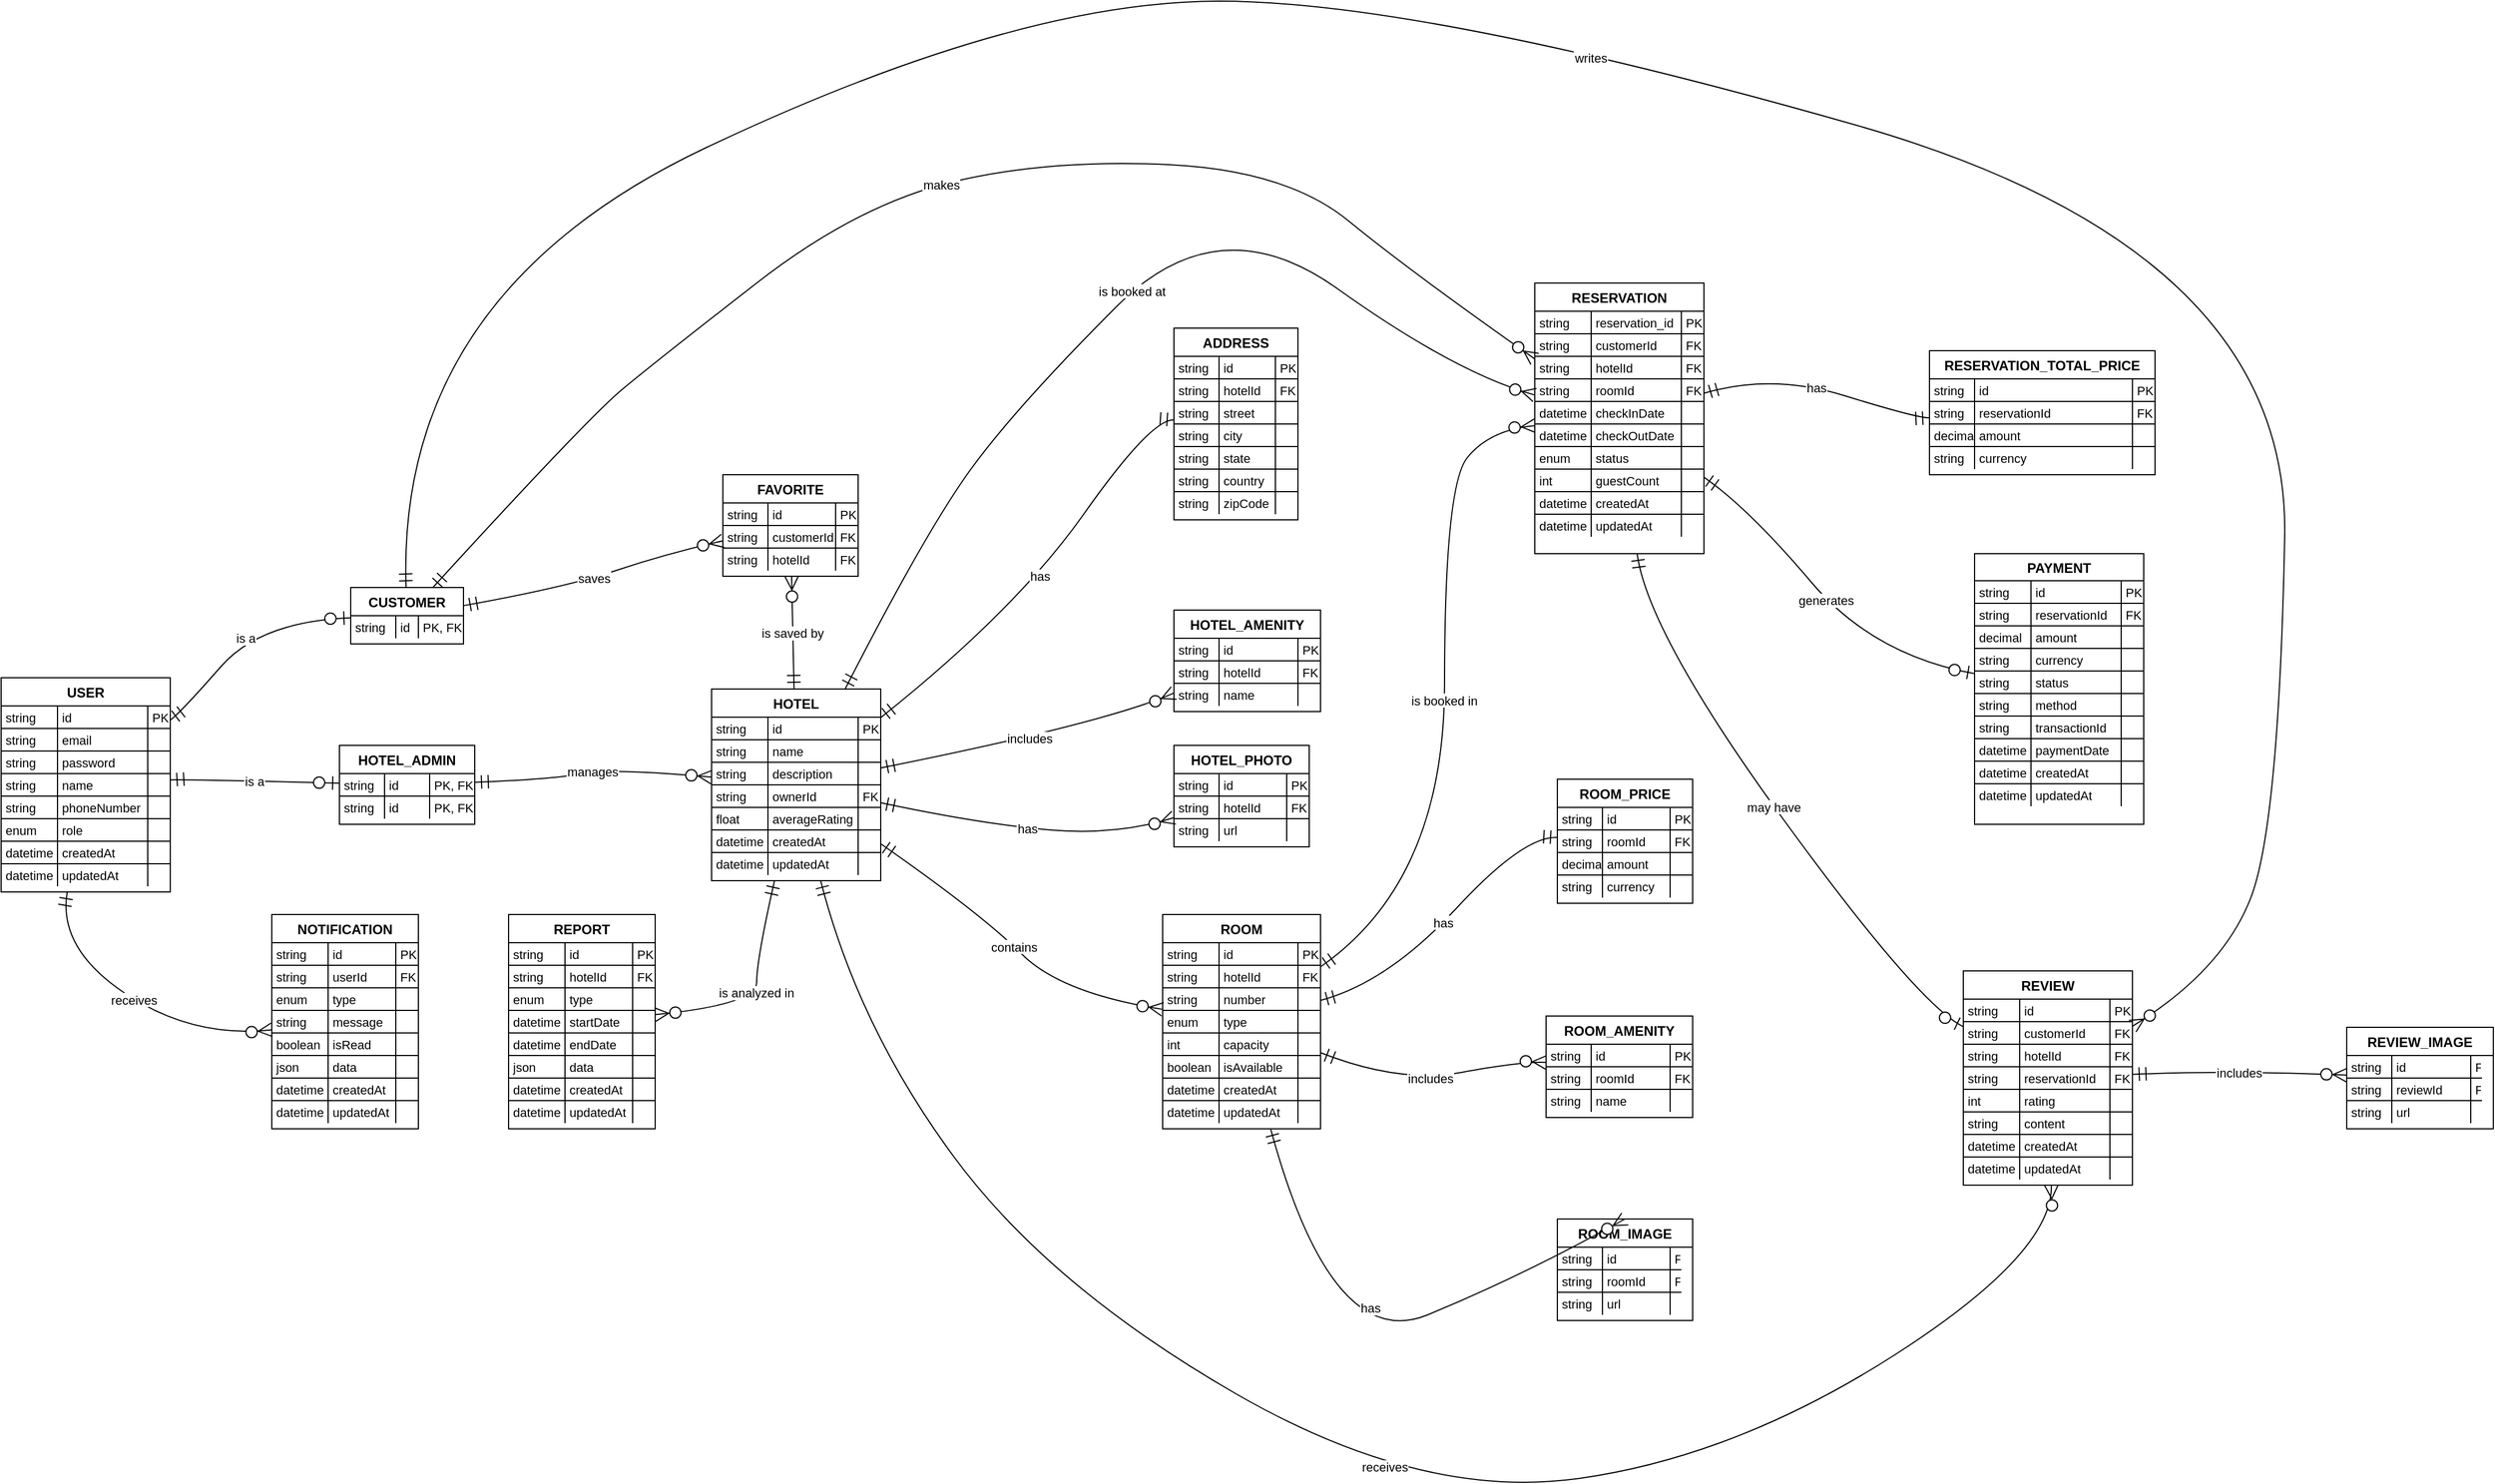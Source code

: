 <mxfile version="26.2.2">
  <diagram name="Page-1" id="KJ1-XBYWhY63CEo4pFuy">
    <mxGraphModel dx="2596" dy="1591" grid="1" gridSize="10" guides="1" tooltips="1" connect="1" arrows="1" fold="1" page="1" pageScale="1" pageWidth="850" pageHeight="1100" math="0" shadow="0">
      <root>
        <mxCell id="0" />
        <mxCell id="1" parent="0" />
        <mxCell id="sh2xqXJqQ26snoGFX0gf-1" value="USER" style="shape=table;startSize=25;container=1;collapsible=0;childLayout=tableLayout;fixedRows=1;rowLines=1;fontStyle=1;align=center;resizeLast=1;" vertex="1" parent="1">
          <mxGeometry y="700" width="150" height="190" as="geometry" />
        </mxCell>
        <mxCell id="sh2xqXJqQ26snoGFX0gf-2" style="shape=tableRow;horizontal=0;startSize=0;swimlaneHead=0;swimlaneBody=0;fillColor=none;collapsible=0;dropTarget=0;points=[[0,0.5],[1,0.5]];portConstraint=eastwest;top=0;left=0;right=0;bottom=0;" vertex="1" parent="sh2xqXJqQ26snoGFX0gf-1">
          <mxGeometry y="25" width="150" height="20" as="geometry" />
        </mxCell>
        <mxCell id="sh2xqXJqQ26snoGFX0gf-3" value="string" style="shape=partialRectangle;connectable=0;fillColor=none;top=0;left=0;bottom=0;right=0;align=left;spacingLeft=2;overflow=hidden;fontSize=11;" vertex="1" parent="sh2xqXJqQ26snoGFX0gf-2">
          <mxGeometry width="50" height="20" as="geometry">
            <mxRectangle width="50" height="20" as="alternateBounds" />
          </mxGeometry>
        </mxCell>
        <mxCell id="sh2xqXJqQ26snoGFX0gf-4" value="id" style="shape=partialRectangle;connectable=0;fillColor=none;top=0;left=0;bottom=0;right=0;align=left;spacingLeft=2;overflow=hidden;fontSize=11;" vertex="1" parent="sh2xqXJqQ26snoGFX0gf-2">
          <mxGeometry x="50" width="80" height="20" as="geometry">
            <mxRectangle width="80" height="20" as="alternateBounds" />
          </mxGeometry>
        </mxCell>
        <mxCell id="sh2xqXJqQ26snoGFX0gf-5" value="PK" style="shape=partialRectangle;connectable=0;fillColor=none;top=0;left=0;bottom=0;right=0;align=left;spacingLeft=2;overflow=hidden;fontSize=11;" vertex="1" parent="sh2xqXJqQ26snoGFX0gf-2">
          <mxGeometry x="130" width="20" height="20" as="geometry">
            <mxRectangle width="20" height="20" as="alternateBounds" />
          </mxGeometry>
        </mxCell>
        <mxCell id="sh2xqXJqQ26snoGFX0gf-6" style="shape=tableRow;horizontal=0;startSize=0;swimlaneHead=0;swimlaneBody=0;fillColor=none;collapsible=0;dropTarget=0;points=[[0,0.5],[1,0.5]];portConstraint=eastwest;top=0;left=0;right=0;bottom=0;" vertex="1" parent="sh2xqXJqQ26snoGFX0gf-1">
          <mxGeometry y="45" width="150" height="20" as="geometry" />
        </mxCell>
        <mxCell id="sh2xqXJqQ26snoGFX0gf-7" value="string" style="shape=partialRectangle;connectable=0;fillColor=none;top=0;left=0;bottom=0;right=0;align=left;spacingLeft=2;overflow=hidden;fontSize=11;" vertex="1" parent="sh2xqXJqQ26snoGFX0gf-6">
          <mxGeometry width="50" height="20" as="geometry">
            <mxRectangle width="50" height="20" as="alternateBounds" />
          </mxGeometry>
        </mxCell>
        <mxCell id="sh2xqXJqQ26snoGFX0gf-8" value="email" style="shape=partialRectangle;connectable=0;fillColor=none;top=0;left=0;bottom=0;right=0;align=left;spacingLeft=2;overflow=hidden;fontSize=11;" vertex="1" parent="sh2xqXJqQ26snoGFX0gf-6">
          <mxGeometry x="50" width="80" height="20" as="geometry">
            <mxRectangle width="80" height="20" as="alternateBounds" />
          </mxGeometry>
        </mxCell>
        <mxCell id="sh2xqXJqQ26snoGFX0gf-9" value="" style="shape=partialRectangle;connectable=0;fillColor=none;top=0;left=0;bottom=0;right=0;align=left;spacingLeft=2;overflow=hidden;fontSize=11;" vertex="1" parent="sh2xqXJqQ26snoGFX0gf-6">
          <mxGeometry x="130" width="20" height="20" as="geometry">
            <mxRectangle width="20" height="20" as="alternateBounds" />
          </mxGeometry>
        </mxCell>
        <mxCell id="sh2xqXJqQ26snoGFX0gf-10" style="shape=tableRow;horizontal=0;startSize=0;swimlaneHead=0;swimlaneBody=0;fillColor=none;collapsible=0;dropTarget=0;points=[[0,0.5],[1,0.5]];portConstraint=eastwest;top=0;left=0;right=0;bottom=0;" vertex="1" parent="sh2xqXJqQ26snoGFX0gf-1">
          <mxGeometry y="65" width="150" height="20" as="geometry" />
        </mxCell>
        <mxCell id="sh2xqXJqQ26snoGFX0gf-11" value="string" style="shape=partialRectangle;connectable=0;fillColor=none;top=0;left=0;bottom=0;right=0;align=left;spacingLeft=2;overflow=hidden;fontSize=11;" vertex="1" parent="sh2xqXJqQ26snoGFX0gf-10">
          <mxGeometry width="50" height="20" as="geometry">
            <mxRectangle width="50" height="20" as="alternateBounds" />
          </mxGeometry>
        </mxCell>
        <mxCell id="sh2xqXJqQ26snoGFX0gf-12" value="password" style="shape=partialRectangle;connectable=0;fillColor=none;top=0;left=0;bottom=0;right=0;align=left;spacingLeft=2;overflow=hidden;fontSize=11;" vertex="1" parent="sh2xqXJqQ26snoGFX0gf-10">
          <mxGeometry x="50" width="80" height="20" as="geometry">
            <mxRectangle width="80" height="20" as="alternateBounds" />
          </mxGeometry>
        </mxCell>
        <mxCell id="sh2xqXJqQ26snoGFX0gf-13" value="" style="shape=partialRectangle;connectable=0;fillColor=none;top=0;left=0;bottom=0;right=0;align=left;spacingLeft=2;overflow=hidden;fontSize=11;" vertex="1" parent="sh2xqXJqQ26snoGFX0gf-10">
          <mxGeometry x="130" width="20" height="20" as="geometry">
            <mxRectangle width="20" height="20" as="alternateBounds" />
          </mxGeometry>
        </mxCell>
        <mxCell id="sh2xqXJqQ26snoGFX0gf-14" style="shape=tableRow;horizontal=0;startSize=0;swimlaneHead=0;swimlaneBody=0;fillColor=none;collapsible=0;dropTarget=0;points=[[0,0.5],[1,0.5]];portConstraint=eastwest;top=0;left=0;right=0;bottom=0;" vertex="1" parent="sh2xqXJqQ26snoGFX0gf-1">
          <mxGeometry y="85" width="150" height="20" as="geometry" />
        </mxCell>
        <mxCell id="sh2xqXJqQ26snoGFX0gf-15" value="string" style="shape=partialRectangle;connectable=0;fillColor=none;top=0;left=0;bottom=0;right=0;align=left;spacingLeft=2;overflow=hidden;fontSize=11;" vertex="1" parent="sh2xqXJqQ26snoGFX0gf-14">
          <mxGeometry width="50" height="20" as="geometry">
            <mxRectangle width="50" height="20" as="alternateBounds" />
          </mxGeometry>
        </mxCell>
        <mxCell id="sh2xqXJqQ26snoGFX0gf-16" value="name" style="shape=partialRectangle;connectable=0;fillColor=none;top=0;left=0;bottom=0;right=0;align=left;spacingLeft=2;overflow=hidden;fontSize=11;" vertex="1" parent="sh2xqXJqQ26snoGFX0gf-14">
          <mxGeometry x="50" width="80" height="20" as="geometry">
            <mxRectangle width="80" height="20" as="alternateBounds" />
          </mxGeometry>
        </mxCell>
        <mxCell id="sh2xqXJqQ26snoGFX0gf-17" value="" style="shape=partialRectangle;connectable=0;fillColor=none;top=0;left=0;bottom=0;right=0;align=left;spacingLeft=2;overflow=hidden;fontSize=11;" vertex="1" parent="sh2xqXJqQ26snoGFX0gf-14">
          <mxGeometry x="130" width="20" height="20" as="geometry">
            <mxRectangle width="20" height="20" as="alternateBounds" />
          </mxGeometry>
        </mxCell>
        <mxCell id="sh2xqXJqQ26snoGFX0gf-18" style="shape=tableRow;horizontal=0;startSize=0;swimlaneHead=0;swimlaneBody=0;fillColor=none;collapsible=0;dropTarget=0;points=[[0,0.5],[1,0.5]];portConstraint=eastwest;top=0;left=0;right=0;bottom=0;" vertex="1" parent="sh2xqXJqQ26snoGFX0gf-1">
          <mxGeometry y="105" width="150" height="20" as="geometry" />
        </mxCell>
        <mxCell id="sh2xqXJqQ26snoGFX0gf-19" value="string" style="shape=partialRectangle;connectable=0;fillColor=none;top=0;left=0;bottom=0;right=0;align=left;spacingLeft=2;overflow=hidden;fontSize=11;" vertex="1" parent="sh2xqXJqQ26snoGFX0gf-18">
          <mxGeometry width="50" height="20" as="geometry">
            <mxRectangle width="50" height="20" as="alternateBounds" />
          </mxGeometry>
        </mxCell>
        <mxCell id="sh2xqXJqQ26snoGFX0gf-20" value="phoneNumber" style="shape=partialRectangle;connectable=0;fillColor=none;top=0;left=0;bottom=0;right=0;align=left;spacingLeft=2;overflow=hidden;fontSize=11;" vertex="1" parent="sh2xqXJqQ26snoGFX0gf-18">
          <mxGeometry x="50" width="80" height="20" as="geometry">
            <mxRectangle width="80" height="20" as="alternateBounds" />
          </mxGeometry>
        </mxCell>
        <mxCell id="sh2xqXJqQ26snoGFX0gf-21" value="" style="shape=partialRectangle;connectable=0;fillColor=none;top=0;left=0;bottom=0;right=0;align=left;spacingLeft=2;overflow=hidden;fontSize=11;" vertex="1" parent="sh2xqXJqQ26snoGFX0gf-18">
          <mxGeometry x="130" width="20" height="20" as="geometry">
            <mxRectangle width="20" height="20" as="alternateBounds" />
          </mxGeometry>
        </mxCell>
        <mxCell id="sh2xqXJqQ26snoGFX0gf-22" style="shape=tableRow;horizontal=0;startSize=0;swimlaneHead=0;swimlaneBody=0;fillColor=none;collapsible=0;dropTarget=0;points=[[0,0.5],[1,0.5]];portConstraint=eastwest;top=0;left=0;right=0;bottom=0;" vertex="1" parent="sh2xqXJqQ26snoGFX0gf-1">
          <mxGeometry y="125" width="150" height="20" as="geometry" />
        </mxCell>
        <mxCell id="sh2xqXJqQ26snoGFX0gf-23" value="enum" style="shape=partialRectangle;connectable=0;fillColor=none;top=0;left=0;bottom=0;right=0;align=left;spacingLeft=2;overflow=hidden;fontSize=11;" vertex="1" parent="sh2xqXJqQ26snoGFX0gf-22">
          <mxGeometry width="50" height="20" as="geometry">
            <mxRectangle width="50" height="20" as="alternateBounds" />
          </mxGeometry>
        </mxCell>
        <mxCell id="sh2xqXJqQ26snoGFX0gf-24" value="role" style="shape=partialRectangle;connectable=0;fillColor=none;top=0;left=0;bottom=0;right=0;align=left;spacingLeft=2;overflow=hidden;fontSize=11;" vertex="1" parent="sh2xqXJqQ26snoGFX0gf-22">
          <mxGeometry x="50" width="80" height="20" as="geometry">
            <mxRectangle width="80" height="20" as="alternateBounds" />
          </mxGeometry>
        </mxCell>
        <mxCell id="sh2xqXJqQ26snoGFX0gf-25" value="" style="shape=partialRectangle;connectable=0;fillColor=none;top=0;left=0;bottom=0;right=0;align=left;spacingLeft=2;overflow=hidden;fontSize=11;" vertex="1" parent="sh2xqXJqQ26snoGFX0gf-22">
          <mxGeometry x="130" width="20" height="20" as="geometry">
            <mxRectangle width="20" height="20" as="alternateBounds" />
          </mxGeometry>
        </mxCell>
        <mxCell id="sh2xqXJqQ26snoGFX0gf-26" style="shape=tableRow;horizontal=0;startSize=0;swimlaneHead=0;swimlaneBody=0;fillColor=none;collapsible=0;dropTarget=0;points=[[0,0.5],[1,0.5]];portConstraint=eastwest;top=0;left=0;right=0;bottom=0;" vertex="1" parent="sh2xqXJqQ26snoGFX0gf-1">
          <mxGeometry y="145" width="150" height="20" as="geometry" />
        </mxCell>
        <mxCell id="sh2xqXJqQ26snoGFX0gf-27" value="datetime" style="shape=partialRectangle;connectable=0;fillColor=none;top=0;left=0;bottom=0;right=0;align=left;spacingLeft=2;overflow=hidden;fontSize=11;" vertex="1" parent="sh2xqXJqQ26snoGFX0gf-26">
          <mxGeometry width="50" height="20" as="geometry">
            <mxRectangle width="50" height="20" as="alternateBounds" />
          </mxGeometry>
        </mxCell>
        <mxCell id="sh2xqXJqQ26snoGFX0gf-28" value="createdAt" style="shape=partialRectangle;connectable=0;fillColor=none;top=0;left=0;bottom=0;right=0;align=left;spacingLeft=2;overflow=hidden;fontSize=11;" vertex="1" parent="sh2xqXJqQ26snoGFX0gf-26">
          <mxGeometry x="50" width="80" height="20" as="geometry">
            <mxRectangle width="80" height="20" as="alternateBounds" />
          </mxGeometry>
        </mxCell>
        <mxCell id="sh2xqXJqQ26snoGFX0gf-29" value="" style="shape=partialRectangle;connectable=0;fillColor=none;top=0;left=0;bottom=0;right=0;align=left;spacingLeft=2;overflow=hidden;fontSize=11;" vertex="1" parent="sh2xqXJqQ26snoGFX0gf-26">
          <mxGeometry x="130" width="20" height="20" as="geometry">
            <mxRectangle width="20" height="20" as="alternateBounds" />
          </mxGeometry>
        </mxCell>
        <mxCell id="sh2xqXJqQ26snoGFX0gf-30" style="shape=tableRow;horizontal=0;startSize=0;swimlaneHead=0;swimlaneBody=0;fillColor=none;collapsible=0;dropTarget=0;points=[[0,0.5],[1,0.5]];portConstraint=eastwest;top=0;left=0;right=0;bottom=0;" vertex="1" parent="sh2xqXJqQ26snoGFX0gf-1">
          <mxGeometry y="165" width="150" height="20" as="geometry" />
        </mxCell>
        <mxCell id="sh2xqXJqQ26snoGFX0gf-31" value="datetime" style="shape=partialRectangle;connectable=0;fillColor=none;top=0;left=0;bottom=0;right=0;align=left;spacingLeft=2;overflow=hidden;fontSize=11;" vertex="1" parent="sh2xqXJqQ26snoGFX0gf-30">
          <mxGeometry width="50" height="20" as="geometry">
            <mxRectangle width="50" height="20" as="alternateBounds" />
          </mxGeometry>
        </mxCell>
        <mxCell id="sh2xqXJqQ26snoGFX0gf-32" value="updatedAt" style="shape=partialRectangle;connectable=0;fillColor=none;top=0;left=0;bottom=0;right=0;align=left;spacingLeft=2;overflow=hidden;fontSize=11;" vertex="1" parent="sh2xqXJqQ26snoGFX0gf-30">
          <mxGeometry x="50" width="80" height="20" as="geometry">
            <mxRectangle width="80" height="20" as="alternateBounds" />
          </mxGeometry>
        </mxCell>
        <mxCell id="sh2xqXJqQ26snoGFX0gf-33" value="" style="shape=partialRectangle;connectable=0;fillColor=none;top=0;left=0;bottom=0;right=0;align=left;spacingLeft=2;overflow=hidden;fontSize=11;" vertex="1" parent="sh2xqXJqQ26snoGFX0gf-30">
          <mxGeometry x="130" width="20" height="20" as="geometry">
            <mxRectangle width="20" height="20" as="alternateBounds" />
          </mxGeometry>
        </mxCell>
        <mxCell id="sh2xqXJqQ26snoGFX0gf-34" value="CUSTOMER" style="shape=table;startSize=25;container=1;collapsible=0;childLayout=tableLayout;fixedRows=1;rowLines=1;fontStyle=1;align=center;resizeLast=1;" vertex="1" parent="1">
          <mxGeometry x="310" y="620" width="100" height="50" as="geometry" />
        </mxCell>
        <mxCell id="sh2xqXJqQ26snoGFX0gf-35" style="shape=tableRow;horizontal=0;startSize=0;swimlaneHead=0;swimlaneBody=0;fillColor=none;collapsible=0;dropTarget=0;points=[[0,0.5],[1,0.5]];portConstraint=eastwest;top=0;left=0;right=0;bottom=0;" vertex="1" parent="sh2xqXJqQ26snoGFX0gf-34">
          <mxGeometry y="25" width="100" height="20" as="geometry" />
        </mxCell>
        <mxCell id="sh2xqXJqQ26snoGFX0gf-36" value="string" style="shape=partialRectangle;connectable=0;fillColor=none;top=0;left=0;bottom=0;right=0;align=left;spacingLeft=2;overflow=hidden;fontSize=11;" vertex="1" parent="sh2xqXJqQ26snoGFX0gf-35">
          <mxGeometry width="40" height="20" as="geometry">
            <mxRectangle width="40" height="20" as="alternateBounds" />
          </mxGeometry>
        </mxCell>
        <mxCell id="sh2xqXJqQ26snoGFX0gf-37" value="id" style="shape=partialRectangle;connectable=0;fillColor=none;top=0;left=0;bottom=0;right=0;align=left;spacingLeft=2;overflow=hidden;fontSize=11;" vertex="1" parent="sh2xqXJqQ26snoGFX0gf-35">
          <mxGeometry x="40" width="20" height="20" as="geometry">
            <mxRectangle width="20" height="20" as="alternateBounds" />
          </mxGeometry>
        </mxCell>
        <mxCell id="sh2xqXJqQ26snoGFX0gf-38" value="PK, FK" style="shape=partialRectangle;connectable=0;fillColor=none;top=0;left=0;bottom=0;right=0;align=left;spacingLeft=2;overflow=hidden;fontSize=11;" vertex="1" parent="sh2xqXJqQ26snoGFX0gf-35">
          <mxGeometry x="60" width="40" height="20" as="geometry">
            <mxRectangle width="40" height="20" as="alternateBounds" />
          </mxGeometry>
        </mxCell>
        <mxCell id="sh2xqXJqQ26snoGFX0gf-39" value="HOTEL_ADMIN" style="shape=table;startSize=25;container=1;collapsible=0;childLayout=tableLayout;fixedRows=1;rowLines=1;fontStyle=1;align=center;resizeLast=1;" vertex="1" parent="1">
          <mxGeometry x="300" y="760" width="120" height="70" as="geometry" />
        </mxCell>
        <mxCell id="sh2xqXJqQ26snoGFX0gf-451" style="shape=tableRow;horizontal=0;startSize=0;swimlaneHead=0;swimlaneBody=0;fillColor=none;collapsible=0;dropTarget=0;points=[[0,0.5],[1,0.5]];portConstraint=eastwest;top=0;left=0;right=0;bottom=0;" vertex="1" parent="sh2xqXJqQ26snoGFX0gf-39">
          <mxGeometry y="25" width="120" height="20" as="geometry" />
        </mxCell>
        <mxCell id="sh2xqXJqQ26snoGFX0gf-452" value="string" style="shape=partialRectangle;connectable=0;fillColor=none;top=0;left=0;bottom=0;right=0;align=left;spacingLeft=2;overflow=hidden;fontSize=11;" vertex="1" parent="sh2xqXJqQ26snoGFX0gf-451">
          <mxGeometry width="40" height="20" as="geometry">
            <mxRectangle width="40" height="20" as="alternateBounds" />
          </mxGeometry>
        </mxCell>
        <mxCell id="sh2xqXJqQ26snoGFX0gf-453" value="id" style="shape=partialRectangle;connectable=0;fillColor=none;top=0;left=0;bottom=0;right=0;align=left;spacingLeft=2;overflow=hidden;fontSize=11;" vertex="1" parent="sh2xqXJqQ26snoGFX0gf-451">
          <mxGeometry x="40" width="40" height="20" as="geometry">
            <mxRectangle width="40" height="20" as="alternateBounds" />
          </mxGeometry>
        </mxCell>
        <mxCell id="sh2xqXJqQ26snoGFX0gf-454" value="PK, FK" style="shape=partialRectangle;connectable=0;fillColor=none;top=0;left=0;bottom=0;right=0;align=left;spacingLeft=2;overflow=hidden;fontSize=11;" vertex="1" parent="sh2xqXJqQ26snoGFX0gf-451">
          <mxGeometry x="80" width="40" height="20" as="geometry">
            <mxRectangle width="40" height="20" as="alternateBounds" />
          </mxGeometry>
        </mxCell>
        <mxCell id="sh2xqXJqQ26snoGFX0gf-40" style="shape=tableRow;horizontal=0;startSize=0;swimlaneHead=0;swimlaneBody=0;fillColor=none;collapsible=0;dropTarget=0;points=[[0,0.5],[1,0.5]];portConstraint=eastwest;top=0;left=0;right=0;bottom=0;" vertex="1" parent="sh2xqXJqQ26snoGFX0gf-39">
          <mxGeometry y="45" width="120" height="20" as="geometry" />
        </mxCell>
        <mxCell id="sh2xqXJqQ26snoGFX0gf-41" value="string" style="shape=partialRectangle;connectable=0;fillColor=none;top=0;left=0;bottom=0;right=0;align=left;spacingLeft=2;overflow=hidden;fontSize=11;" vertex="1" parent="sh2xqXJqQ26snoGFX0gf-40">
          <mxGeometry width="40" height="20" as="geometry">
            <mxRectangle width="40" height="20" as="alternateBounds" />
          </mxGeometry>
        </mxCell>
        <mxCell id="sh2xqXJqQ26snoGFX0gf-42" value="id" style="shape=partialRectangle;connectable=0;fillColor=none;top=0;left=0;bottom=0;right=0;align=left;spacingLeft=2;overflow=hidden;fontSize=11;" vertex="1" parent="sh2xqXJqQ26snoGFX0gf-40">
          <mxGeometry x="40" width="40" height="20" as="geometry">
            <mxRectangle width="40" height="20" as="alternateBounds" />
          </mxGeometry>
        </mxCell>
        <mxCell id="sh2xqXJqQ26snoGFX0gf-43" value="PK, FK" style="shape=partialRectangle;connectable=0;fillColor=none;top=0;left=0;bottom=0;right=0;align=left;spacingLeft=2;overflow=hidden;fontSize=11;" vertex="1" parent="sh2xqXJqQ26snoGFX0gf-40">
          <mxGeometry x="80" width="40" height="20" as="geometry">
            <mxRectangle width="40" height="20" as="alternateBounds" />
          </mxGeometry>
        </mxCell>
        <mxCell id="sh2xqXJqQ26snoGFX0gf-44" value="HOTEL" style="shape=table;startSize=25;container=1;collapsible=0;childLayout=tableLayout;fixedRows=1;rowLines=1;fontStyle=1;align=center;resizeLast=1;" vertex="1" parent="1">
          <mxGeometry x="630" y="710" width="150" height="170" as="geometry" />
        </mxCell>
        <mxCell id="sh2xqXJqQ26snoGFX0gf-45" style="shape=tableRow;horizontal=0;startSize=0;swimlaneHead=0;swimlaneBody=0;fillColor=none;collapsible=0;dropTarget=0;points=[[0,0.5],[1,0.5]];portConstraint=eastwest;top=0;left=0;right=0;bottom=0;" vertex="1" parent="sh2xqXJqQ26snoGFX0gf-44">
          <mxGeometry y="25" width="150" height="20" as="geometry" />
        </mxCell>
        <mxCell id="sh2xqXJqQ26snoGFX0gf-46" value="string" style="shape=partialRectangle;connectable=0;fillColor=none;top=0;left=0;bottom=0;right=0;align=left;spacingLeft=2;overflow=hidden;fontSize=11;" vertex="1" parent="sh2xqXJqQ26snoGFX0gf-45">
          <mxGeometry width="50" height="20" as="geometry">
            <mxRectangle width="50" height="20" as="alternateBounds" />
          </mxGeometry>
        </mxCell>
        <mxCell id="sh2xqXJqQ26snoGFX0gf-47" value="id" style="shape=partialRectangle;connectable=0;fillColor=none;top=0;left=0;bottom=0;right=0;align=left;spacingLeft=2;overflow=hidden;fontSize=11;" vertex="1" parent="sh2xqXJqQ26snoGFX0gf-45">
          <mxGeometry x="50" width="80" height="20" as="geometry">
            <mxRectangle width="80" height="20" as="alternateBounds" />
          </mxGeometry>
        </mxCell>
        <mxCell id="sh2xqXJqQ26snoGFX0gf-48" value="PK" style="shape=partialRectangle;connectable=0;fillColor=none;top=0;left=0;bottom=0;right=0;align=left;spacingLeft=2;overflow=hidden;fontSize=11;" vertex="1" parent="sh2xqXJqQ26snoGFX0gf-45">
          <mxGeometry x="130" width="20" height="20" as="geometry">
            <mxRectangle width="20" height="20" as="alternateBounds" />
          </mxGeometry>
        </mxCell>
        <mxCell id="sh2xqXJqQ26snoGFX0gf-49" style="shape=tableRow;horizontal=0;startSize=0;swimlaneHead=0;swimlaneBody=0;fillColor=none;collapsible=0;dropTarget=0;points=[[0,0.5],[1,0.5]];portConstraint=eastwest;top=0;left=0;right=0;bottom=0;" vertex="1" parent="sh2xqXJqQ26snoGFX0gf-44">
          <mxGeometry y="45" width="150" height="20" as="geometry" />
        </mxCell>
        <mxCell id="sh2xqXJqQ26snoGFX0gf-50" value="string" style="shape=partialRectangle;connectable=0;fillColor=none;top=0;left=0;bottom=0;right=0;align=left;spacingLeft=2;overflow=hidden;fontSize=11;" vertex="1" parent="sh2xqXJqQ26snoGFX0gf-49">
          <mxGeometry width="50" height="20" as="geometry">
            <mxRectangle width="50" height="20" as="alternateBounds" />
          </mxGeometry>
        </mxCell>
        <mxCell id="sh2xqXJqQ26snoGFX0gf-51" value="name" style="shape=partialRectangle;connectable=0;fillColor=none;top=0;left=0;bottom=0;right=0;align=left;spacingLeft=2;overflow=hidden;fontSize=11;" vertex="1" parent="sh2xqXJqQ26snoGFX0gf-49">
          <mxGeometry x="50" width="80" height="20" as="geometry">
            <mxRectangle width="80" height="20" as="alternateBounds" />
          </mxGeometry>
        </mxCell>
        <mxCell id="sh2xqXJqQ26snoGFX0gf-52" value="" style="shape=partialRectangle;connectable=0;fillColor=none;top=0;left=0;bottom=0;right=0;align=left;spacingLeft=2;overflow=hidden;fontSize=11;" vertex="1" parent="sh2xqXJqQ26snoGFX0gf-49">
          <mxGeometry x="130" width="20" height="20" as="geometry">
            <mxRectangle width="20" height="20" as="alternateBounds" />
          </mxGeometry>
        </mxCell>
        <mxCell id="sh2xqXJqQ26snoGFX0gf-53" style="shape=tableRow;horizontal=0;startSize=0;swimlaneHead=0;swimlaneBody=0;fillColor=none;collapsible=0;dropTarget=0;points=[[0,0.5],[1,0.5]];portConstraint=eastwest;top=0;left=0;right=0;bottom=0;" vertex="1" parent="sh2xqXJqQ26snoGFX0gf-44">
          <mxGeometry y="65" width="150" height="20" as="geometry" />
        </mxCell>
        <mxCell id="sh2xqXJqQ26snoGFX0gf-54" value="string" style="shape=partialRectangle;connectable=0;fillColor=none;top=0;left=0;bottom=0;right=0;align=left;spacingLeft=2;overflow=hidden;fontSize=11;" vertex="1" parent="sh2xqXJqQ26snoGFX0gf-53">
          <mxGeometry width="50" height="20" as="geometry">
            <mxRectangle width="50" height="20" as="alternateBounds" />
          </mxGeometry>
        </mxCell>
        <mxCell id="sh2xqXJqQ26snoGFX0gf-55" value="description" style="shape=partialRectangle;connectable=0;fillColor=none;top=0;left=0;bottom=0;right=0;align=left;spacingLeft=2;overflow=hidden;fontSize=11;" vertex="1" parent="sh2xqXJqQ26snoGFX0gf-53">
          <mxGeometry x="50" width="80" height="20" as="geometry">
            <mxRectangle width="80" height="20" as="alternateBounds" />
          </mxGeometry>
        </mxCell>
        <mxCell id="sh2xqXJqQ26snoGFX0gf-56" value="" style="shape=partialRectangle;connectable=0;fillColor=none;top=0;left=0;bottom=0;right=0;align=left;spacingLeft=2;overflow=hidden;fontSize=11;" vertex="1" parent="sh2xqXJqQ26snoGFX0gf-53">
          <mxGeometry x="130" width="20" height="20" as="geometry">
            <mxRectangle width="20" height="20" as="alternateBounds" />
          </mxGeometry>
        </mxCell>
        <mxCell id="sh2xqXJqQ26snoGFX0gf-57" style="shape=tableRow;horizontal=0;startSize=0;swimlaneHead=0;swimlaneBody=0;fillColor=none;collapsible=0;dropTarget=0;points=[[0,0.5],[1,0.5]];portConstraint=eastwest;top=0;left=0;right=0;bottom=0;" vertex="1" parent="sh2xqXJqQ26snoGFX0gf-44">
          <mxGeometry y="85" width="150" height="20" as="geometry" />
        </mxCell>
        <mxCell id="sh2xqXJqQ26snoGFX0gf-58" value="string" style="shape=partialRectangle;connectable=0;fillColor=none;top=0;left=0;bottom=0;right=0;align=left;spacingLeft=2;overflow=hidden;fontSize=11;" vertex="1" parent="sh2xqXJqQ26snoGFX0gf-57">
          <mxGeometry width="50" height="20" as="geometry">
            <mxRectangle width="50" height="20" as="alternateBounds" />
          </mxGeometry>
        </mxCell>
        <mxCell id="sh2xqXJqQ26snoGFX0gf-59" value="ownerId" style="shape=partialRectangle;connectable=0;fillColor=none;top=0;left=0;bottom=0;right=0;align=left;spacingLeft=2;overflow=hidden;fontSize=11;" vertex="1" parent="sh2xqXJqQ26snoGFX0gf-57">
          <mxGeometry x="50" width="80" height="20" as="geometry">
            <mxRectangle width="80" height="20" as="alternateBounds" />
          </mxGeometry>
        </mxCell>
        <mxCell id="sh2xqXJqQ26snoGFX0gf-60" value="FK" style="shape=partialRectangle;connectable=0;fillColor=none;top=0;left=0;bottom=0;right=0;align=left;spacingLeft=2;overflow=hidden;fontSize=11;" vertex="1" parent="sh2xqXJqQ26snoGFX0gf-57">
          <mxGeometry x="130" width="20" height="20" as="geometry">
            <mxRectangle width="20" height="20" as="alternateBounds" />
          </mxGeometry>
        </mxCell>
        <mxCell id="sh2xqXJqQ26snoGFX0gf-61" style="shape=tableRow;horizontal=0;startSize=0;swimlaneHead=0;swimlaneBody=0;fillColor=none;collapsible=0;dropTarget=0;points=[[0,0.5],[1,0.5]];portConstraint=eastwest;top=0;left=0;right=0;bottom=0;" vertex="1" parent="sh2xqXJqQ26snoGFX0gf-44">
          <mxGeometry y="105" width="150" height="20" as="geometry" />
        </mxCell>
        <mxCell id="sh2xqXJqQ26snoGFX0gf-62" value="float" style="shape=partialRectangle;connectable=0;fillColor=none;top=0;left=0;bottom=0;right=0;align=left;spacingLeft=2;overflow=hidden;fontSize=11;" vertex="1" parent="sh2xqXJqQ26snoGFX0gf-61">
          <mxGeometry width="50" height="20" as="geometry">
            <mxRectangle width="50" height="20" as="alternateBounds" />
          </mxGeometry>
        </mxCell>
        <mxCell id="sh2xqXJqQ26snoGFX0gf-63" value="averageRating" style="shape=partialRectangle;connectable=0;fillColor=none;top=0;left=0;bottom=0;right=0;align=left;spacingLeft=2;overflow=hidden;fontSize=11;" vertex="1" parent="sh2xqXJqQ26snoGFX0gf-61">
          <mxGeometry x="50" width="80" height="20" as="geometry">
            <mxRectangle width="80" height="20" as="alternateBounds" />
          </mxGeometry>
        </mxCell>
        <mxCell id="sh2xqXJqQ26snoGFX0gf-64" value="" style="shape=partialRectangle;connectable=0;fillColor=none;top=0;left=0;bottom=0;right=0;align=left;spacingLeft=2;overflow=hidden;fontSize=11;" vertex="1" parent="sh2xqXJqQ26snoGFX0gf-61">
          <mxGeometry x="130" width="20" height="20" as="geometry">
            <mxRectangle width="20" height="20" as="alternateBounds" />
          </mxGeometry>
        </mxCell>
        <mxCell id="sh2xqXJqQ26snoGFX0gf-65" style="shape=tableRow;horizontal=0;startSize=0;swimlaneHead=0;swimlaneBody=0;fillColor=none;collapsible=0;dropTarget=0;points=[[0,0.5],[1,0.5]];portConstraint=eastwest;top=0;left=0;right=0;bottom=0;" vertex="1" parent="sh2xqXJqQ26snoGFX0gf-44">
          <mxGeometry y="125" width="150" height="20" as="geometry" />
        </mxCell>
        <mxCell id="sh2xqXJqQ26snoGFX0gf-66" value="datetime" style="shape=partialRectangle;connectable=0;fillColor=none;top=0;left=0;bottom=0;right=0;align=left;spacingLeft=2;overflow=hidden;fontSize=11;" vertex="1" parent="sh2xqXJqQ26snoGFX0gf-65">
          <mxGeometry width="50" height="20" as="geometry">
            <mxRectangle width="50" height="20" as="alternateBounds" />
          </mxGeometry>
        </mxCell>
        <mxCell id="sh2xqXJqQ26snoGFX0gf-67" value="createdAt" style="shape=partialRectangle;connectable=0;fillColor=none;top=0;left=0;bottom=0;right=0;align=left;spacingLeft=2;overflow=hidden;fontSize=11;" vertex="1" parent="sh2xqXJqQ26snoGFX0gf-65">
          <mxGeometry x="50" width="80" height="20" as="geometry">
            <mxRectangle width="80" height="20" as="alternateBounds" />
          </mxGeometry>
        </mxCell>
        <mxCell id="sh2xqXJqQ26snoGFX0gf-68" value="" style="shape=partialRectangle;connectable=0;fillColor=none;top=0;left=0;bottom=0;right=0;align=left;spacingLeft=2;overflow=hidden;fontSize=11;" vertex="1" parent="sh2xqXJqQ26snoGFX0gf-65">
          <mxGeometry x="130" width="20" height="20" as="geometry">
            <mxRectangle width="20" height="20" as="alternateBounds" />
          </mxGeometry>
        </mxCell>
        <mxCell id="sh2xqXJqQ26snoGFX0gf-69" style="shape=tableRow;horizontal=0;startSize=0;swimlaneHead=0;swimlaneBody=0;fillColor=none;collapsible=0;dropTarget=0;points=[[0,0.5],[1,0.5]];portConstraint=eastwest;top=0;left=0;right=0;bottom=0;" vertex="1" parent="sh2xqXJqQ26snoGFX0gf-44">
          <mxGeometry y="145" width="150" height="20" as="geometry" />
        </mxCell>
        <mxCell id="sh2xqXJqQ26snoGFX0gf-70" value="datetime" style="shape=partialRectangle;connectable=0;fillColor=none;top=0;left=0;bottom=0;right=0;align=left;spacingLeft=2;overflow=hidden;fontSize=11;" vertex="1" parent="sh2xqXJqQ26snoGFX0gf-69">
          <mxGeometry width="50" height="20" as="geometry">
            <mxRectangle width="50" height="20" as="alternateBounds" />
          </mxGeometry>
        </mxCell>
        <mxCell id="sh2xqXJqQ26snoGFX0gf-71" value="updatedAt" style="shape=partialRectangle;connectable=0;fillColor=none;top=0;left=0;bottom=0;right=0;align=left;spacingLeft=2;overflow=hidden;fontSize=11;" vertex="1" parent="sh2xqXJqQ26snoGFX0gf-69">
          <mxGeometry x="50" width="80" height="20" as="geometry">
            <mxRectangle width="80" height="20" as="alternateBounds" />
          </mxGeometry>
        </mxCell>
        <mxCell id="sh2xqXJqQ26snoGFX0gf-72" value="" style="shape=partialRectangle;connectable=0;fillColor=none;top=0;left=0;bottom=0;right=0;align=left;spacingLeft=2;overflow=hidden;fontSize=11;" vertex="1" parent="sh2xqXJqQ26snoGFX0gf-69">
          <mxGeometry x="130" width="20" height="20" as="geometry">
            <mxRectangle width="20" height="20" as="alternateBounds" />
          </mxGeometry>
        </mxCell>
        <mxCell id="sh2xqXJqQ26snoGFX0gf-73" value="ADDRESS" style="shape=table;startSize=25;container=1;collapsible=0;childLayout=tableLayout;fixedRows=1;rowLines=1;fontStyle=1;align=center;resizeLast=1;" vertex="1" parent="1">
          <mxGeometry x="1040" y="390" width="110" height="170" as="geometry" />
        </mxCell>
        <mxCell id="sh2xqXJqQ26snoGFX0gf-74" style="shape=tableRow;horizontal=0;startSize=0;swimlaneHead=0;swimlaneBody=0;fillColor=none;collapsible=0;dropTarget=0;points=[[0,0.5],[1,0.5]];portConstraint=eastwest;top=0;left=0;right=0;bottom=0;" vertex="1" parent="sh2xqXJqQ26snoGFX0gf-73">
          <mxGeometry y="25" width="110" height="20" as="geometry" />
        </mxCell>
        <mxCell id="sh2xqXJqQ26snoGFX0gf-75" value="string" style="shape=partialRectangle;connectable=0;fillColor=none;top=0;left=0;bottom=0;right=0;align=left;spacingLeft=2;overflow=hidden;fontSize=11;" vertex="1" parent="sh2xqXJqQ26snoGFX0gf-74">
          <mxGeometry width="40" height="20" as="geometry">
            <mxRectangle width="40" height="20" as="alternateBounds" />
          </mxGeometry>
        </mxCell>
        <mxCell id="sh2xqXJqQ26snoGFX0gf-76" value="id" style="shape=partialRectangle;connectable=0;fillColor=none;top=0;left=0;bottom=0;right=0;align=left;spacingLeft=2;overflow=hidden;fontSize=11;" vertex="1" parent="sh2xqXJqQ26snoGFX0gf-74">
          <mxGeometry x="40" width="50" height="20" as="geometry">
            <mxRectangle width="50" height="20" as="alternateBounds" />
          </mxGeometry>
        </mxCell>
        <mxCell id="sh2xqXJqQ26snoGFX0gf-77" value="PK" style="shape=partialRectangle;connectable=0;fillColor=none;top=0;left=0;bottom=0;right=0;align=left;spacingLeft=2;overflow=hidden;fontSize=11;" vertex="1" parent="sh2xqXJqQ26snoGFX0gf-74">
          <mxGeometry x="90" width="20" height="20" as="geometry">
            <mxRectangle width="20" height="20" as="alternateBounds" />
          </mxGeometry>
        </mxCell>
        <mxCell id="sh2xqXJqQ26snoGFX0gf-78" style="shape=tableRow;horizontal=0;startSize=0;swimlaneHead=0;swimlaneBody=0;fillColor=none;collapsible=0;dropTarget=0;points=[[0,0.5],[1,0.5]];portConstraint=eastwest;top=0;left=0;right=0;bottom=0;" vertex="1" parent="sh2xqXJqQ26snoGFX0gf-73">
          <mxGeometry y="45" width="110" height="20" as="geometry" />
        </mxCell>
        <mxCell id="sh2xqXJqQ26snoGFX0gf-79" value="string" style="shape=partialRectangle;connectable=0;fillColor=none;top=0;left=0;bottom=0;right=0;align=left;spacingLeft=2;overflow=hidden;fontSize=11;" vertex="1" parent="sh2xqXJqQ26snoGFX0gf-78">
          <mxGeometry width="40" height="20" as="geometry">
            <mxRectangle width="40" height="20" as="alternateBounds" />
          </mxGeometry>
        </mxCell>
        <mxCell id="sh2xqXJqQ26snoGFX0gf-80" value="hotelId" style="shape=partialRectangle;connectable=0;fillColor=none;top=0;left=0;bottom=0;right=0;align=left;spacingLeft=2;overflow=hidden;fontSize=11;" vertex="1" parent="sh2xqXJqQ26snoGFX0gf-78">
          <mxGeometry x="40" width="50" height="20" as="geometry">
            <mxRectangle width="50" height="20" as="alternateBounds" />
          </mxGeometry>
        </mxCell>
        <mxCell id="sh2xqXJqQ26snoGFX0gf-81" value="FK" style="shape=partialRectangle;connectable=0;fillColor=none;top=0;left=0;bottom=0;right=0;align=left;spacingLeft=2;overflow=hidden;fontSize=11;" vertex="1" parent="sh2xqXJqQ26snoGFX0gf-78">
          <mxGeometry x="90" width="20" height="20" as="geometry">
            <mxRectangle width="20" height="20" as="alternateBounds" />
          </mxGeometry>
        </mxCell>
        <mxCell id="sh2xqXJqQ26snoGFX0gf-82" style="shape=tableRow;horizontal=0;startSize=0;swimlaneHead=0;swimlaneBody=0;fillColor=none;collapsible=0;dropTarget=0;points=[[0,0.5],[1,0.5]];portConstraint=eastwest;top=0;left=0;right=0;bottom=0;" vertex="1" parent="sh2xqXJqQ26snoGFX0gf-73">
          <mxGeometry y="65" width="110" height="20" as="geometry" />
        </mxCell>
        <mxCell id="sh2xqXJqQ26snoGFX0gf-83" value="string" style="shape=partialRectangle;connectable=0;fillColor=none;top=0;left=0;bottom=0;right=0;align=left;spacingLeft=2;overflow=hidden;fontSize=11;" vertex="1" parent="sh2xqXJqQ26snoGFX0gf-82">
          <mxGeometry width="40" height="20" as="geometry">
            <mxRectangle width="40" height="20" as="alternateBounds" />
          </mxGeometry>
        </mxCell>
        <mxCell id="sh2xqXJqQ26snoGFX0gf-84" value="street" style="shape=partialRectangle;connectable=0;fillColor=none;top=0;left=0;bottom=0;right=0;align=left;spacingLeft=2;overflow=hidden;fontSize=11;" vertex="1" parent="sh2xqXJqQ26snoGFX0gf-82">
          <mxGeometry x="40" width="50" height="20" as="geometry">
            <mxRectangle width="50" height="20" as="alternateBounds" />
          </mxGeometry>
        </mxCell>
        <mxCell id="sh2xqXJqQ26snoGFX0gf-85" value="" style="shape=partialRectangle;connectable=0;fillColor=none;top=0;left=0;bottom=0;right=0;align=left;spacingLeft=2;overflow=hidden;fontSize=11;" vertex="1" parent="sh2xqXJqQ26snoGFX0gf-82">
          <mxGeometry x="90" width="20" height="20" as="geometry">
            <mxRectangle width="20" height="20" as="alternateBounds" />
          </mxGeometry>
        </mxCell>
        <mxCell id="sh2xqXJqQ26snoGFX0gf-86" style="shape=tableRow;horizontal=0;startSize=0;swimlaneHead=0;swimlaneBody=0;fillColor=none;collapsible=0;dropTarget=0;points=[[0,0.5],[1,0.5]];portConstraint=eastwest;top=0;left=0;right=0;bottom=0;" vertex="1" parent="sh2xqXJqQ26snoGFX0gf-73">
          <mxGeometry y="85" width="110" height="20" as="geometry" />
        </mxCell>
        <mxCell id="sh2xqXJqQ26snoGFX0gf-87" value="string" style="shape=partialRectangle;connectable=0;fillColor=none;top=0;left=0;bottom=0;right=0;align=left;spacingLeft=2;overflow=hidden;fontSize=11;" vertex="1" parent="sh2xqXJqQ26snoGFX0gf-86">
          <mxGeometry width="40" height="20" as="geometry">
            <mxRectangle width="40" height="20" as="alternateBounds" />
          </mxGeometry>
        </mxCell>
        <mxCell id="sh2xqXJqQ26snoGFX0gf-88" value="city" style="shape=partialRectangle;connectable=0;fillColor=none;top=0;left=0;bottom=0;right=0;align=left;spacingLeft=2;overflow=hidden;fontSize=11;" vertex="1" parent="sh2xqXJqQ26snoGFX0gf-86">
          <mxGeometry x="40" width="50" height="20" as="geometry">
            <mxRectangle width="50" height="20" as="alternateBounds" />
          </mxGeometry>
        </mxCell>
        <mxCell id="sh2xqXJqQ26snoGFX0gf-89" value="" style="shape=partialRectangle;connectable=0;fillColor=none;top=0;left=0;bottom=0;right=0;align=left;spacingLeft=2;overflow=hidden;fontSize=11;" vertex="1" parent="sh2xqXJqQ26snoGFX0gf-86">
          <mxGeometry x="90" width="20" height="20" as="geometry">
            <mxRectangle width="20" height="20" as="alternateBounds" />
          </mxGeometry>
        </mxCell>
        <mxCell id="sh2xqXJqQ26snoGFX0gf-90" style="shape=tableRow;horizontal=0;startSize=0;swimlaneHead=0;swimlaneBody=0;fillColor=none;collapsible=0;dropTarget=0;points=[[0,0.5],[1,0.5]];portConstraint=eastwest;top=0;left=0;right=0;bottom=0;" vertex="1" parent="sh2xqXJqQ26snoGFX0gf-73">
          <mxGeometry y="105" width="110" height="20" as="geometry" />
        </mxCell>
        <mxCell id="sh2xqXJqQ26snoGFX0gf-91" value="string" style="shape=partialRectangle;connectable=0;fillColor=none;top=0;left=0;bottom=0;right=0;align=left;spacingLeft=2;overflow=hidden;fontSize=11;" vertex="1" parent="sh2xqXJqQ26snoGFX0gf-90">
          <mxGeometry width="40" height="20" as="geometry">
            <mxRectangle width="40" height="20" as="alternateBounds" />
          </mxGeometry>
        </mxCell>
        <mxCell id="sh2xqXJqQ26snoGFX0gf-92" value="state" style="shape=partialRectangle;connectable=0;fillColor=none;top=0;left=0;bottom=0;right=0;align=left;spacingLeft=2;overflow=hidden;fontSize=11;" vertex="1" parent="sh2xqXJqQ26snoGFX0gf-90">
          <mxGeometry x="40" width="50" height="20" as="geometry">
            <mxRectangle width="50" height="20" as="alternateBounds" />
          </mxGeometry>
        </mxCell>
        <mxCell id="sh2xqXJqQ26snoGFX0gf-93" value="" style="shape=partialRectangle;connectable=0;fillColor=none;top=0;left=0;bottom=0;right=0;align=left;spacingLeft=2;overflow=hidden;fontSize=11;" vertex="1" parent="sh2xqXJqQ26snoGFX0gf-90">
          <mxGeometry x="90" width="20" height="20" as="geometry">
            <mxRectangle width="20" height="20" as="alternateBounds" />
          </mxGeometry>
        </mxCell>
        <mxCell id="sh2xqXJqQ26snoGFX0gf-94" style="shape=tableRow;horizontal=0;startSize=0;swimlaneHead=0;swimlaneBody=0;fillColor=none;collapsible=0;dropTarget=0;points=[[0,0.5],[1,0.5]];portConstraint=eastwest;top=0;left=0;right=0;bottom=0;" vertex="1" parent="sh2xqXJqQ26snoGFX0gf-73">
          <mxGeometry y="125" width="110" height="20" as="geometry" />
        </mxCell>
        <mxCell id="sh2xqXJqQ26snoGFX0gf-95" value="string" style="shape=partialRectangle;connectable=0;fillColor=none;top=0;left=0;bottom=0;right=0;align=left;spacingLeft=2;overflow=hidden;fontSize=11;" vertex="1" parent="sh2xqXJqQ26snoGFX0gf-94">
          <mxGeometry width="40" height="20" as="geometry">
            <mxRectangle width="40" height="20" as="alternateBounds" />
          </mxGeometry>
        </mxCell>
        <mxCell id="sh2xqXJqQ26snoGFX0gf-96" value="country" style="shape=partialRectangle;connectable=0;fillColor=none;top=0;left=0;bottom=0;right=0;align=left;spacingLeft=2;overflow=hidden;fontSize=11;" vertex="1" parent="sh2xqXJqQ26snoGFX0gf-94">
          <mxGeometry x="40" width="50" height="20" as="geometry">
            <mxRectangle width="50" height="20" as="alternateBounds" />
          </mxGeometry>
        </mxCell>
        <mxCell id="sh2xqXJqQ26snoGFX0gf-97" value="" style="shape=partialRectangle;connectable=0;fillColor=none;top=0;left=0;bottom=0;right=0;align=left;spacingLeft=2;overflow=hidden;fontSize=11;" vertex="1" parent="sh2xqXJqQ26snoGFX0gf-94">
          <mxGeometry x="90" width="20" height="20" as="geometry">
            <mxRectangle width="20" height="20" as="alternateBounds" />
          </mxGeometry>
        </mxCell>
        <mxCell id="sh2xqXJqQ26snoGFX0gf-98" style="shape=tableRow;horizontal=0;startSize=0;swimlaneHead=0;swimlaneBody=0;fillColor=none;collapsible=0;dropTarget=0;points=[[0,0.5],[1,0.5]];portConstraint=eastwest;top=0;left=0;right=0;bottom=0;" vertex="1" parent="sh2xqXJqQ26snoGFX0gf-73">
          <mxGeometry y="145" width="110" height="20" as="geometry" />
        </mxCell>
        <mxCell id="sh2xqXJqQ26snoGFX0gf-99" value="string" style="shape=partialRectangle;connectable=0;fillColor=none;top=0;left=0;bottom=0;right=0;align=left;spacingLeft=2;overflow=hidden;fontSize=11;" vertex="1" parent="sh2xqXJqQ26snoGFX0gf-98">
          <mxGeometry width="40" height="20" as="geometry">
            <mxRectangle width="40" height="20" as="alternateBounds" />
          </mxGeometry>
        </mxCell>
        <mxCell id="sh2xqXJqQ26snoGFX0gf-100" value="zipCode" style="shape=partialRectangle;connectable=0;fillColor=none;top=0;left=0;bottom=0;right=0;align=left;spacingLeft=2;overflow=hidden;fontSize=11;" vertex="1" parent="sh2xqXJqQ26snoGFX0gf-98">
          <mxGeometry x="40" width="50" height="20" as="geometry">
            <mxRectangle width="50" height="20" as="alternateBounds" />
          </mxGeometry>
        </mxCell>
        <mxCell id="sh2xqXJqQ26snoGFX0gf-101" value="" style="shape=partialRectangle;connectable=0;fillColor=none;top=0;left=0;bottom=0;right=0;align=left;spacingLeft=2;overflow=hidden;fontSize=11;" vertex="1" parent="sh2xqXJqQ26snoGFX0gf-98">
          <mxGeometry x="90" width="20" height="20" as="geometry">
            <mxRectangle width="20" height="20" as="alternateBounds" />
          </mxGeometry>
        </mxCell>
        <mxCell id="sh2xqXJqQ26snoGFX0gf-102" value="HOTEL_AMENITY" style="shape=table;startSize=25;container=1;collapsible=0;childLayout=tableLayout;fixedRows=1;rowLines=1;fontStyle=1;align=center;resizeLast=1;" vertex="1" parent="1">
          <mxGeometry x="1040" y="640" width="130" height="90" as="geometry" />
        </mxCell>
        <mxCell id="sh2xqXJqQ26snoGFX0gf-103" style="shape=tableRow;horizontal=0;startSize=0;swimlaneHead=0;swimlaneBody=0;fillColor=none;collapsible=0;dropTarget=0;points=[[0,0.5],[1,0.5]];portConstraint=eastwest;top=0;left=0;right=0;bottom=0;" vertex="1" parent="sh2xqXJqQ26snoGFX0gf-102">
          <mxGeometry y="25" width="130" height="20" as="geometry" />
        </mxCell>
        <mxCell id="sh2xqXJqQ26snoGFX0gf-104" value="string" style="shape=partialRectangle;connectable=0;fillColor=none;top=0;left=0;bottom=0;right=0;align=left;spacingLeft=2;overflow=hidden;fontSize=11;" vertex="1" parent="sh2xqXJqQ26snoGFX0gf-103">
          <mxGeometry width="40" height="20" as="geometry">
            <mxRectangle width="40" height="20" as="alternateBounds" />
          </mxGeometry>
        </mxCell>
        <mxCell id="sh2xqXJqQ26snoGFX0gf-105" value="id" style="shape=partialRectangle;connectable=0;fillColor=none;top=0;left=0;bottom=0;right=0;align=left;spacingLeft=2;overflow=hidden;fontSize=11;" vertex="1" parent="sh2xqXJqQ26snoGFX0gf-103">
          <mxGeometry x="40" width="70" height="20" as="geometry">
            <mxRectangle width="70" height="20" as="alternateBounds" />
          </mxGeometry>
        </mxCell>
        <mxCell id="sh2xqXJqQ26snoGFX0gf-106" value="PK" style="shape=partialRectangle;connectable=0;fillColor=none;top=0;left=0;bottom=0;right=0;align=left;spacingLeft=2;overflow=hidden;fontSize=11;" vertex="1" parent="sh2xqXJqQ26snoGFX0gf-103">
          <mxGeometry x="110" width="20" height="20" as="geometry">
            <mxRectangle width="20" height="20" as="alternateBounds" />
          </mxGeometry>
        </mxCell>
        <mxCell id="sh2xqXJqQ26snoGFX0gf-107" style="shape=tableRow;horizontal=0;startSize=0;swimlaneHead=0;swimlaneBody=0;fillColor=none;collapsible=0;dropTarget=0;points=[[0,0.5],[1,0.5]];portConstraint=eastwest;top=0;left=0;right=0;bottom=0;" vertex="1" parent="sh2xqXJqQ26snoGFX0gf-102">
          <mxGeometry y="45" width="130" height="20" as="geometry" />
        </mxCell>
        <mxCell id="sh2xqXJqQ26snoGFX0gf-108" value="string" style="shape=partialRectangle;connectable=0;fillColor=none;top=0;left=0;bottom=0;right=0;align=left;spacingLeft=2;overflow=hidden;fontSize=11;" vertex="1" parent="sh2xqXJqQ26snoGFX0gf-107">
          <mxGeometry width="40" height="20" as="geometry">
            <mxRectangle width="40" height="20" as="alternateBounds" />
          </mxGeometry>
        </mxCell>
        <mxCell id="sh2xqXJqQ26snoGFX0gf-109" value="hotelId" style="shape=partialRectangle;connectable=0;fillColor=none;top=0;left=0;bottom=0;right=0;align=left;spacingLeft=2;overflow=hidden;fontSize=11;" vertex="1" parent="sh2xqXJqQ26snoGFX0gf-107">
          <mxGeometry x="40" width="70" height="20" as="geometry">
            <mxRectangle width="70" height="20" as="alternateBounds" />
          </mxGeometry>
        </mxCell>
        <mxCell id="sh2xqXJqQ26snoGFX0gf-110" value="FK" style="shape=partialRectangle;connectable=0;fillColor=none;top=0;left=0;bottom=0;right=0;align=left;spacingLeft=2;overflow=hidden;fontSize=11;" vertex="1" parent="sh2xqXJqQ26snoGFX0gf-107">
          <mxGeometry x="110" width="20" height="20" as="geometry">
            <mxRectangle width="20" height="20" as="alternateBounds" />
          </mxGeometry>
        </mxCell>
        <mxCell id="sh2xqXJqQ26snoGFX0gf-111" style="shape=tableRow;horizontal=0;startSize=0;swimlaneHead=0;swimlaneBody=0;fillColor=none;collapsible=0;dropTarget=0;points=[[0,0.5],[1,0.5]];portConstraint=eastwest;top=0;left=0;right=0;bottom=0;" vertex="1" parent="sh2xqXJqQ26snoGFX0gf-102">
          <mxGeometry y="65" width="130" height="20" as="geometry" />
        </mxCell>
        <mxCell id="sh2xqXJqQ26snoGFX0gf-112" value="string" style="shape=partialRectangle;connectable=0;fillColor=none;top=0;left=0;bottom=0;right=0;align=left;spacingLeft=2;overflow=hidden;fontSize=11;" vertex="1" parent="sh2xqXJqQ26snoGFX0gf-111">
          <mxGeometry width="40" height="20" as="geometry">
            <mxRectangle width="40" height="20" as="alternateBounds" />
          </mxGeometry>
        </mxCell>
        <mxCell id="sh2xqXJqQ26snoGFX0gf-113" value="name" style="shape=partialRectangle;connectable=0;fillColor=none;top=0;left=0;bottom=0;right=0;align=left;spacingLeft=2;overflow=hidden;fontSize=11;" vertex="1" parent="sh2xqXJqQ26snoGFX0gf-111">
          <mxGeometry x="40" width="70" height="20" as="geometry">
            <mxRectangle width="70" height="20" as="alternateBounds" />
          </mxGeometry>
        </mxCell>
        <mxCell id="sh2xqXJqQ26snoGFX0gf-114" value="" style="shape=partialRectangle;connectable=0;fillColor=none;top=0;left=0;bottom=0;right=0;align=left;spacingLeft=2;overflow=hidden;fontSize=11;" vertex="1" parent="sh2xqXJqQ26snoGFX0gf-111">
          <mxGeometry x="110" width="20" height="20" as="geometry">
            <mxRectangle width="20" height="20" as="alternateBounds" />
          </mxGeometry>
        </mxCell>
        <mxCell id="sh2xqXJqQ26snoGFX0gf-115" value="HOTEL_PHOTO" style="shape=table;startSize=25;container=1;collapsible=0;childLayout=tableLayout;fixedRows=1;rowLines=1;fontStyle=1;align=center;resizeLast=1;" vertex="1" parent="1">
          <mxGeometry x="1040" y="760" width="120" height="90" as="geometry" />
        </mxCell>
        <mxCell id="sh2xqXJqQ26snoGFX0gf-116" style="shape=tableRow;horizontal=0;startSize=0;swimlaneHead=0;swimlaneBody=0;fillColor=none;collapsible=0;dropTarget=0;points=[[0,0.5],[1,0.5]];portConstraint=eastwest;top=0;left=0;right=0;bottom=0;" vertex="1" parent="sh2xqXJqQ26snoGFX0gf-115">
          <mxGeometry y="25" width="120" height="20" as="geometry" />
        </mxCell>
        <mxCell id="sh2xqXJqQ26snoGFX0gf-117" value="string" style="shape=partialRectangle;connectable=0;fillColor=none;top=0;left=0;bottom=0;right=0;align=left;spacingLeft=2;overflow=hidden;fontSize=11;" vertex="1" parent="sh2xqXJqQ26snoGFX0gf-116">
          <mxGeometry width="40" height="20" as="geometry">
            <mxRectangle width="40" height="20" as="alternateBounds" />
          </mxGeometry>
        </mxCell>
        <mxCell id="sh2xqXJqQ26snoGFX0gf-118" value="id" style="shape=partialRectangle;connectable=0;fillColor=none;top=0;left=0;bottom=0;right=0;align=left;spacingLeft=2;overflow=hidden;fontSize=11;" vertex="1" parent="sh2xqXJqQ26snoGFX0gf-116">
          <mxGeometry x="40" width="60" height="20" as="geometry">
            <mxRectangle width="60" height="20" as="alternateBounds" />
          </mxGeometry>
        </mxCell>
        <mxCell id="sh2xqXJqQ26snoGFX0gf-119" value="PK" style="shape=partialRectangle;connectable=0;fillColor=none;top=0;left=0;bottom=0;right=0;align=left;spacingLeft=2;overflow=hidden;fontSize=11;" vertex="1" parent="sh2xqXJqQ26snoGFX0gf-116">
          <mxGeometry x="100" width="20" height="20" as="geometry">
            <mxRectangle width="20" height="20" as="alternateBounds" />
          </mxGeometry>
        </mxCell>
        <mxCell id="sh2xqXJqQ26snoGFX0gf-120" style="shape=tableRow;horizontal=0;startSize=0;swimlaneHead=0;swimlaneBody=0;fillColor=none;collapsible=0;dropTarget=0;points=[[0,0.5],[1,0.5]];portConstraint=eastwest;top=0;left=0;right=0;bottom=0;" vertex="1" parent="sh2xqXJqQ26snoGFX0gf-115">
          <mxGeometry y="45" width="120" height="20" as="geometry" />
        </mxCell>
        <mxCell id="sh2xqXJqQ26snoGFX0gf-121" value="string" style="shape=partialRectangle;connectable=0;fillColor=none;top=0;left=0;bottom=0;right=0;align=left;spacingLeft=2;overflow=hidden;fontSize=11;" vertex="1" parent="sh2xqXJqQ26snoGFX0gf-120">
          <mxGeometry width="40" height="20" as="geometry">
            <mxRectangle width="40" height="20" as="alternateBounds" />
          </mxGeometry>
        </mxCell>
        <mxCell id="sh2xqXJqQ26snoGFX0gf-122" value="hotelId" style="shape=partialRectangle;connectable=0;fillColor=none;top=0;left=0;bottom=0;right=0;align=left;spacingLeft=2;overflow=hidden;fontSize=11;" vertex="1" parent="sh2xqXJqQ26snoGFX0gf-120">
          <mxGeometry x="40" width="60" height="20" as="geometry">
            <mxRectangle width="60" height="20" as="alternateBounds" />
          </mxGeometry>
        </mxCell>
        <mxCell id="sh2xqXJqQ26snoGFX0gf-123" value="FK" style="shape=partialRectangle;connectable=0;fillColor=none;top=0;left=0;bottom=0;right=0;align=left;spacingLeft=2;overflow=hidden;fontSize=11;" vertex="1" parent="sh2xqXJqQ26snoGFX0gf-120">
          <mxGeometry x="100" width="20" height="20" as="geometry">
            <mxRectangle width="20" height="20" as="alternateBounds" />
          </mxGeometry>
        </mxCell>
        <mxCell id="sh2xqXJqQ26snoGFX0gf-124" style="shape=tableRow;horizontal=0;startSize=0;swimlaneHead=0;swimlaneBody=0;fillColor=none;collapsible=0;dropTarget=0;points=[[0,0.5],[1,0.5]];portConstraint=eastwest;top=0;left=0;right=0;bottom=0;" vertex="1" parent="sh2xqXJqQ26snoGFX0gf-115">
          <mxGeometry y="65" width="120" height="20" as="geometry" />
        </mxCell>
        <mxCell id="sh2xqXJqQ26snoGFX0gf-125" value="string" style="shape=partialRectangle;connectable=0;fillColor=none;top=0;left=0;bottom=0;right=0;align=left;spacingLeft=2;overflow=hidden;fontSize=11;" vertex="1" parent="sh2xqXJqQ26snoGFX0gf-124">
          <mxGeometry width="40" height="20" as="geometry">
            <mxRectangle width="40" height="20" as="alternateBounds" />
          </mxGeometry>
        </mxCell>
        <mxCell id="sh2xqXJqQ26snoGFX0gf-126" value="url" style="shape=partialRectangle;connectable=0;fillColor=none;top=0;left=0;bottom=0;right=0;align=left;spacingLeft=2;overflow=hidden;fontSize=11;" vertex="1" parent="sh2xqXJqQ26snoGFX0gf-124">
          <mxGeometry x="40" width="60" height="20" as="geometry">
            <mxRectangle width="60" height="20" as="alternateBounds" />
          </mxGeometry>
        </mxCell>
        <mxCell id="sh2xqXJqQ26snoGFX0gf-127" value="" style="shape=partialRectangle;connectable=0;fillColor=none;top=0;left=0;bottom=0;right=0;align=left;spacingLeft=2;overflow=hidden;fontSize=11;" vertex="1" parent="sh2xqXJqQ26snoGFX0gf-124">
          <mxGeometry x="100" width="20" height="20" as="geometry">
            <mxRectangle width="20" height="20" as="alternateBounds" />
          </mxGeometry>
        </mxCell>
        <mxCell id="sh2xqXJqQ26snoGFX0gf-128" value="ROOM" style="shape=table;startSize=25;container=1;collapsible=0;childLayout=tableLayout;fixedRows=1;rowLines=1;fontStyle=1;align=center;resizeLast=1;" vertex="1" parent="1">
          <mxGeometry x="1030" y="910" width="140" height="190" as="geometry" />
        </mxCell>
        <mxCell id="sh2xqXJqQ26snoGFX0gf-129" style="shape=tableRow;horizontal=0;startSize=0;swimlaneHead=0;swimlaneBody=0;fillColor=none;collapsible=0;dropTarget=0;points=[[0,0.5],[1,0.5]];portConstraint=eastwest;top=0;left=0;right=0;bottom=0;" vertex="1" parent="sh2xqXJqQ26snoGFX0gf-128">
          <mxGeometry y="25" width="140" height="20" as="geometry" />
        </mxCell>
        <mxCell id="sh2xqXJqQ26snoGFX0gf-130" value="string" style="shape=partialRectangle;connectable=0;fillColor=none;top=0;left=0;bottom=0;right=0;align=left;spacingLeft=2;overflow=hidden;fontSize=11;" vertex="1" parent="sh2xqXJqQ26snoGFX0gf-129">
          <mxGeometry width="50" height="20" as="geometry">
            <mxRectangle width="50" height="20" as="alternateBounds" />
          </mxGeometry>
        </mxCell>
        <mxCell id="sh2xqXJqQ26snoGFX0gf-131" value="id" style="shape=partialRectangle;connectable=0;fillColor=none;top=0;left=0;bottom=0;right=0;align=left;spacingLeft=2;overflow=hidden;fontSize=11;" vertex="1" parent="sh2xqXJqQ26snoGFX0gf-129">
          <mxGeometry x="50" width="70" height="20" as="geometry">
            <mxRectangle width="70" height="20" as="alternateBounds" />
          </mxGeometry>
        </mxCell>
        <mxCell id="sh2xqXJqQ26snoGFX0gf-132" value="PK" style="shape=partialRectangle;connectable=0;fillColor=none;top=0;left=0;bottom=0;right=0;align=left;spacingLeft=2;overflow=hidden;fontSize=11;" vertex="1" parent="sh2xqXJqQ26snoGFX0gf-129">
          <mxGeometry x="120" width="20" height="20" as="geometry">
            <mxRectangle width="20" height="20" as="alternateBounds" />
          </mxGeometry>
        </mxCell>
        <mxCell id="sh2xqXJqQ26snoGFX0gf-133" style="shape=tableRow;horizontal=0;startSize=0;swimlaneHead=0;swimlaneBody=0;fillColor=none;collapsible=0;dropTarget=0;points=[[0,0.5],[1,0.5]];portConstraint=eastwest;top=0;left=0;right=0;bottom=0;" vertex="1" parent="sh2xqXJqQ26snoGFX0gf-128">
          <mxGeometry y="45" width="140" height="20" as="geometry" />
        </mxCell>
        <mxCell id="sh2xqXJqQ26snoGFX0gf-134" value="string" style="shape=partialRectangle;connectable=0;fillColor=none;top=0;left=0;bottom=0;right=0;align=left;spacingLeft=2;overflow=hidden;fontSize=11;" vertex="1" parent="sh2xqXJqQ26snoGFX0gf-133">
          <mxGeometry width="50" height="20" as="geometry">
            <mxRectangle width="50" height="20" as="alternateBounds" />
          </mxGeometry>
        </mxCell>
        <mxCell id="sh2xqXJqQ26snoGFX0gf-135" value="hotelId" style="shape=partialRectangle;connectable=0;fillColor=none;top=0;left=0;bottom=0;right=0;align=left;spacingLeft=2;overflow=hidden;fontSize=11;" vertex="1" parent="sh2xqXJqQ26snoGFX0gf-133">
          <mxGeometry x="50" width="70" height="20" as="geometry">
            <mxRectangle width="70" height="20" as="alternateBounds" />
          </mxGeometry>
        </mxCell>
        <mxCell id="sh2xqXJqQ26snoGFX0gf-136" value="FK" style="shape=partialRectangle;connectable=0;fillColor=none;top=0;left=0;bottom=0;right=0;align=left;spacingLeft=2;overflow=hidden;fontSize=11;" vertex="1" parent="sh2xqXJqQ26snoGFX0gf-133">
          <mxGeometry x="120" width="20" height="20" as="geometry">
            <mxRectangle width="20" height="20" as="alternateBounds" />
          </mxGeometry>
        </mxCell>
        <mxCell id="sh2xqXJqQ26snoGFX0gf-137" style="shape=tableRow;horizontal=0;startSize=0;swimlaneHead=0;swimlaneBody=0;fillColor=none;collapsible=0;dropTarget=0;points=[[0,0.5],[1,0.5]];portConstraint=eastwest;top=0;left=0;right=0;bottom=0;" vertex="1" parent="sh2xqXJqQ26snoGFX0gf-128">
          <mxGeometry y="65" width="140" height="20" as="geometry" />
        </mxCell>
        <mxCell id="sh2xqXJqQ26snoGFX0gf-138" value="string" style="shape=partialRectangle;connectable=0;fillColor=none;top=0;left=0;bottom=0;right=0;align=left;spacingLeft=2;overflow=hidden;fontSize=11;" vertex="1" parent="sh2xqXJqQ26snoGFX0gf-137">
          <mxGeometry width="50" height="20" as="geometry">
            <mxRectangle width="50" height="20" as="alternateBounds" />
          </mxGeometry>
        </mxCell>
        <mxCell id="sh2xqXJqQ26snoGFX0gf-139" value="number" style="shape=partialRectangle;connectable=0;fillColor=none;top=0;left=0;bottom=0;right=0;align=left;spacingLeft=2;overflow=hidden;fontSize=11;" vertex="1" parent="sh2xqXJqQ26snoGFX0gf-137">
          <mxGeometry x="50" width="70" height="20" as="geometry">
            <mxRectangle width="70" height="20" as="alternateBounds" />
          </mxGeometry>
        </mxCell>
        <mxCell id="sh2xqXJqQ26snoGFX0gf-140" value="" style="shape=partialRectangle;connectable=0;fillColor=none;top=0;left=0;bottom=0;right=0;align=left;spacingLeft=2;overflow=hidden;fontSize=11;" vertex="1" parent="sh2xqXJqQ26snoGFX0gf-137">
          <mxGeometry x="120" width="20" height="20" as="geometry">
            <mxRectangle width="20" height="20" as="alternateBounds" />
          </mxGeometry>
        </mxCell>
        <mxCell id="sh2xqXJqQ26snoGFX0gf-141" style="shape=tableRow;horizontal=0;startSize=0;swimlaneHead=0;swimlaneBody=0;fillColor=none;collapsible=0;dropTarget=0;points=[[0,0.5],[1,0.5]];portConstraint=eastwest;top=0;left=0;right=0;bottom=0;" vertex="1" parent="sh2xqXJqQ26snoGFX0gf-128">
          <mxGeometry y="85" width="140" height="20" as="geometry" />
        </mxCell>
        <mxCell id="sh2xqXJqQ26snoGFX0gf-142" value="enum" style="shape=partialRectangle;connectable=0;fillColor=none;top=0;left=0;bottom=0;right=0;align=left;spacingLeft=2;overflow=hidden;fontSize=11;" vertex="1" parent="sh2xqXJqQ26snoGFX0gf-141">
          <mxGeometry width="50" height="20" as="geometry">
            <mxRectangle width="50" height="20" as="alternateBounds" />
          </mxGeometry>
        </mxCell>
        <mxCell id="sh2xqXJqQ26snoGFX0gf-143" value="type" style="shape=partialRectangle;connectable=0;fillColor=none;top=0;left=0;bottom=0;right=0;align=left;spacingLeft=2;overflow=hidden;fontSize=11;" vertex="1" parent="sh2xqXJqQ26snoGFX0gf-141">
          <mxGeometry x="50" width="70" height="20" as="geometry">
            <mxRectangle width="70" height="20" as="alternateBounds" />
          </mxGeometry>
        </mxCell>
        <mxCell id="sh2xqXJqQ26snoGFX0gf-144" value="" style="shape=partialRectangle;connectable=0;fillColor=none;top=0;left=0;bottom=0;right=0;align=left;spacingLeft=2;overflow=hidden;fontSize=11;" vertex="1" parent="sh2xqXJqQ26snoGFX0gf-141">
          <mxGeometry x="120" width="20" height="20" as="geometry">
            <mxRectangle width="20" height="20" as="alternateBounds" />
          </mxGeometry>
        </mxCell>
        <mxCell id="sh2xqXJqQ26snoGFX0gf-145" style="shape=tableRow;horizontal=0;startSize=0;swimlaneHead=0;swimlaneBody=0;fillColor=none;collapsible=0;dropTarget=0;points=[[0,0.5],[1,0.5]];portConstraint=eastwest;top=0;left=0;right=0;bottom=0;" vertex="1" parent="sh2xqXJqQ26snoGFX0gf-128">
          <mxGeometry y="105" width="140" height="20" as="geometry" />
        </mxCell>
        <mxCell id="sh2xqXJqQ26snoGFX0gf-146" value="int" style="shape=partialRectangle;connectable=0;fillColor=none;top=0;left=0;bottom=0;right=0;align=left;spacingLeft=2;overflow=hidden;fontSize=11;" vertex="1" parent="sh2xqXJqQ26snoGFX0gf-145">
          <mxGeometry width="50" height="20" as="geometry">
            <mxRectangle width="50" height="20" as="alternateBounds" />
          </mxGeometry>
        </mxCell>
        <mxCell id="sh2xqXJqQ26snoGFX0gf-147" value="capacity" style="shape=partialRectangle;connectable=0;fillColor=none;top=0;left=0;bottom=0;right=0;align=left;spacingLeft=2;overflow=hidden;fontSize=11;" vertex="1" parent="sh2xqXJqQ26snoGFX0gf-145">
          <mxGeometry x="50" width="70" height="20" as="geometry">
            <mxRectangle width="70" height="20" as="alternateBounds" />
          </mxGeometry>
        </mxCell>
        <mxCell id="sh2xqXJqQ26snoGFX0gf-148" value="" style="shape=partialRectangle;connectable=0;fillColor=none;top=0;left=0;bottom=0;right=0;align=left;spacingLeft=2;overflow=hidden;fontSize=11;" vertex="1" parent="sh2xqXJqQ26snoGFX0gf-145">
          <mxGeometry x="120" width="20" height="20" as="geometry">
            <mxRectangle width="20" height="20" as="alternateBounds" />
          </mxGeometry>
        </mxCell>
        <mxCell id="sh2xqXJqQ26snoGFX0gf-149" style="shape=tableRow;horizontal=0;startSize=0;swimlaneHead=0;swimlaneBody=0;fillColor=none;collapsible=0;dropTarget=0;points=[[0,0.5],[1,0.5]];portConstraint=eastwest;top=0;left=0;right=0;bottom=0;" vertex="1" parent="sh2xqXJqQ26snoGFX0gf-128">
          <mxGeometry y="125" width="140" height="20" as="geometry" />
        </mxCell>
        <mxCell id="sh2xqXJqQ26snoGFX0gf-150" value="boolean" style="shape=partialRectangle;connectable=0;fillColor=none;top=0;left=0;bottom=0;right=0;align=left;spacingLeft=2;overflow=hidden;fontSize=11;" vertex="1" parent="sh2xqXJqQ26snoGFX0gf-149">
          <mxGeometry width="50" height="20" as="geometry">
            <mxRectangle width="50" height="20" as="alternateBounds" />
          </mxGeometry>
        </mxCell>
        <mxCell id="sh2xqXJqQ26snoGFX0gf-151" value="isAvailable" style="shape=partialRectangle;connectable=0;fillColor=none;top=0;left=0;bottom=0;right=0;align=left;spacingLeft=2;overflow=hidden;fontSize=11;" vertex="1" parent="sh2xqXJqQ26snoGFX0gf-149">
          <mxGeometry x="50" width="70" height="20" as="geometry">
            <mxRectangle width="70" height="20" as="alternateBounds" />
          </mxGeometry>
        </mxCell>
        <mxCell id="sh2xqXJqQ26snoGFX0gf-152" value="" style="shape=partialRectangle;connectable=0;fillColor=none;top=0;left=0;bottom=0;right=0;align=left;spacingLeft=2;overflow=hidden;fontSize=11;" vertex="1" parent="sh2xqXJqQ26snoGFX0gf-149">
          <mxGeometry x="120" width="20" height="20" as="geometry">
            <mxRectangle width="20" height="20" as="alternateBounds" />
          </mxGeometry>
        </mxCell>
        <mxCell id="sh2xqXJqQ26snoGFX0gf-153" style="shape=tableRow;horizontal=0;startSize=0;swimlaneHead=0;swimlaneBody=0;fillColor=none;collapsible=0;dropTarget=0;points=[[0,0.5],[1,0.5]];portConstraint=eastwest;top=0;left=0;right=0;bottom=0;" vertex="1" parent="sh2xqXJqQ26snoGFX0gf-128">
          <mxGeometry y="145" width="140" height="20" as="geometry" />
        </mxCell>
        <mxCell id="sh2xqXJqQ26snoGFX0gf-154" value="datetime" style="shape=partialRectangle;connectable=0;fillColor=none;top=0;left=0;bottom=0;right=0;align=left;spacingLeft=2;overflow=hidden;fontSize=11;" vertex="1" parent="sh2xqXJqQ26snoGFX0gf-153">
          <mxGeometry width="50" height="20" as="geometry">
            <mxRectangle width="50" height="20" as="alternateBounds" />
          </mxGeometry>
        </mxCell>
        <mxCell id="sh2xqXJqQ26snoGFX0gf-155" value="createdAt" style="shape=partialRectangle;connectable=0;fillColor=none;top=0;left=0;bottom=0;right=0;align=left;spacingLeft=2;overflow=hidden;fontSize=11;" vertex="1" parent="sh2xqXJqQ26snoGFX0gf-153">
          <mxGeometry x="50" width="70" height="20" as="geometry">
            <mxRectangle width="70" height="20" as="alternateBounds" />
          </mxGeometry>
        </mxCell>
        <mxCell id="sh2xqXJqQ26snoGFX0gf-156" value="" style="shape=partialRectangle;connectable=0;fillColor=none;top=0;left=0;bottom=0;right=0;align=left;spacingLeft=2;overflow=hidden;fontSize=11;" vertex="1" parent="sh2xqXJqQ26snoGFX0gf-153">
          <mxGeometry x="120" width="20" height="20" as="geometry">
            <mxRectangle width="20" height="20" as="alternateBounds" />
          </mxGeometry>
        </mxCell>
        <mxCell id="sh2xqXJqQ26snoGFX0gf-157" style="shape=tableRow;horizontal=0;startSize=0;swimlaneHead=0;swimlaneBody=0;fillColor=none;collapsible=0;dropTarget=0;points=[[0,0.5],[1,0.5]];portConstraint=eastwest;top=0;left=0;right=0;bottom=0;" vertex="1" parent="sh2xqXJqQ26snoGFX0gf-128">
          <mxGeometry y="165" width="140" height="20" as="geometry" />
        </mxCell>
        <mxCell id="sh2xqXJqQ26snoGFX0gf-158" value="datetime" style="shape=partialRectangle;connectable=0;fillColor=none;top=0;left=0;bottom=0;right=0;align=left;spacingLeft=2;overflow=hidden;fontSize=11;" vertex="1" parent="sh2xqXJqQ26snoGFX0gf-157">
          <mxGeometry width="50" height="20" as="geometry">
            <mxRectangle width="50" height="20" as="alternateBounds" />
          </mxGeometry>
        </mxCell>
        <mxCell id="sh2xqXJqQ26snoGFX0gf-159" value="updatedAt" style="shape=partialRectangle;connectable=0;fillColor=none;top=0;left=0;bottom=0;right=0;align=left;spacingLeft=2;overflow=hidden;fontSize=11;" vertex="1" parent="sh2xqXJqQ26snoGFX0gf-157">
          <mxGeometry x="50" width="70" height="20" as="geometry">
            <mxRectangle width="70" height="20" as="alternateBounds" />
          </mxGeometry>
        </mxCell>
        <mxCell id="sh2xqXJqQ26snoGFX0gf-160" value="" style="shape=partialRectangle;connectable=0;fillColor=none;top=0;left=0;bottom=0;right=0;align=left;spacingLeft=2;overflow=hidden;fontSize=11;" vertex="1" parent="sh2xqXJqQ26snoGFX0gf-157">
          <mxGeometry x="120" width="20" height="20" as="geometry">
            <mxRectangle width="20" height="20" as="alternateBounds" />
          </mxGeometry>
        </mxCell>
        <mxCell id="sh2xqXJqQ26snoGFX0gf-161" value="ROOM_PRICE" style="shape=table;startSize=25;container=1;collapsible=0;childLayout=tableLayout;fixedRows=1;rowLines=1;fontStyle=1;align=center;resizeLast=1;" vertex="1" parent="1">
          <mxGeometry x="1380" y="790" width="120" height="110" as="geometry" />
        </mxCell>
        <mxCell id="sh2xqXJqQ26snoGFX0gf-162" style="shape=tableRow;horizontal=0;startSize=0;swimlaneHead=0;swimlaneBody=0;fillColor=none;collapsible=0;dropTarget=0;points=[[0,0.5],[1,0.5]];portConstraint=eastwest;top=0;left=0;right=0;bottom=0;" vertex="1" parent="sh2xqXJqQ26snoGFX0gf-161">
          <mxGeometry y="25" width="120" height="20" as="geometry" />
        </mxCell>
        <mxCell id="sh2xqXJqQ26snoGFX0gf-163" value="string" style="shape=partialRectangle;connectable=0;fillColor=none;top=0;left=0;bottom=0;right=0;align=left;spacingLeft=2;overflow=hidden;fontSize=11;" vertex="1" parent="sh2xqXJqQ26snoGFX0gf-162">
          <mxGeometry width="40" height="20" as="geometry">
            <mxRectangle width="40" height="20" as="alternateBounds" />
          </mxGeometry>
        </mxCell>
        <mxCell id="sh2xqXJqQ26snoGFX0gf-164" value="id" style="shape=partialRectangle;connectable=0;fillColor=none;top=0;left=0;bottom=0;right=0;align=left;spacingLeft=2;overflow=hidden;fontSize=11;" vertex="1" parent="sh2xqXJqQ26snoGFX0gf-162">
          <mxGeometry x="40" width="60" height="20" as="geometry">
            <mxRectangle width="60" height="20" as="alternateBounds" />
          </mxGeometry>
        </mxCell>
        <mxCell id="sh2xqXJqQ26snoGFX0gf-165" value="PK" style="shape=partialRectangle;connectable=0;fillColor=none;top=0;left=0;bottom=0;right=0;align=left;spacingLeft=2;overflow=hidden;fontSize=11;" vertex="1" parent="sh2xqXJqQ26snoGFX0gf-162">
          <mxGeometry x="100" width="20" height="20" as="geometry">
            <mxRectangle width="20" height="20" as="alternateBounds" />
          </mxGeometry>
        </mxCell>
        <mxCell id="sh2xqXJqQ26snoGFX0gf-166" style="shape=tableRow;horizontal=0;startSize=0;swimlaneHead=0;swimlaneBody=0;fillColor=none;collapsible=0;dropTarget=0;points=[[0,0.5],[1,0.5]];portConstraint=eastwest;top=0;left=0;right=0;bottom=0;" vertex="1" parent="sh2xqXJqQ26snoGFX0gf-161">
          <mxGeometry y="45" width="120" height="20" as="geometry" />
        </mxCell>
        <mxCell id="sh2xqXJqQ26snoGFX0gf-167" value="string" style="shape=partialRectangle;connectable=0;fillColor=none;top=0;left=0;bottom=0;right=0;align=left;spacingLeft=2;overflow=hidden;fontSize=11;" vertex="1" parent="sh2xqXJqQ26snoGFX0gf-166">
          <mxGeometry width="40" height="20" as="geometry">
            <mxRectangle width="40" height="20" as="alternateBounds" />
          </mxGeometry>
        </mxCell>
        <mxCell id="sh2xqXJqQ26snoGFX0gf-168" value="roomId" style="shape=partialRectangle;connectable=0;fillColor=none;top=0;left=0;bottom=0;right=0;align=left;spacingLeft=2;overflow=hidden;fontSize=11;" vertex="1" parent="sh2xqXJqQ26snoGFX0gf-166">
          <mxGeometry x="40" width="60" height="20" as="geometry">
            <mxRectangle width="60" height="20" as="alternateBounds" />
          </mxGeometry>
        </mxCell>
        <mxCell id="sh2xqXJqQ26snoGFX0gf-169" value="FK" style="shape=partialRectangle;connectable=0;fillColor=none;top=0;left=0;bottom=0;right=0;align=left;spacingLeft=2;overflow=hidden;fontSize=11;" vertex="1" parent="sh2xqXJqQ26snoGFX0gf-166">
          <mxGeometry x="100" width="20" height="20" as="geometry">
            <mxRectangle width="20" height="20" as="alternateBounds" />
          </mxGeometry>
        </mxCell>
        <mxCell id="sh2xqXJqQ26snoGFX0gf-170" style="shape=tableRow;horizontal=0;startSize=0;swimlaneHead=0;swimlaneBody=0;fillColor=none;collapsible=0;dropTarget=0;points=[[0,0.5],[1,0.5]];portConstraint=eastwest;top=0;left=0;right=0;bottom=0;" vertex="1" parent="sh2xqXJqQ26snoGFX0gf-161">
          <mxGeometry y="65" width="120" height="20" as="geometry" />
        </mxCell>
        <mxCell id="sh2xqXJqQ26snoGFX0gf-171" value="decimal" style="shape=partialRectangle;connectable=0;fillColor=none;top=0;left=0;bottom=0;right=0;align=left;spacingLeft=2;overflow=hidden;fontSize=11;" vertex="1" parent="sh2xqXJqQ26snoGFX0gf-170">
          <mxGeometry width="40" height="20" as="geometry">
            <mxRectangle width="40" height="20" as="alternateBounds" />
          </mxGeometry>
        </mxCell>
        <mxCell id="sh2xqXJqQ26snoGFX0gf-172" value="amount" style="shape=partialRectangle;connectable=0;fillColor=none;top=0;left=0;bottom=0;right=0;align=left;spacingLeft=2;overflow=hidden;fontSize=11;" vertex="1" parent="sh2xqXJqQ26snoGFX0gf-170">
          <mxGeometry x="40" width="60" height="20" as="geometry">
            <mxRectangle width="60" height="20" as="alternateBounds" />
          </mxGeometry>
        </mxCell>
        <mxCell id="sh2xqXJqQ26snoGFX0gf-173" value="" style="shape=partialRectangle;connectable=0;fillColor=none;top=0;left=0;bottom=0;right=0;align=left;spacingLeft=2;overflow=hidden;fontSize=11;" vertex="1" parent="sh2xqXJqQ26snoGFX0gf-170">
          <mxGeometry x="100" width="20" height="20" as="geometry">
            <mxRectangle width="20" height="20" as="alternateBounds" />
          </mxGeometry>
        </mxCell>
        <mxCell id="sh2xqXJqQ26snoGFX0gf-174" style="shape=tableRow;horizontal=0;startSize=0;swimlaneHead=0;swimlaneBody=0;fillColor=none;collapsible=0;dropTarget=0;points=[[0,0.5],[1,0.5]];portConstraint=eastwest;top=0;left=0;right=0;bottom=0;" vertex="1" parent="sh2xqXJqQ26snoGFX0gf-161">
          <mxGeometry y="85" width="120" height="20" as="geometry" />
        </mxCell>
        <mxCell id="sh2xqXJqQ26snoGFX0gf-175" value="string" style="shape=partialRectangle;connectable=0;fillColor=none;top=0;left=0;bottom=0;right=0;align=left;spacingLeft=2;overflow=hidden;fontSize=11;" vertex="1" parent="sh2xqXJqQ26snoGFX0gf-174">
          <mxGeometry width="40" height="20" as="geometry">
            <mxRectangle width="40" height="20" as="alternateBounds" />
          </mxGeometry>
        </mxCell>
        <mxCell id="sh2xqXJqQ26snoGFX0gf-176" value="currency" style="shape=partialRectangle;connectable=0;fillColor=none;top=0;left=0;bottom=0;right=0;align=left;spacingLeft=2;overflow=hidden;fontSize=11;" vertex="1" parent="sh2xqXJqQ26snoGFX0gf-174">
          <mxGeometry x="40" width="60" height="20" as="geometry">
            <mxRectangle width="60" height="20" as="alternateBounds" />
          </mxGeometry>
        </mxCell>
        <mxCell id="sh2xqXJqQ26snoGFX0gf-177" value="" style="shape=partialRectangle;connectable=0;fillColor=none;top=0;left=0;bottom=0;right=0;align=left;spacingLeft=2;overflow=hidden;fontSize=11;" vertex="1" parent="sh2xqXJqQ26snoGFX0gf-174">
          <mxGeometry x="100" width="20" height="20" as="geometry">
            <mxRectangle width="20" height="20" as="alternateBounds" />
          </mxGeometry>
        </mxCell>
        <mxCell id="sh2xqXJqQ26snoGFX0gf-178" value="ROOM_AMENITY" style="shape=table;startSize=25;container=1;collapsible=0;childLayout=tableLayout;fixedRows=1;rowLines=1;fontStyle=1;align=center;resizeLast=1;" vertex="1" parent="1">
          <mxGeometry x="1370" y="1000" width="130" height="90" as="geometry" />
        </mxCell>
        <mxCell id="sh2xqXJqQ26snoGFX0gf-179" style="shape=tableRow;horizontal=0;startSize=0;swimlaneHead=0;swimlaneBody=0;fillColor=none;collapsible=0;dropTarget=0;points=[[0,0.5],[1,0.5]];portConstraint=eastwest;top=0;left=0;right=0;bottom=0;" vertex="1" parent="sh2xqXJqQ26snoGFX0gf-178">
          <mxGeometry y="25" width="130" height="20" as="geometry" />
        </mxCell>
        <mxCell id="sh2xqXJqQ26snoGFX0gf-180" value="string" style="shape=partialRectangle;connectable=0;fillColor=none;top=0;left=0;bottom=0;right=0;align=left;spacingLeft=2;overflow=hidden;fontSize=11;" vertex="1" parent="sh2xqXJqQ26snoGFX0gf-179">
          <mxGeometry width="40" height="20" as="geometry">
            <mxRectangle width="40" height="20" as="alternateBounds" />
          </mxGeometry>
        </mxCell>
        <mxCell id="sh2xqXJqQ26snoGFX0gf-181" value="id" style="shape=partialRectangle;connectable=0;fillColor=none;top=0;left=0;bottom=0;right=0;align=left;spacingLeft=2;overflow=hidden;fontSize=11;" vertex="1" parent="sh2xqXJqQ26snoGFX0gf-179">
          <mxGeometry x="40" width="70" height="20" as="geometry">
            <mxRectangle width="70" height="20" as="alternateBounds" />
          </mxGeometry>
        </mxCell>
        <mxCell id="sh2xqXJqQ26snoGFX0gf-182" value="PK" style="shape=partialRectangle;connectable=0;fillColor=none;top=0;left=0;bottom=0;right=0;align=left;spacingLeft=2;overflow=hidden;fontSize=11;" vertex="1" parent="sh2xqXJqQ26snoGFX0gf-179">
          <mxGeometry x="110" width="20" height="20" as="geometry">
            <mxRectangle width="20" height="20" as="alternateBounds" />
          </mxGeometry>
        </mxCell>
        <mxCell id="sh2xqXJqQ26snoGFX0gf-183" style="shape=tableRow;horizontal=0;startSize=0;swimlaneHead=0;swimlaneBody=0;fillColor=none;collapsible=0;dropTarget=0;points=[[0,0.5],[1,0.5]];portConstraint=eastwest;top=0;left=0;right=0;bottom=0;" vertex="1" parent="sh2xqXJqQ26snoGFX0gf-178">
          <mxGeometry y="45" width="130" height="20" as="geometry" />
        </mxCell>
        <mxCell id="sh2xqXJqQ26snoGFX0gf-184" value="string" style="shape=partialRectangle;connectable=0;fillColor=none;top=0;left=0;bottom=0;right=0;align=left;spacingLeft=2;overflow=hidden;fontSize=11;" vertex="1" parent="sh2xqXJqQ26snoGFX0gf-183">
          <mxGeometry width="40" height="20" as="geometry">
            <mxRectangle width="40" height="20" as="alternateBounds" />
          </mxGeometry>
        </mxCell>
        <mxCell id="sh2xqXJqQ26snoGFX0gf-185" value="roomId" style="shape=partialRectangle;connectable=0;fillColor=none;top=0;left=0;bottom=0;right=0;align=left;spacingLeft=2;overflow=hidden;fontSize=11;" vertex="1" parent="sh2xqXJqQ26snoGFX0gf-183">
          <mxGeometry x="40" width="70" height="20" as="geometry">
            <mxRectangle width="70" height="20" as="alternateBounds" />
          </mxGeometry>
        </mxCell>
        <mxCell id="sh2xqXJqQ26snoGFX0gf-186" value="FK" style="shape=partialRectangle;connectable=0;fillColor=none;top=0;left=0;bottom=0;right=0;align=left;spacingLeft=2;overflow=hidden;fontSize=11;" vertex="1" parent="sh2xqXJqQ26snoGFX0gf-183">
          <mxGeometry x="110" width="20" height="20" as="geometry">
            <mxRectangle width="20" height="20" as="alternateBounds" />
          </mxGeometry>
        </mxCell>
        <mxCell id="sh2xqXJqQ26snoGFX0gf-187" style="shape=tableRow;horizontal=0;startSize=0;swimlaneHead=0;swimlaneBody=0;fillColor=none;collapsible=0;dropTarget=0;points=[[0,0.5],[1,0.5]];portConstraint=eastwest;top=0;left=0;right=0;bottom=0;" vertex="1" parent="sh2xqXJqQ26snoGFX0gf-178">
          <mxGeometry y="65" width="130" height="20" as="geometry" />
        </mxCell>
        <mxCell id="sh2xqXJqQ26snoGFX0gf-188" value="string" style="shape=partialRectangle;connectable=0;fillColor=none;top=0;left=0;bottom=0;right=0;align=left;spacingLeft=2;overflow=hidden;fontSize=11;" vertex="1" parent="sh2xqXJqQ26snoGFX0gf-187">
          <mxGeometry width="40" height="20" as="geometry">
            <mxRectangle width="40" height="20" as="alternateBounds" />
          </mxGeometry>
        </mxCell>
        <mxCell id="sh2xqXJqQ26snoGFX0gf-189" value="name" style="shape=partialRectangle;connectable=0;fillColor=none;top=0;left=0;bottom=0;right=0;align=left;spacingLeft=2;overflow=hidden;fontSize=11;" vertex="1" parent="sh2xqXJqQ26snoGFX0gf-187">
          <mxGeometry x="40" width="70" height="20" as="geometry">
            <mxRectangle width="70" height="20" as="alternateBounds" />
          </mxGeometry>
        </mxCell>
        <mxCell id="sh2xqXJqQ26snoGFX0gf-190" value="" style="shape=partialRectangle;connectable=0;fillColor=none;top=0;left=0;bottom=0;right=0;align=left;spacingLeft=2;overflow=hidden;fontSize=11;" vertex="1" parent="sh2xqXJqQ26snoGFX0gf-187">
          <mxGeometry x="110" width="20" height="20" as="geometry">
            <mxRectangle width="20" height="20" as="alternateBounds" />
          </mxGeometry>
        </mxCell>
        <mxCell id="sh2xqXJqQ26snoGFX0gf-191" value="ROOM_IMAGE" style="shape=table;startSize=25;container=1;collapsible=0;childLayout=tableLayout;fixedRows=1;rowLines=1;fontStyle=1;align=center;resizeLast=1;" vertex="1" parent="1">
          <mxGeometry x="1380" y="1180" width="120" height="90" as="geometry" />
        </mxCell>
        <mxCell id="sh2xqXJqQ26snoGFX0gf-192" style="shape=tableRow;horizontal=0;startSize=0;swimlaneHead=0;swimlaneBody=0;fillColor=none;collapsible=0;dropTarget=0;points=[[0,0.5],[1,0.5]];portConstraint=eastwest;top=0;left=0;right=0;bottom=0;" vertex="1" parent="sh2xqXJqQ26snoGFX0gf-191">
          <mxGeometry y="25" width="110" height="20" as="geometry" />
        </mxCell>
        <mxCell id="sh2xqXJqQ26snoGFX0gf-193" value="string" style="shape=partialRectangle;connectable=0;fillColor=none;top=0;left=0;bottom=0;right=0;align=left;spacingLeft=2;overflow=hidden;fontSize=11;" vertex="1" parent="sh2xqXJqQ26snoGFX0gf-192">
          <mxGeometry width="40" height="20" as="geometry">
            <mxRectangle width="40" height="20" as="alternateBounds" />
          </mxGeometry>
        </mxCell>
        <mxCell id="sh2xqXJqQ26snoGFX0gf-194" value="id" style="shape=partialRectangle;connectable=0;fillColor=none;top=0;left=0;bottom=0;right=0;align=left;spacingLeft=2;overflow=hidden;fontSize=11;" vertex="1" parent="sh2xqXJqQ26snoGFX0gf-192">
          <mxGeometry x="40" width="60" height="20" as="geometry">
            <mxRectangle width="60" height="20" as="alternateBounds" />
          </mxGeometry>
        </mxCell>
        <mxCell id="sh2xqXJqQ26snoGFX0gf-195" value="PK" style="shape=partialRectangle;connectable=0;fillColor=none;top=0;left=0;bottom=0;right=0;align=left;spacingLeft=2;overflow=hidden;fontSize=11;" vertex="1" parent="sh2xqXJqQ26snoGFX0gf-192">
          <mxGeometry x="100" width="10" height="20" as="geometry">
            <mxRectangle width="10" height="20" as="alternateBounds" />
          </mxGeometry>
        </mxCell>
        <mxCell id="sh2xqXJqQ26snoGFX0gf-196" style="shape=tableRow;horizontal=0;startSize=0;swimlaneHead=0;swimlaneBody=0;fillColor=none;collapsible=0;dropTarget=0;points=[[0,0.5],[1,0.5]];portConstraint=eastwest;top=0;left=0;right=0;bottom=0;" vertex="1" parent="sh2xqXJqQ26snoGFX0gf-191">
          <mxGeometry y="45" width="110" height="20" as="geometry" />
        </mxCell>
        <mxCell id="sh2xqXJqQ26snoGFX0gf-197" value="string" style="shape=partialRectangle;connectable=0;fillColor=none;top=0;left=0;bottom=0;right=0;align=left;spacingLeft=2;overflow=hidden;fontSize=11;" vertex="1" parent="sh2xqXJqQ26snoGFX0gf-196">
          <mxGeometry width="40" height="20" as="geometry">
            <mxRectangle width="40" height="20" as="alternateBounds" />
          </mxGeometry>
        </mxCell>
        <mxCell id="sh2xqXJqQ26snoGFX0gf-198" value="roomId" style="shape=partialRectangle;connectable=0;fillColor=none;top=0;left=0;bottom=0;right=0;align=left;spacingLeft=2;overflow=hidden;fontSize=11;" vertex="1" parent="sh2xqXJqQ26snoGFX0gf-196">
          <mxGeometry x="40" width="60" height="20" as="geometry">
            <mxRectangle width="60" height="20" as="alternateBounds" />
          </mxGeometry>
        </mxCell>
        <mxCell id="sh2xqXJqQ26snoGFX0gf-199" value="FK" style="shape=partialRectangle;connectable=0;fillColor=none;top=0;left=0;bottom=0;right=0;align=left;spacingLeft=2;overflow=hidden;fontSize=11;" vertex="1" parent="sh2xqXJqQ26snoGFX0gf-196">
          <mxGeometry x="100" width="10" height="20" as="geometry">
            <mxRectangle width="10" height="20" as="alternateBounds" />
          </mxGeometry>
        </mxCell>
        <mxCell id="sh2xqXJqQ26snoGFX0gf-200" style="shape=tableRow;horizontal=0;startSize=0;swimlaneHead=0;swimlaneBody=0;fillColor=none;collapsible=0;dropTarget=0;points=[[0,0.5],[1,0.5]];portConstraint=eastwest;top=0;left=0;right=0;bottom=0;" vertex="1" parent="sh2xqXJqQ26snoGFX0gf-191">
          <mxGeometry y="65" width="110" height="20" as="geometry" />
        </mxCell>
        <mxCell id="sh2xqXJqQ26snoGFX0gf-201" value="string" style="shape=partialRectangle;connectable=0;fillColor=none;top=0;left=0;bottom=0;right=0;align=left;spacingLeft=2;overflow=hidden;fontSize=11;" vertex="1" parent="sh2xqXJqQ26snoGFX0gf-200">
          <mxGeometry width="40" height="20" as="geometry">
            <mxRectangle width="40" height="20" as="alternateBounds" />
          </mxGeometry>
        </mxCell>
        <mxCell id="sh2xqXJqQ26snoGFX0gf-202" value="url" style="shape=partialRectangle;connectable=0;fillColor=none;top=0;left=0;bottom=0;right=0;align=left;spacingLeft=2;overflow=hidden;fontSize=11;" vertex="1" parent="sh2xqXJqQ26snoGFX0gf-200">
          <mxGeometry x="40" width="60" height="20" as="geometry">
            <mxRectangle width="60" height="20" as="alternateBounds" />
          </mxGeometry>
        </mxCell>
        <mxCell id="sh2xqXJqQ26snoGFX0gf-203" value="" style="shape=partialRectangle;connectable=0;fillColor=none;top=0;left=0;bottom=0;right=0;align=left;spacingLeft=2;overflow=hidden;fontSize=11;" vertex="1" parent="sh2xqXJqQ26snoGFX0gf-200">
          <mxGeometry x="100" width="10" height="20" as="geometry">
            <mxRectangle width="10" height="20" as="alternateBounds" />
          </mxGeometry>
        </mxCell>
        <mxCell id="sh2xqXJqQ26snoGFX0gf-204" value="RESERVATION" style="shape=table;startSize=25;container=1;collapsible=0;childLayout=tableLayout;fixedRows=1;rowLines=1;fontStyle=1;align=center;resizeLast=1;" vertex="1" parent="1">
          <mxGeometry x="1360" y="350" width="150" height="240" as="geometry" />
        </mxCell>
        <mxCell id="sh2xqXJqQ26snoGFX0gf-205" style="shape=tableRow;horizontal=0;startSize=0;swimlaneHead=0;swimlaneBody=0;fillColor=none;collapsible=0;dropTarget=0;points=[[0,0.5],[1,0.5]];portConstraint=eastwest;top=0;left=0;right=0;bottom=0;" vertex="1" parent="sh2xqXJqQ26snoGFX0gf-204">
          <mxGeometry y="25" width="150" height="20" as="geometry" />
        </mxCell>
        <mxCell id="sh2xqXJqQ26snoGFX0gf-206" value="string" style="shape=partialRectangle;connectable=0;fillColor=none;top=0;left=0;bottom=0;right=0;align=left;spacingLeft=2;overflow=hidden;fontSize=11;" vertex="1" parent="sh2xqXJqQ26snoGFX0gf-205">
          <mxGeometry width="50" height="20" as="geometry">
            <mxRectangle width="50" height="20" as="alternateBounds" />
          </mxGeometry>
        </mxCell>
        <mxCell id="sh2xqXJqQ26snoGFX0gf-207" value="reservation_id" style="shape=partialRectangle;connectable=0;fillColor=none;top=0;left=0;bottom=0;right=0;align=left;spacingLeft=2;overflow=hidden;fontSize=11;" vertex="1" parent="sh2xqXJqQ26snoGFX0gf-205">
          <mxGeometry x="50" width="80" height="20" as="geometry">
            <mxRectangle width="80" height="20" as="alternateBounds" />
          </mxGeometry>
        </mxCell>
        <mxCell id="sh2xqXJqQ26snoGFX0gf-208" value="PK" style="shape=partialRectangle;connectable=0;fillColor=none;top=0;left=0;bottom=0;right=0;align=left;spacingLeft=2;overflow=hidden;fontSize=11;" vertex="1" parent="sh2xqXJqQ26snoGFX0gf-205">
          <mxGeometry x="130" width="20" height="20" as="geometry">
            <mxRectangle width="20" height="20" as="alternateBounds" />
          </mxGeometry>
        </mxCell>
        <mxCell id="sh2xqXJqQ26snoGFX0gf-209" style="shape=tableRow;horizontal=0;startSize=0;swimlaneHead=0;swimlaneBody=0;fillColor=none;collapsible=0;dropTarget=0;points=[[0,0.5],[1,0.5]];portConstraint=eastwest;top=0;left=0;right=0;bottom=0;" vertex="1" parent="sh2xqXJqQ26snoGFX0gf-204">
          <mxGeometry y="45" width="150" height="20" as="geometry" />
        </mxCell>
        <mxCell id="sh2xqXJqQ26snoGFX0gf-210" value="string" style="shape=partialRectangle;connectable=0;fillColor=none;top=0;left=0;bottom=0;right=0;align=left;spacingLeft=2;overflow=hidden;fontSize=11;" vertex="1" parent="sh2xqXJqQ26snoGFX0gf-209">
          <mxGeometry width="50" height="20" as="geometry">
            <mxRectangle width="50" height="20" as="alternateBounds" />
          </mxGeometry>
        </mxCell>
        <mxCell id="sh2xqXJqQ26snoGFX0gf-211" value="customerId" style="shape=partialRectangle;connectable=0;fillColor=none;top=0;left=0;bottom=0;right=0;align=left;spacingLeft=2;overflow=hidden;fontSize=11;" vertex="1" parent="sh2xqXJqQ26snoGFX0gf-209">
          <mxGeometry x="50" width="80" height="20" as="geometry">
            <mxRectangle width="80" height="20" as="alternateBounds" />
          </mxGeometry>
        </mxCell>
        <mxCell id="sh2xqXJqQ26snoGFX0gf-212" value="FK" style="shape=partialRectangle;connectable=0;fillColor=none;top=0;left=0;bottom=0;right=0;align=left;spacingLeft=2;overflow=hidden;fontSize=11;" vertex="1" parent="sh2xqXJqQ26snoGFX0gf-209">
          <mxGeometry x="130" width="20" height="20" as="geometry">
            <mxRectangle width="20" height="20" as="alternateBounds" />
          </mxGeometry>
        </mxCell>
        <mxCell id="sh2xqXJqQ26snoGFX0gf-213" style="shape=tableRow;horizontal=0;startSize=0;swimlaneHead=0;swimlaneBody=0;fillColor=none;collapsible=0;dropTarget=0;points=[[0,0.5],[1,0.5]];portConstraint=eastwest;top=0;left=0;right=0;bottom=0;" vertex="1" parent="sh2xqXJqQ26snoGFX0gf-204">
          <mxGeometry y="65" width="150" height="20" as="geometry" />
        </mxCell>
        <mxCell id="sh2xqXJqQ26snoGFX0gf-214" value="string" style="shape=partialRectangle;connectable=0;fillColor=none;top=0;left=0;bottom=0;right=0;align=left;spacingLeft=2;overflow=hidden;fontSize=11;" vertex="1" parent="sh2xqXJqQ26snoGFX0gf-213">
          <mxGeometry width="50" height="20" as="geometry">
            <mxRectangle width="50" height="20" as="alternateBounds" />
          </mxGeometry>
        </mxCell>
        <mxCell id="sh2xqXJqQ26snoGFX0gf-215" value="hotelId" style="shape=partialRectangle;connectable=0;fillColor=none;top=0;left=0;bottom=0;right=0;align=left;spacingLeft=2;overflow=hidden;fontSize=11;" vertex="1" parent="sh2xqXJqQ26snoGFX0gf-213">
          <mxGeometry x="50" width="80" height="20" as="geometry">
            <mxRectangle width="80" height="20" as="alternateBounds" />
          </mxGeometry>
        </mxCell>
        <mxCell id="sh2xqXJqQ26snoGFX0gf-216" value="FK" style="shape=partialRectangle;connectable=0;fillColor=none;top=0;left=0;bottom=0;right=0;align=left;spacingLeft=2;overflow=hidden;fontSize=11;" vertex="1" parent="sh2xqXJqQ26snoGFX0gf-213">
          <mxGeometry x="130" width="20" height="20" as="geometry">
            <mxRectangle width="20" height="20" as="alternateBounds" />
          </mxGeometry>
        </mxCell>
        <mxCell id="sh2xqXJqQ26snoGFX0gf-217" style="shape=tableRow;horizontal=0;startSize=0;swimlaneHead=0;swimlaneBody=0;fillColor=none;collapsible=0;dropTarget=0;points=[[0,0.5],[1,0.5]];portConstraint=eastwest;top=0;left=0;right=0;bottom=0;" vertex="1" parent="sh2xqXJqQ26snoGFX0gf-204">
          <mxGeometry y="85" width="150" height="20" as="geometry" />
        </mxCell>
        <mxCell id="sh2xqXJqQ26snoGFX0gf-218" value="string" style="shape=partialRectangle;connectable=0;fillColor=none;top=0;left=0;bottom=0;right=0;align=left;spacingLeft=2;overflow=hidden;fontSize=11;" vertex="1" parent="sh2xqXJqQ26snoGFX0gf-217">
          <mxGeometry width="50" height="20" as="geometry">
            <mxRectangle width="50" height="20" as="alternateBounds" />
          </mxGeometry>
        </mxCell>
        <mxCell id="sh2xqXJqQ26snoGFX0gf-219" value="roomId" style="shape=partialRectangle;connectable=0;fillColor=none;top=0;left=0;bottom=0;right=0;align=left;spacingLeft=2;overflow=hidden;fontSize=11;" vertex="1" parent="sh2xqXJqQ26snoGFX0gf-217">
          <mxGeometry x="50" width="80" height="20" as="geometry">
            <mxRectangle width="80" height="20" as="alternateBounds" />
          </mxGeometry>
        </mxCell>
        <mxCell id="sh2xqXJqQ26snoGFX0gf-220" value="FK" style="shape=partialRectangle;connectable=0;fillColor=none;top=0;left=0;bottom=0;right=0;align=left;spacingLeft=2;overflow=hidden;fontSize=11;" vertex="1" parent="sh2xqXJqQ26snoGFX0gf-217">
          <mxGeometry x="130" width="20" height="20" as="geometry">
            <mxRectangle width="20" height="20" as="alternateBounds" />
          </mxGeometry>
        </mxCell>
        <mxCell id="sh2xqXJqQ26snoGFX0gf-221" style="shape=tableRow;horizontal=0;startSize=0;swimlaneHead=0;swimlaneBody=0;fillColor=none;collapsible=0;dropTarget=0;points=[[0,0.5],[1,0.5]];portConstraint=eastwest;top=0;left=0;right=0;bottom=0;" vertex="1" parent="sh2xqXJqQ26snoGFX0gf-204">
          <mxGeometry y="105" width="150" height="20" as="geometry" />
        </mxCell>
        <mxCell id="sh2xqXJqQ26snoGFX0gf-222" value="datetime" style="shape=partialRectangle;connectable=0;fillColor=none;top=0;left=0;bottom=0;right=0;align=left;spacingLeft=2;overflow=hidden;fontSize=11;" vertex="1" parent="sh2xqXJqQ26snoGFX0gf-221">
          <mxGeometry width="50" height="20" as="geometry">
            <mxRectangle width="50" height="20" as="alternateBounds" />
          </mxGeometry>
        </mxCell>
        <mxCell id="sh2xqXJqQ26snoGFX0gf-223" value="checkInDate" style="shape=partialRectangle;connectable=0;fillColor=none;top=0;left=0;bottom=0;right=0;align=left;spacingLeft=2;overflow=hidden;fontSize=11;" vertex="1" parent="sh2xqXJqQ26snoGFX0gf-221">
          <mxGeometry x="50" width="80" height="20" as="geometry">
            <mxRectangle width="80" height="20" as="alternateBounds" />
          </mxGeometry>
        </mxCell>
        <mxCell id="sh2xqXJqQ26snoGFX0gf-224" value="" style="shape=partialRectangle;connectable=0;fillColor=none;top=0;left=0;bottom=0;right=0;align=left;spacingLeft=2;overflow=hidden;fontSize=11;" vertex="1" parent="sh2xqXJqQ26snoGFX0gf-221">
          <mxGeometry x="130" width="20" height="20" as="geometry">
            <mxRectangle width="20" height="20" as="alternateBounds" />
          </mxGeometry>
        </mxCell>
        <mxCell id="sh2xqXJqQ26snoGFX0gf-225" style="shape=tableRow;horizontal=0;startSize=0;swimlaneHead=0;swimlaneBody=0;fillColor=none;collapsible=0;dropTarget=0;points=[[0,0.5],[1,0.5]];portConstraint=eastwest;top=0;left=0;right=0;bottom=0;" vertex="1" parent="sh2xqXJqQ26snoGFX0gf-204">
          <mxGeometry y="125" width="150" height="20" as="geometry" />
        </mxCell>
        <mxCell id="sh2xqXJqQ26snoGFX0gf-226" value="datetime" style="shape=partialRectangle;connectable=0;fillColor=none;top=0;left=0;bottom=0;right=0;align=left;spacingLeft=2;overflow=hidden;fontSize=11;" vertex="1" parent="sh2xqXJqQ26snoGFX0gf-225">
          <mxGeometry width="50" height="20" as="geometry">
            <mxRectangle width="50" height="20" as="alternateBounds" />
          </mxGeometry>
        </mxCell>
        <mxCell id="sh2xqXJqQ26snoGFX0gf-227" value="checkOutDate" style="shape=partialRectangle;connectable=0;fillColor=none;top=0;left=0;bottom=0;right=0;align=left;spacingLeft=2;overflow=hidden;fontSize=11;" vertex="1" parent="sh2xqXJqQ26snoGFX0gf-225">
          <mxGeometry x="50" width="80" height="20" as="geometry">
            <mxRectangle width="80" height="20" as="alternateBounds" />
          </mxGeometry>
        </mxCell>
        <mxCell id="sh2xqXJqQ26snoGFX0gf-228" value="" style="shape=partialRectangle;connectable=0;fillColor=none;top=0;left=0;bottom=0;right=0;align=left;spacingLeft=2;overflow=hidden;fontSize=11;" vertex="1" parent="sh2xqXJqQ26snoGFX0gf-225">
          <mxGeometry x="130" width="20" height="20" as="geometry">
            <mxRectangle width="20" height="20" as="alternateBounds" />
          </mxGeometry>
        </mxCell>
        <mxCell id="sh2xqXJqQ26snoGFX0gf-229" style="shape=tableRow;horizontal=0;startSize=0;swimlaneHead=0;swimlaneBody=0;fillColor=none;collapsible=0;dropTarget=0;points=[[0,0.5],[1,0.5]];portConstraint=eastwest;top=0;left=0;right=0;bottom=0;" vertex="1" parent="sh2xqXJqQ26snoGFX0gf-204">
          <mxGeometry y="145" width="150" height="20" as="geometry" />
        </mxCell>
        <mxCell id="sh2xqXJqQ26snoGFX0gf-230" value="enum" style="shape=partialRectangle;connectable=0;fillColor=none;top=0;left=0;bottom=0;right=0;align=left;spacingLeft=2;overflow=hidden;fontSize=11;" vertex="1" parent="sh2xqXJqQ26snoGFX0gf-229">
          <mxGeometry width="50" height="20" as="geometry">
            <mxRectangle width="50" height="20" as="alternateBounds" />
          </mxGeometry>
        </mxCell>
        <mxCell id="sh2xqXJqQ26snoGFX0gf-231" value="status" style="shape=partialRectangle;connectable=0;fillColor=none;top=0;left=0;bottom=0;right=0;align=left;spacingLeft=2;overflow=hidden;fontSize=11;" vertex="1" parent="sh2xqXJqQ26snoGFX0gf-229">
          <mxGeometry x="50" width="80" height="20" as="geometry">
            <mxRectangle width="80" height="20" as="alternateBounds" />
          </mxGeometry>
        </mxCell>
        <mxCell id="sh2xqXJqQ26snoGFX0gf-232" value="" style="shape=partialRectangle;connectable=0;fillColor=none;top=0;left=0;bottom=0;right=0;align=left;spacingLeft=2;overflow=hidden;fontSize=11;" vertex="1" parent="sh2xqXJqQ26snoGFX0gf-229">
          <mxGeometry x="130" width="20" height="20" as="geometry">
            <mxRectangle width="20" height="20" as="alternateBounds" />
          </mxGeometry>
        </mxCell>
        <mxCell id="sh2xqXJqQ26snoGFX0gf-233" style="shape=tableRow;horizontal=0;startSize=0;swimlaneHead=0;swimlaneBody=0;fillColor=none;collapsible=0;dropTarget=0;points=[[0,0.5],[1,0.5]];portConstraint=eastwest;top=0;left=0;right=0;bottom=0;" vertex="1" parent="sh2xqXJqQ26snoGFX0gf-204">
          <mxGeometry y="165" width="150" height="20" as="geometry" />
        </mxCell>
        <mxCell id="sh2xqXJqQ26snoGFX0gf-234" value="int" style="shape=partialRectangle;connectable=0;fillColor=none;top=0;left=0;bottom=0;right=0;align=left;spacingLeft=2;overflow=hidden;fontSize=11;" vertex="1" parent="sh2xqXJqQ26snoGFX0gf-233">
          <mxGeometry width="50" height="20" as="geometry">
            <mxRectangle width="50" height="20" as="alternateBounds" />
          </mxGeometry>
        </mxCell>
        <mxCell id="sh2xqXJqQ26snoGFX0gf-235" value="guestCount" style="shape=partialRectangle;connectable=0;fillColor=none;top=0;left=0;bottom=0;right=0;align=left;spacingLeft=2;overflow=hidden;fontSize=11;" vertex="1" parent="sh2xqXJqQ26snoGFX0gf-233">
          <mxGeometry x="50" width="80" height="20" as="geometry">
            <mxRectangle width="80" height="20" as="alternateBounds" />
          </mxGeometry>
        </mxCell>
        <mxCell id="sh2xqXJqQ26snoGFX0gf-236" value="" style="shape=partialRectangle;connectable=0;fillColor=none;top=0;left=0;bottom=0;right=0;align=left;spacingLeft=2;overflow=hidden;fontSize=11;" vertex="1" parent="sh2xqXJqQ26snoGFX0gf-233">
          <mxGeometry x="130" width="20" height="20" as="geometry">
            <mxRectangle width="20" height="20" as="alternateBounds" />
          </mxGeometry>
        </mxCell>
        <mxCell id="sh2xqXJqQ26snoGFX0gf-237" style="shape=tableRow;horizontal=0;startSize=0;swimlaneHead=0;swimlaneBody=0;fillColor=none;collapsible=0;dropTarget=0;points=[[0,0.5],[1,0.5]];portConstraint=eastwest;top=0;left=0;right=0;bottom=0;" vertex="1" parent="sh2xqXJqQ26snoGFX0gf-204">
          <mxGeometry y="185" width="150" height="20" as="geometry" />
        </mxCell>
        <mxCell id="sh2xqXJqQ26snoGFX0gf-238" value="datetime" style="shape=partialRectangle;connectable=0;fillColor=none;top=0;left=0;bottom=0;right=0;align=left;spacingLeft=2;overflow=hidden;fontSize=11;" vertex="1" parent="sh2xqXJqQ26snoGFX0gf-237">
          <mxGeometry width="50" height="20" as="geometry">
            <mxRectangle width="50" height="20" as="alternateBounds" />
          </mxGeometry>
        </mxCell>
        <mxCell id="sh2xqXJqQ26snoGFX0gf-239" value="createdAt" style="shape=partialRectangle;connectable=0;fillColor=none;top=0;left=0;bottom=0;right=0;align=left;spacingLeft=2;overflow=hidden;fontSize=11;" vertex="1" parent="sh2xqXJqQ26snoGFX0gf-237">
          <mxGeometry x="50" width="80" height="20" as="geometry">
            <mxRectangle width="80" height="20" as="alternateBounds" />
          </mxGeometry>
        </mxCell>
        <mxCell id="sh2xqXJqQ26snoGFX0gf-240" value="" style="shape=partialRectangle;connectable=0;fillColor=none;top=0;left=0;bottom=0;right=0;align=left;spacingLeft=2;overflow=hidden;fontSize=11;" vertex="1" parent="sh2xqXJqQ26snoGFX0gf-237">
          <mxGeometry x="130" width="20" height="20" as="geometry">
            <mxRectangle width="20" height="20" as="alternateBounds" />
          </mxGeometry>
        </mxCell>
        <mxCell id="sh2xqXJqQ26snoGFX0gf-241" style="shape=tableRow;horizontal=0;startSize=0;swimlaneHead=0;swimlaneBody=0;fillColor=none;collapsible=0;dropTarget=0;points=[[0,0.5],[1,0.5]];portConstraint=eastwest;top=0;left=0;right=0;bottom=0;" vertex="1" parent="sh2xqXJqQ26snoGFX0gf-204">
          <mxGeometry y="205" width="150" height="20" as="geometry" />
        </mxCell>
        <mxCell id="sh2xqXJqQ26snoGFX0gf-242" value="datetime" style="shape=partialRectangle;connectable=0;fillColor=none;top=0;left=0;bottom=0;right=0;align=left;spacingLeft=2;overflow=hidden;fontSize=11;" vertex="1" parent="sh2xqXJqQ26snoGFX0gf-241">
          <mxGeometry width="50" height="20" as="geometry">
            <mxRectangle width="50" height="20" as="alternateBounds" />
          </mxGeometry>
        </mxCell>
        <mxCell id="sh2xqXJqQ26snoGFX0gf-243" value="updatedAt" style="shape=partialRectangle;connectable=0;fillColor=none;top=0;left=0;bottom=0;right=0;align=left;spacingLeft=2;overflow=hidden;fontSize=11;" vertex="1" parent="sh2xqXJqQ26snoGFX0gf-241">
          <mxGeometry x="50" width="80" height="20" as="geometry">
            <mxRectangle width="80" height="20" as="alternateBounds" />
          </mxGeometry>
        </mxCell>
        <mxCell id="sh2xqXJqQ26snoGFX0gf-244" value="" style="shape=partialRectangle;connectable=0;fillColor=none;top=0;left=0;bottom=0;right=0;align=left;spacingLeft=2;overflow=hidden;fontSize=11;" vertex="1" parent="sh2xqXJqQ26snoGFX0gf-241">
          <mxGeometry x="130" width="20" height="20" as="geometry">
            <mxRectangle width="20" height="20" as="alternateBounds" />
          </mxGeometry>
        </mxCell>
        <mxCell id="sh2xqXJqQ26snoGFX0gf-245" value="RESERVATION_TOTAL_PRICE" style="shape=table;startSize=25;container=1;collapsible=0;childLayout=tableLayout;fixedRows=1;rowLines=1;fontStyle=1;align=center;resizeLast=1;" vertex="1" parent="1">
          <mxGeometry x="1710" y="410" width="200" height="110" as="geometry" />
        </mxCell>
        <mxCell id="sh2xqXJqQ26snoGFX0gf-246" style="shape=tableRow;horizontal=0;startSize=0;swimlaneHead=0;swimlaneBody=0;fillColor=none;collapsible=0;dropTarget=0;points=[[0,0.5],[1,0.5]];portConstraint=eastwest;top=0;left=0;right=0;bottom=0;" vertex="1" parent="sh2xqXJqQ26snoGFX0gf-245">
          <mxGeometry y="25" width="200" height="20" as="geometry" />
        </mxCell>
        <mxCell id="sh2xqXJqQ26snoGFX0gf-247" value="string" style="shape=partialRectangle;connectable=0;fillColor=none;top=0;left=0;bottom=0;right=0;align=left;spacingLeft=2;overflow=hidden;fontSize=11;" vertex="1" parent="sh2xqXJqQ26snoGFX0gf-246">
          <mxGeometry width="40" height="20" as="geometry">
            <mxRectangle width="40" height="20" as="alternateBounds" />
          </mxGeometry>
        </mxCell>
        <mxCell id="sh2xqXJqQ26snoGFX0gf-248" value="id" style="shape=partialRectangle;connectable=0;fillColor=none;top=0;left=0;bottom=0;right=0;align=left;spacingLeft=2;overflow=hidden;fontSize=11;" vertex="1" parent="sh2xqXJqQ26snoGFX0gf-246">
          <mxGeometry x="40" width="140" height="20" as="geometry">
            <mxRectangle width="140" height="20" as="alternateBounds" />
          </mxGeometry>
        </mxCell>
        <mxCell id="sh2xqXJqQ26snoGFX0gf-249" value="PK" style="shape=partialRectangle;connectable=0;fillColor=none;top=0;left=0;bottom=0;right=0;align=left;spacingLeft=2;overflow=hidden;fontSize=11;" vertex="1" parent="sh2xqXJqQ26snoGFX0gf-246">
          <mxGeometry x="180" width="20" height="20" as="geometry">
            <mxRectangle width="20" height="20" as="alternateBounds" />
          </mxGeometry>
        </mxCell>
        <mxCell id="sh2xqXJqQ26snoGFX0gf-250" style="shape=tableRow;horizontal=0;startSize=0;swimlaneHead=0;swimlaneBody=0;fillColor=none;collapsible=0;dropTarget=0;points=[[0,0.5],[1,0.5]];portConstraint=eastwest;top=0;left=0;right=0;bottom=0;" vertex="1" parent="sh2xqXJqQ26snoGFX0gf-245">
          <mxGeometry y="45" width="200" height="20" as="geometry" />
        </mxCell>
        <mxCell id="sh2xqXJqQ26snoGFX0gf-251" value="string" style="shape=partialRectangle;connectable=0;fillColor=none;top=0;left=0;bottom=0;right=0;align=left;spacingLeft=2;overflow=hidden;fontSize=11;" vertex="1" parent="sh2xqXJqQ26snoGFX0gf-250">
          <mxGeometry width="40" height="20" as="geometry">
            <mxRectangle width="40" height="20" as="alternateBounds" />
          </mxGeometry>
        </mxCell>
        <mxCell id="sh2xqXJqQ26snoGFX0gf-252" value="reservationId" style="shape=partialRectangle;connectable=0;fillColor=none;top=0;left=0;bottom=0;right=0;align=left;spacingLeft=2;overflow=hidden;fontSize=11;" vertex="1" parent="sh2xqXJqQ26snoGFX0gf-250">
          <mxGeometry x="40" width="140" height="20" as="geometry">
            <mxRectangle width="140" height="20" as="alternateBounds" />
          </mxGeometry>
        </mxCell>
        <mxCell id="sh2xqXJqQ26snoGFX0gf-253" value="FK" style="shape=partialRectangle;connectable=0;fillColor=none;top=0;left=0;bottom=0;right=0;align=left;spacingLeft=2;overflow=hidden;fontSize=11;" vertex="1" parent="sh2xqXJqQ26snoGFX0gf-250">
          <mxGeometry x="180" width="20" height="20" as="geometry">
            <mxRectangle width="20" height="20" as="alternateBounds" />
          </mxGeometry>
        </mxCell>
        <mxCell id="sh2xqXJqQ26snoGFX0gf-254" style="shape=tableRow;horizontal=0;startSize=0;swimlaneHead=0;swimlaneBody=0;fillColor=none;collapsible=0;dropTarget=0;points=[[0,0.5],[1,0.5]];portConstraint=eastwest;top=0;left=0;right=0;bottom=0;" vertex="1" parent="sh2xqXJqQ26snoGFX0gf-245">
          <mxGeometry y="65" width="200" height="20" as="geometry" />
        </mxCell>
        <mxCell id="sh2xqXJqQ26snoGFX0gf-255" value="decimal" style="shape=partialRectangle;connectable=0;fillColor=none;top=0;left=0;bottom=0;right=0;align=left;spacingLeft=2;overflow=hidden;fontSize=11;" vertex="1" parent="sh2xqXJqQ26snoGFX0gf-254">
          <mxGeometry width="40" height="20" as="geometry">
            <mxRectangle width="40" height="20" as="alternateBounds" />
          </mxGeometry>
        </mxCell>
        <mxCell id="sh2xqXJqQ26snoGFX0gf-256" value="amount" style="shape=partialRectangle;connectable=0;fillColor=none;top=0;left=0;bottom=0;right=0;align=left;spacingLeft=2;overflow=hidden;fontSize=11;" vertex="1" parent="sh2xqXJqQ26snoGFX0gf-254">
          <mxGeometry x="40" width="140" height="20" as="geometry">
            <mxRectangle width="140" height="20" as="alternateBounds" />
          </mxGeometry>
        </mxCell>
        <mxCell id="sh2xqXJqQ26snoGFX0gf-257" value="" style="shape=partialRectangle;connectable=0;fillColor=none;top=0;left=0;bottom=0;right=0;align=left;spacingLeft=2;overflow=hidden;fontSize=11;" vertex="1" parent="sh2xqXJqQ26snoGFX0gf-254">
          <mxGeometry x="180" width="20" height="20" as="geometry">
            <mxRectangle width="20" height="20" as="alternateBounds" />
          </mxGeometry>
        </mxCell>
        <mxCell id="sh2xqXJqQ26snoGFX0gf-258" style="shape=tableRow;horizontal=0;startSize=0;swimlaneHead=0;swimlaneBody=0;fillColor=none;collapsible=0;dropTarget=0;points=[[0,0.5],[1,0.5]];portConstraint=eastwest;top=0;left=0;right=0;bottom=0;" vertex="1" parent="sh2xqXJqQ26snoGFX0gf-245">
          <mxGeometry y="85" width="200" height="20" as="geometry" />
        </mxCell>
        <mxCell id="sh2xqXJqQ26snoGFX0gf-259" value="string" style="shape=partialRectangle;connectable=0;fillColor=none;top=0;left=0;bottom=0;right=0;align=left;spacingLeft=2;overflow=hidden;fontSize=11;" vertex="1" parent="sh2xqXJqQ26snoGFX0gf-258">
          <mxGeometry width="40" height="20" as="geometry">
            <mxRectangle width="40" height="20" as="alternateBounds" />
          </mxGeometry>
        </mxCell>
        <mxCell id="sh2xqXJqQ26snoGFX0gf-260" value="currency" style="shape=partialRectangle;connectable=0;fillColor=none;top=0;left=0;bottom=0;right=0;align=left;spacingLeft=2;overflow=hidden;fontSize=11;" vertex="1" parent="sh2xqXJqQ26snoGFX0gf-258">
          <mxGeometry x="40" width="140" height="20" as="geometry">
            <mxRectangle width="140" height="20" as="alternateBounds" />
          </mxGeometry>
        </mxCell>
        <mxCell id="sh2xqXJqQ26snoGFX0gf-261" value="" style="shape=partialRectangle;connectable=0;fillColor=none;top=0;left=0;bottom=0;right=0;align=left;spacingLeft=2;overflow=hidden;fontSize=11;" vertex="1" parent="sh2xqXJqQ26snoGFX0gf-258">
          <mxGeometry x="180" width="20" height="20" as="geometry">
            <mxRectangle width="20" height="20" as="alternateBounds" />
          </mxGeometry>
        </mxCell>
        <mxCell id="sh2xqXJqQ26snoGFX0gf-262" value="PAYMENT" style="shape=table;startSize=24;container=1;collapsible=0;childLayout=tableLayout;fixedRows=1;rowLines=1;fontStyle=1;align=center;resizeLast=1;" vertex="1" parent="1">
          <mxGeometry x="1750" y="590" width="150" height="240" as="geometry" />
        </mxCell>
        <mxCell id="sh2xqXJqQ26snoGFX0gf-263" style="shape=tableRow;horizontal=0;startSize=0;swimlaneHead=0;swimlaneBody=0;fillColor=none;collapsible=0;dropTarget=0;points=[[0,0.5],[1,0.5]];portConstraint=eastwest;top=0;left=0;right=0;bottom=0;" vertex="1" parent="sh2xqXJqQ26snoGFX0gf-262">
          <mxGeometry y="24" width="150" height="20" as="geometry" />
        </mxCell>
        <mxCell id="sh2xqXJqQ26snoGFX0gf-264" value="string" style="shape=partialRectangle;connectable=0;fillColor=none;top=0;left=0;bottom=0;right=0;align=left;spacingLeft=2;overflow=hidden;fontSize=11;" vertex="1" parent="sh2xqXJqQ26snoGFX0gf-263">
          <mxGeometry width="50" height="20" as="geometry">
            <mxRectangle width="50" height="20" as="alternateBounds" />
          </mxGeometry>
        </mxCell>
        <mxCell id="sh2xqXJqQ26snoGFX0gf-265" value="id" style="shape=partialRectangle;connectable=0;fillColor=none;top=0;left=0;bottom=0;right=0;align=left;spacingLeft=2;overflow=hidden;fontSize=11;" vertex="1" parent="sh2xqXJqQ26snoGFX0gf-263">
          <mxGeometry x="50" width="80" height="20" as="geometry">
            <mxRectangle width="80" height="20" as="alternateBounds" />
          </mxGeometry>
        </mxCell>
        <mxCell id="sh2xqXJqQ26snoGFX0gf-266" value="PK" style="shape=partialRectangle;connectable=0;fillColor=none;top=0;left=0;bottom=0;right=0;align=left;spacingLeft=2;overflow=hidden;fontSize=11;" vertex="1" parent="sh2xqXJqQ26snoGFX0gf-263">
          <mxGeometry x="130" width="20" height="20" as="geometry">
            <mxRectangle width="20" height="20" as="alternateBounds" />
          </mxGeometry>
        </mxCell>
        <mxCell id="sh2xqXJqQ26snoGFX0gf-267" style="shape=tableRow;horizontal=0;startSize=0;swimlaneHead=0;swimlaneBody=0;fillColor=none;collapsible=0;dropTarget=0;points=[[0,0.5],[1,0.5]];portConstraint=eastwest;top=0;left=0;right=0;bottom=0;" vertex="1" parent="sh2xqXJqQ26snoGFX0gf-262">
          <mxGeometry y="44" width="150" height="20" as="geometry" />
        </mxCell>
        <mxCell id="sh2xqXJqQ26snoGFX0gf-268" value="string" style="shape=partialRectangle;connectable=0;fillColor=none;top=0;left=0;bottom=0;right=0;align=left;spacingLeft=2;overflow=hidden;fontSize=11;" vertex="1" parent="sh2xqXJqQ26snoGFX0gf-267">
          <mxGeometry width="50" height="20" as="geometry">
            <mxRectangle width="50" height="20" as="alternateBounds" />
          </mxGeometry>
        </mxCell>
        <mxCell id="sh2xqXJqQ26snoGFX0gf-269" value="reservationId" style="shape=partialRectangle;connectable=0;fillColor=none;top=0;left=0;bottom=0;right=0;align=left;spacingLeft=2;overflow=hidden;fontSize=11;" vertex="1" parent="sh2xqXJqQ26snoGFX0gf-267">
          <mxGeometry x="50" width="80" height="20" as="geometry">
            <mxRectangle width="80" height="20" as="alternateBounds" />
          </mxGeometry>
        </mxCell>
        <mxCell id="sh2xqXJqQ26snoGFX0gf-270" value="FK" style="shape=partialRectangle;connectable=0;fillColor=none;top=0;left=0;bottom=0;right=0;align=left;spacingLeft=2;overflow=hidden;fontSize=11;" vertex="1" parent="sh2xqXJqQ26snoGFX0gf-267">
          <mxGeometry x="130" width="20" height="20" as="geometry">
            <mxRectangle width="20" height="20" as="alternateBounds" />
          </mxGeometry>
        </mxCell>
        <mxCell id="sh2xqXJqQ26snoGFX0gf-271" style="shape=tableRow;horizontal=0;startSize=0;swimlaneHead=0;swimlaneBody=0;fillColor=none;collapsible=0;dropTarget=0;points=[[0,0.5],[1,0.5]];portConstraint=eastwest;top=0;left=0;right=0;bottom=0;" vertex="1" parent="sh2xqXJqQ26snoGFX0gf-262">
          <mxGeometry y="64" width="150" height="20" as="geometry" />
        </mxCell>
        <mxCell id="sh2xqXJqQ26snoGFX0gf-272" value="decimal" style="shape=partialRectangle;connectable=0;fillColor=none;top=0;left=0;bottom=0;right=0;align=left;spacingLeft=2;overflow=hidden;fontSize=11;" vertex="1" parent="sh2xqXJqQ26snoGFX0gf-271">
          <mxGeometry width="50" height="20" as="geometry">
            <mxRectangle width="50" height="20" as="alternateBounds" />
          </mxGeometry>
        </mxCell>
        <mxCell id="sh2xqXJqQ26snoGFX0gf-273" value="amount" style="shape=partialRectangle;connectable=0;fillColor=none;top=0;left=0;bottom=0;right=0;align=left;spacingLeft=2;overflow=hidden;fontSize=11;" vertex="1" parent="sh2xqXJqQ26snoGFX0gf-271">
          <mxGeometry x="50" width="80" height="20" as="geometry">
            <mxRectangle width="80" height="20" as="alternateBounds" />
          </mxGeometry>
        </mxCell>
        <mxCell id="sh2xqXJqQ26snoGFX0gf-274" value="" style="shape=partialRectangle;connectable=0;fillColor=none;top=0;left=0;bottom=0;right=0;align=left;spacingLeft=2;overflow=hidden;fontSize=11;" vertex="1" parent="sh2xqXJqQ26snoGFX0gf-271">
          <mxGeometry x="130" width="20" height="20" as="geometry">
            <mxRectangle width="20" height="20" as="alternateBounds" />
          </mxGeometry>
        </mxCell>
        <mxCell id="sh2xqXJqQ26snoGFX0gf-275" style="shape=tableRow;horizontal=0;startSize=0;swimlaneHead=0;swimlaneBody=0;fillColor=none;collapsible=0;dropTarget=0;points=[[0,0.5],[1,0.5]];portConstraint=eastwest;top=0;left=0;right=0;bottom=0;" vertex="1" parent="sh2xqXJqQ26snoGFX0gf-262">
          <mxGeometry y="84" width="150" height="20" as="geometry" />
        </mxCell>
        <mxCell id="sh2xqXJqQ26snoGFX0gf-276" value="string" style="shape=partialRectangle;connectable=0;fillColor=none;top=0;left=0;bottom=0;right=0;align=left;spacingLeft=2;overflow=hidden;fontSize=11;" vertex="1" parent="sh2xqXJqQ26snoGFX0gf-275">
          <mxGeometry width="50" height="20" as="geometry">
            <mxRectangle width="50" height="20" as="alternateBounds" />
          </mxGeometry>
        </mxCell>
        <mxCell id="sh2xqXJqQ26snoGFX0gf-277" value="currency" style="shape=partialRectangle;connectable=0;fillColor=none;top=0;left=0;bottom=0;right=0;align=left;spacingLeft=2;overflow=hidden;fontSize=11;" vertex="1" parent="sh2xqXJqQ26snoGFX0gf-275">
          <mxGeometry x="50" width="80" height="20" as="geometry">
            <mxRectangle width="80" height="20" as="alternateBounds" />
          </mxGeometry>
        </mxCell>
        <mxCell id="sh2xqXJqQ26snoGFX0gf-278" value="" style="shape=partialRectangle;connectable=0;fillColor=none;top=0;left=0;bottom=0;right=0;align=left;spacingLeft=2;overflow=hidden;fontSize=11;" vertex="1" parent="sh2xqXJqQ26snoGFX0gf-275">
          <mxGeometry x="130" width="20" height="20" as="geometry">
            <mxRectangle width="20" height="20" as="alternateBounds" />
          </mxGeometry>
        </mxCell>
        <mxCell id="sh2xqXJqQ26snoGFX0gf-279" style="shape=tableRow;horizontal=0;startSize=0;swimlaneHead=0;swimlaneBody=0;fillColor=none;collapsible=0;dropTarget=0;points=[[0,0.5],[1,0.5]];portConstraint=eastwest;top=0;left=0;right=0;bottom=0;" vertex="1" parent="sh2xqXJqQ26snoGFX0gf-262">
          <mxGeometry y="104" width="150" height="20" as="geometry" />
        </mxCell>
        <mxCell id="sh2xqXJqQ26snoGFX0gf-280" value="string" style="shape=partialRectangle;connectable=0;fillColor=none;top=0;left=0;bottom=0;right=0;align=left;spacingLeft=2;overflow=hidden;fontSize=11;" vertex="1" parent="sh2xqXJqQ26snoGFX0gf-279">
          <mxGeometry width="50" height="20" as="geometry">
            <mxRectangle width="50" height="20" as="alternateBounds" />
          </mxGeometry>
        </mxCell>
        <mxCell id="sh2xqXJqQ26snoGFX0gf-281" value="status" style="shape=partialRectangle;connectable=0;fillColor=none;top=0;left=0;bottom=0;right=0;align=left;spacingLeft=2;overflow=hidden;fontSize=11;" vertex="1" parent="sh2xqXJqQ26snoGFX0gf-279">
          <mxGeometry x="50" width="80" height="20" as="geometry">
            <mxRectangle width="80" height="20" as="alternateBounds" />
          </mxGeometry>
        </mxCell>
        <mxCell id="sh2xqXJqQ26snoGFX0gf-282" value="" style="shape=partialRectangle;connectable=0;fillColor=none;top=0;left=0;bottom=0;right=0;align=left;spacingLeft=2;overflow=hidden;fontSize=11;" vertex="1" parent="sh2xqXJqQ26snoGFX0gf-279">
          <mxGeometry x="130" width="20" height="20" as="geometry">
            <mxRectangle width="20" height="20" as="alternateBounds" />
          </mxGeometry>
        </mxCell>
        <mxCell id="sh2xqXJqQ26snoGFX0gf-283" style="shape=tableRow;horizontal=0;startSize=0;swimlaneHead=0;swimlaneBody=0;fillColor=none;collapsible=0;dropTarget=0;points=[[0,0.5],[1,0.5]];portConstraint=eastwest;top=0;left=0;right=0;bottom=0;" vertex="1" parent="sh2xqXJqQ26snoGFX0gf-262">
          <mxGeometry y="124" width="150" height="20" as="geometry" />
        </mxCell>
        <mxCell id="sh2xqXJqQ26snoGFX0gf-284" value="string" style="shape=partialRectangle;connectable=0;fillColor=none;top=0;left=0;bottom=0;right=0;align=left;spacingLeft=2;overflow=hidden;fontSize=11;" vertex="1" parent="sh2xqXJqQ26snoGFX0gf-283">
          <mxGeometry width="50" height="20" as="geometry">
            <mxRectangle width="50" height="20" as="alternateBounds" />
          </mxGeometry>
        </mxCell>
        <mxCell id="sh2xqXJqQ26snoGFX0gf-285" value="method" style="shape=partialRectangle;connectable=0;fillColor=none;top=0;left=0;bottom=0;right=0;align=left;spacingLeft=2;overflow=hidden;fontSize=11;" vertex="1" parent="sh2xqXJqQ26snoGFX0gf-283">
          <mxGeometry x="50" width="80" height="20" as="geometry">
            <mxRectangle width="80" height="20" as="alternateBounds" />
          </mxGeometry>
        </mxCell>
        <mxCell id="sh2xqXJqQ26snoGFX0gf-286" value="" style="shape=partialRectangle;connectable=0;fillColor=none;top=0;left=0;bottom=0;right=0;align=left;spacingLeft=2;overflow=hidden;fontSize=11;" vertex="1" parent="sh2xqXJqQ26snoGFX0gf-283">
          <mxGeometry x="130" width="20" height="20" as="geometry">
            <mxRectangle width="20" height="20" as="alternateBounds" />
          </mxGeometry>
        </mxCell>
        <mxCell id="sh2xqXJqQ26snoGFX0gf-287" style="shape=tableRow;horizontal=0;startSize=0;swimlaneHead=0;swimlaneBody=0;fillColor=none;collapsible=0;dropTarget=0;points=[[0,0.5],[1,0.5]];portConstraint=eastwest;top=0;left=0;right=0;bottom=0;" vertex="1" parent="sh2xqXJqQ26snoGFX0gf-262">
          <mxGeometry y="144" width="150" height="20" as="geometry" />
        </mxCell>
        <mxCell id="sh2xqXJqQ26snoGFX0gf-288" value="string" style="shape=partialRectangle;connectable=0;fillColor=none;top=0;left=0;bottom=0;right=0;align=left;spacingLeft=2;overflow=hidden;fontSize=11;" vertex="1" parent="sh2xqXJqQ26snoGFX0gf-287">
          <mxGeometry width="50" height="20" as="geometry">
            <mxRectangle width="50" height="20" as="alternateBounds" />
          </mxGeometry>
        </mxCell>
        <mxCell id="sh2xqXJqQ26snoGFX0gf-289" value="transactionId" style="shape=partialRectangle;connectable=0;fillColor=none;top=0;left=0;bottom=0;right=0;align=left;spacingLeft=2;overflow=hidden;fontSize=11;" vertex="1" parent="sh2xqXJqQ26snoGFX0gf-287">
          <mxGeometry x="50" width="80" height="20" as="geometry">
            <mxRectangle width="80" height="20" as="alternateBounds" />
          </mxGeometry>
        </mxCell>
        <mxCell id="sh2xqXJqQ26snoGFX0gf-290" value="" style="shape=partialRectangle;connectable=0;fillColor=none;top=0;left=0;bottom=0;right=0;align=left;spacingLeft=2;overflow=hidden;fontSize=11;" vertex="1" parent="sh2xqXJqQ26snoGFX0gf-287">
          <mxGeometry x="130" width="20" height="20" as="geometry">
            <mxRectangle width="20" height="20" as="alternateBounds" />
          </mxGeometry>
        </mxCell>
        <mxCell id="sh2xqXJqQ26snoGFX0gf-291" style="shape=tableRow;horizontal=0;startSize=0;swimlaneHead=0;swimlaneBody=0;fillColor=none;collapsible=0;dropTarget=0;points=[[0,0.5],[1,0.5]];portConstraint=eastwest;top=0;left=0;right=0;bottom=0;" vertex="1" parent="sh2xqXJqQ26snoGFX0gf-262">
          <mxGeometry y="164" width="150" height="20" as="geometry" />
        </mxCell>
        <mxCell id="sh2xqXJqQ26snoGFX0gf-292" value="datetime" style="shape=partialRectangle;connectable=0;fillColor=none;top=0;left=0;bottom=0;right=0;align=left;spacingLeft=2;overflow=hidden;fontSize=11;" vertex="1" parent="sh2xqXJqQ26snoGFX0gf-291">
          <mxGeometry width="50" height="20" as="geometry">
            <mxRectangle width="50" height="20" as="alternateBounds" />
          </mxGeometry>
        </mxCell>
        <mxCell id="sh2xqXJqQ26snoGFX0gf-293" value="paymentDate" style="shape=partialRectangle;connectable=0;fillColor=none;top=0;left=0;bottom=0;right=0;align=left;spacingLeft=2;overflow=hidden;fontSize=11;" vertex="1" parent="sh2xqXJqQ26snoGFX0gf-291">
          <mxGeometry x="50" width="80" height="20" as="geometry">
            <mxRectangle width="80" height="20" as="alternateBounds" />
          </mxGeometry>
        </mxCell>
        <mxCell id="sh2xqXJqQ26snoGFX0gf-294" value="" style="shape=partialRectangle;connectable=0;fillColor=none;top=0;left=0;bottom=0;right=0;align=left;spacingLeft=2;overflow=hidden;fontSize=11;" vertex="1" parent="sh2xqXJqQ26snoGFX0gf-291">
          <mxGeometry x="130" width="20" height="20" as="geometry">
            <mxRectangle width="20" height="20" as="alternateBounds" />
          </mxGeometry>
        </mxCell>
        <mxCell id="sh2xqXJqQ26snoGFX0gf-295" style="shape=tableRow;horizontal=0;startSize=0;swimlaneHead=0;swimlaneBody=0;fillColor=none;collapsible=0;dropTarget=0;points=[[0,0.5],[1,0.5]];portConstraint=eastwest;top=0;left=0;right=0;bottom=0;" vertex="1" parent="sh2xqXJqQ26snoGFX0gf-262">
          <mxGeometry y="184" width="150" height="20" as="geometry" />
        </mxCell>
        <mxCell id="sh2xqXJqQ26snoGFX0gf-296" value="datetime" style="shape=partialRectangle;connectable=0;fillColor=none;top=0;left=0;bottom=0;right=0;align=left;spacingLeft=2;overflow=hidden;fontSize=11;" vertex="1" parent="sh2xqXJqQ26snoGFX0gf-295">
          <mxGeometry width="50" height="20" as="geometry">
            <mxRectangle width="50" height="20" as="alternateBounds" />
          </mxGeometry>
        </mxCell>
        <mxCell id="sh2xqXJqQ26snoGFX0gf-297" value="createdAt" style="shape=partialRectangle;connectable=0;fillColor=none;top=0;left=0;bottom=0;right=0;align=left;spacingLeft=2;overflow=hidden;fontSize=11;" vertex="1" parent="sh2xqXJqQ26snoGFX0gf-295">
          <mxGeometry x="50" width="80" height="20" as="geometry">
            <mxRectangle width="80" height="20" as="alternateBounds" />
          </mxGeometry>
        </mxCell>
        <mxCell id="sh2xqXJqQ26snoGFX0gf-298" value="" style="shape=partialRectangle;connectable=0;fillColor=none;top=0;left=0;bottom=0;right=0;align=left;spacingLeft=2;overflow=hidden;fontSize=11;" vertex="1" parent="sh2xqXJqQ26snoGFX0gf-295">
          <mxGeometry x="130" width="20" height="20" as="geometry">
            <mxRectangle width="20" height="20" as="alternateBounds" />
          </mxGeometry>
        </mxCell>
        <mxCell id="sh2xqXJqQ26snoGFX0gf-299" style="shape=tableRow;horizontal=0;startSize=0;swimlaneHead=0;swimlaneBody=0;fillColor=none;collapsible=0;dropTarget=0;points=[[0,0.5],[1,0.5]];portConstraint=eastwest;top=0;left=0;right=0;bottom=0;" vertex="1" parent="sh2xqXJqQ26snoGFX0gf-262">
          <mxGeometry y="204" width="150" height="20" as="geometry" />
        </mxCell>
        <mxCell id="sh2xqXJqQ26snoGFX0gf-300" value="datetime" style="shape=partialRectangle;connectable=0;fillColor=none;top=0;left=0;bottom=0;right=0;align=left;spacingLeft=2;overflow=hidden;fontSize=11;" vertex="1" parent="sh2xqXJqQ26snoGFX0gf-299">
          <mxGeometry width="50" height="20" as="geometry">
            <mxRectangle width="50" height="20" as="alternateBounds" />
          </mxGeometry>
        </mxCell>
        <mxCell id="sh2xqXJqQ26snoGFX0gf-301" value="updatedAt" style="shape=partialRectangle;connectable=0;fillColor=none;top=0;left=0;bottom=0;right=0;align=left;spacingLeft=2;overflow=hidden;fontSize=11;" vertex="1" parent="sh2xqXJqQ26snoGFX0gf-299">
          <mxGeometry x="50" width="80" height="20" as="geometry">
            <mxRectangle width="80" height="20" as="alternateBounds" />
          </mxGeometry>
        </mxCell>
        <mxCell id="sh2xqXJqQ26snoGFX0gf-302" value="" style="shape=partialRectangle;connectable=0;fillColor=none;top=0;left=0;bottom=0;right=0;align=left;spacingLeft=2;overflow=hidden;fontSize=11;" vertex="1" parent="sh2xqXJqQ26snoGFX0gf-299">
          <mxGeometry x="130" width="20" height="20" as="geometry">
            <mxRectangle width="20" height="20" as="alternateBounds" />
          </mxGeometry>
        </mxCell>
        <mxCell id="sh2xqXJqQ26snoGFX0gf-303" value="REVIEW" style="shape=table;startSize=25;container=1;collapsible=0;childLayout=tableLayout;fixedRows=1;rowLines=1;fontStyle=1;align=center;resizeLast=1;" vertex="1" parent="1">
          <mxGeometry x="1740" y="960" width="150" height="190" as="geometry" />
        </mxCell>
        <mxCell id="sh2xqXJqQ26snoGFX0gf-304" style="shape=tableRow;horizontal=0;startSize=0;swimlaneHead=0;swimlaneBody=0;fillColor=none;collapsible=0;dropTarget=0;points=[[0,0.5],[1,0.5]];portConstraint=eastwest;top=0;left=0;right=0;bottom=0;" vertex="1" parent="sh2xqXJqQ26snoGFX0gf-303">
          <mxGeometry y="25" width="150" height="20" as="geometry" />
        </mxCell>
        <mxCell id="sh2xqXJqQ26snoGFX0gf-305" value="string" style="shape=partialRectangle;connectable=0;fillColor=none;top=0;left=0;bottom=0;right=0;align=left;spacingLeft=2;overflow=hidden;fontSize=11;" vertex="1" parent="sh2xqXJqQ26snoGFX0gf-304">
          <mxGeometry width="50" height="20" as="geometry">
            <mxRectangle width="50" height="20" as="alternateBounds" />
          </mxGeometry>
        </mxCell>
        <mxCell id="sh2xqXJqQ26snoGFX0gf-306" value="id" style="shape=partialRectangle;connectable=0;fillColor=none;top=0;left=0;bottom=0;right=0;align=left;spacingLeft=2;overflow=hidden;fontSize=11;" vertex="1" parent="sh2xqXJqQ26snoGFX0gf-304">
          <mxGeometry x="50" width="80" height="20" as="geometry">
            <mxRectangle width="80" height="20" as="alternateBounds" />
          </mxGeometry>
        </mxCell>
        <mxCell id="sh2xqXJqQ26snoGFX0gf-307" value="PK" style="shape=partialRectangle;connectable=0;fillColor=none;top=0;left=0;bottom=0;right=0;align=left;spacingLeft=2;overflow=hidden;fontSize=11;" vertex="1" parent="sh2xqXJqQ26snoGFX0gf-304">
          <mxGeometry x="130" width="20" height="20" as="geometry">
            <mxRectangle width="20" height="20" as="alternateBounds" />
          </mxGeometry>
        </mxCell>
        <mxCell id="sh2xqXJqQ26snoGFX0gf-308" style="shape=tableRow;horizontal=0;startSize=0;swimlaneHead=0;swimlaneBody=0;fillColor=none;collapsible=0;dropTarget=0;points=[[0,0.5],[1,0.5]];portConstraint=eastwest;top=0;left=0;right=0;bottom=0;" vertex="1" parent="sh2xqXJqQ26snoGFX0gf-303">
          <mxGeometry y="45" width="150" height="20" as="geometry" />
        </mxCell>
        <mxCell id="sh2xqXJqQ26snoGFX0gf-309" value="string" style="shape=partialRectangle;connectable=0;fillColor=none;top=0;left=0;bottom=0;right=0;align=left;spacingLeft=2;overflow=hidden;fontSize=11;" vertex="1" parent="sh2xqXJqQ26snoGFX0gf-308">
          <mxGeometry width="50" height="20" as="geometry">
            <mxRectangle width="50" height="20" as="alternateBounds" />
          </mxGeometry>
        </mxCell>
        <mxCell id="sh2xqXJqQ26snoGFX0gf-310" value="customerId" style="shape=partialRectangle;connectable=0;fillColor=none;top=0;left=0;bottom=0;right=0;align=left;spacingLeft=2;overflow=hidden;fontSize=11;" vertex="1" parent="sh2xqXJqQ26snoGFX0gf-308">
          <mxGeometry x="50" width="80" height="20" as="geometry">
            <mxRectangle width="80" height="20" as="alternateBounds" />
          </mxGeometry>
        </mxCell>
        <mxCell id="sh2xqXJqQ26snoGFX0gf-311" value="FK" style="shape=partialRectangle;connectable=0;fillColor=none;top=0;left=0;bottom=0;right=0;align=left;spacingLeft=2;overflow=hidden;fontSize=11;" vertex="1" parent="sh2xqXJqQ26snoGFX0gf-308">
          <mxGeometry x="130" width="20" height="20" as="geometry">
            <mxRectangle width="20" height="20" as="alternateBounds" />
          </mxGeometry>
        </mxCell>
        <mxCell id="sh2xqXJqQ26snoGFX0gf-312" style="shape=tableRow;horizontal=0;startSize=0;swimlaneHead=0;swimlaneBody=0;fillColor=none;collapsible=0;dropTarget=0;points=[[0,0.5],[1,0.5]];portConstraint=eastwest;top=0;left=0;right=0;bottom=0;" vertex="1" parent="sh2xqXJqQ26snoGFX0gf-303">
          <mxGeometry y="65" width="150" height="20" as="geometry" />
        </mxCell>
        <mxCell id="sh2xqXJqQ26snoGFX0gf-313" value="string" style="shape=partialRectangle;connectable=0;fillColor=none;top=0;left=0;bottom=0;right=0;align=left;spacingLeft=2;overflow=hidden;fontSize=11;" vertex="1" parent="sh2xqXJqQ26snoGFX0gf-312">
          <mxGeometry width="50" height="20" as="geometry">
            <mxRectangle width="50" height="20" as="alternateBounds" />
          </mxGeometry>
        </mxCell>
        <mxCell id="sh2xqXJqQ26snoGFX0gf-314" value="hotelId" style="shape=partialRectangle;connectable=0;fillColor=none;top=0;left=0;bottom=0;right=0;align=left;spacingLeft=2;overflow=hidden;fontSize=11;" vertex="1" parent="sh2xqXJqQ26snoGFX0gf-312">
          <mxGeometry x="50" width="80" height="20" as="geometry">
            <mxRectangle width="80" height="20" as="alternateBounds" />
          </mxGeometry>
        </mxCell>
        <mxCell id="sh2xqXJqQ26snoGFX0gf-315" value="FK" style="shape=partialRectangle;connectable=0;fillColor=none;top=0;left=0;bottom=0;right=0;align=left;spacingLeft=2;overflow=hidden;fontSize=11;" vertex="1" parent="sh2xqXJqQ26snoGFX0gf-312">
          <mxGeometry x="130" width="20" height="20" as="geometry">
            <mxRectangle width="20" height="20" as="alternateBounds" />
          </mxGeometry>
        </mxCell>
        <mxCell id="sh2xqXJqQ26snoGFX0gf-316" style="shape=tableRow;horizontal=0;startSize=0;swimlaneHead=0;swimlaneBody=0;fillColor=none;collapsible=0;dropTarget=0;points=[[0,0.5],[1,0.5]];portConstraint=eastwest;top=0;left=0;right=0;bottom=0;" vertex="1" parent="sh2xqXJqQ26snoGFX0gf-303">
          <mxGeometry y="85" width="150" height="20" as="geometry" />
        </mxCell>
        <mxCell id="sh2xqXJqQ26snoGFX0gf-317" value="string" style="shape=partialRectangle;connectable=0;fillColor=none;top=0;left=0;bottom=0;right=0;align=left;spacingLeft=2;overflow=hidden;fontSize=11;" vertex="1" parent="sh2xqXJqQ26snoGFX0gf-316">
          <mxGeometry width="50" height="20" as="geometry">
            <mxRectangle width="50" height="20" as="alternateBounds" />
          </mxGeometry>
        </mxCell>
        <mxCell id="sh2xqXJqQ26snoGFX0gf-318" value="reservationId" style="shape=partialRectangle;connectable=0;fillColor=none;top=0;left=0;bottom=0;right=0;align=left;spacingLeft=2;overflow=hidden;fontSize=11;" vertex="1" parent="sh2xqXJqQ26snoGFX0gf-316">
          <mxGeometry x="50" width="80" height="20" as="geometry">
            <mxRectangle width="80" height="20" as="alternateBounds" />
          </mxGeometry>
        </mxCell>
        <mxCell id="sh2xqXJqQ26snoGFX0gf-319" value="FK" style="shape=partialRectangle;connectable=0;fillColor=none;top=0;left=0;bottom=0;right=0;align=left;spacingLeft=2;overflow=hidden;fontSize=11;" vertex="1" parent="sh2xqXJqQ26snoGFX0gf-316">
          <mxGeometry x="130" width="20" height="20" as="geometry">
            <mxRectangle width="20" height="20" as="alternateBounds" />
          </mxGeometry>
        </mxCell>
        <mxCell id="sh2xqXJqQ26snoGFX0gf-320" style="shape=tableRow;horizontal=0;startSize=0;swimlaneHead=0;swimlaneBody=0;fillColor=none;collapsible=0;dropTarget=0;points=[[0,0.5],[1,0.5]];portConstraint=eastwest;top=0;left=0;right=0;bottom=0;" vertex="1" parent="sh2xqXJqQ26snoGFX0gf-303">
          <mxGeometry y="105" width="150" height="20" as="geometry" />
        </mxCell>
        <mxCell id="sh2xqXJqQ26snoGFX0gf-321" value="int" style="shape=partialRectangle;connectable=0;fillColor=none;top=0;left=0;bottom=0;right=0;align=left;spacingLeft=2;overflow=hidden;fontSize=11;" vertex="1" parent="sh2xqXJqQ26snoGFX0gf-320">
          <mxGeometry width="50" height="20" as="geometry">
            <mxRectangle width="50" height="20" as="alternateBounds" />
          </mxGeometry>
        </mxCell>
        <mxCell id="sh2xqXJqQ26snoGFX0gf-322" value="rating" style="shape=partialRectangle;connectable=0;fillColor=none;top=0;left=0;bottom=0;right=0;align=left;spacingLeft=2;overflow=hidden;fontSize=11;" vertex="1" parent="sh2xqXJqQ26snoGFX0gf-320">
          <mxGeometry x="50" width="80" height="20" as="geometry">
            <mxRectangle width="80" height="20" as="alternateBounds" />
          </mxGeometry>
        </mxCell>
        <mxCell id="sh2xqXJqQ26snoGFX0gf-323" value="" style="shape=partialRectangle;connectable=0;fillColor=none;top=0;left=0;bottom=0;right=0;align=left;spacingLeft=2;overflow=hidden;fontSize=11;" vertex="1" parent="sh2xqXJqQ26snoGFX0gf-320">
          <mxGeometry x="130" width="20" height="20" as="geometry">
            <mxRectangle width="20" height="20" as="alternateBounds" />
          </mxGeometry>
        </mxCell>
        <mxCell id="sh2xqXJqQ26snoGFX0gf-324" style="shape=tableRow;horizontal=0;startSize=0;swimlaneHead=0;swimlaneBody=0;fillColor=none;collapsible=0;dropTarget=0;points=[[0,0.5],[1,0.5]];portConstraint=eastwest;top=0;left=0;right=0;bottom=0;" vertex="1" parent="sh2xqXJqQ26snoGFX0gf-303">
          <mxGeometry y="125" width="150" height="20" as="geometry" />
        </mxCell>
        <mxCell id="sh2xqXJqQ26snoGFX0gf-325" value="string" style="shape=partialRectangle;connectable=0;fillColor=none;top=0;left=0;bottom=0;right=0;align=left;spacingLeft=2;overflow=hidden;fontSize=11;" vertex="1" parent="sh2xqXJqQ26snoGFX0gf-324">
          <mxGeometry width="50" height="20" as="geometry">
            <mxRectangle width="50" height="20" as="alternateBounds" />
          </mxGeometry>
        </mxCell>
        <mxCell id="sh2xqXJqQ26snoGFX0gf-326" value="content" style="shape=partialRectangle;connectable=0;fillColor=none;top=0;left=0;bottom=0;right=0;align=left;spacingLeft=2;overflow=hidden;fontSize=11;" vertex="1" parent="sh2xqXJqQ26snoGFX0gf-324">
          <mxGeometry x="50" width="80" height="20" as="geometry">
            <mxRectangle width="80" height="20" as="alternateBounds" />
          </mxGeometry>
        </mxCell>
        <mxCell id="sh2xqXJqQ26snoGFX0gf-327" value="" style="shape=partialRectangle;connectable=0;fillColor=none;top=0;left=0;bottom=0;right=0;align=left;spacingLeft=2;overflow=hidden;fontSize=11;" vertex="1" parent="sh2xqXJqQ26snoGFX0gf-324">
          <mxGeometry x="130" width="20" height="20" as="geometry">
            <mxRectangle width="20" height="20" as="alternateBounds" />
          </mxGeometry>
        </mxCell>
        <mxCell id="sh2xqXJqQ26snoGFX0gf-328" style="shape=tableRow;horizontal=0;startSize=0;swimlaneHead=0;swimlaneBody=0;fillColor=none;collapsible=0;dropTarget=0;points=[[0,0.5],[1,0.5]];portConstraint=eastwest;top=0;left=0;right=0;bottom=0;" vertex="1" parent="sh2xqXJqQ26snoGFX0gf-303">
          <mxGeometry y="145" width="150" height="20" as="geometry" />
        </mxCell>
        <mxCell id="sh2xqXJqQ26snoGFX0gf-329" value="datetime" style="shape=partialRectangle;connectable=0;fillColor=none;top=0;left=0;bottom=0;right=0;align=left;spacingLeft=2;overflow=hidden;fontSize=11;" vertex="1" parent="sh2xqXJqQ26snoGFX0gf-328">
          <mxGeometry width="50" height="20" as="geometry">
            <mxRectangle width="50" height="20" as="alternateBounds" />
          </mxGeometry>
        </mxCell>
        <mxCell id="sh2xqXJqQ26snoGFX0gf-330" value="createdAt" style="shape=partialRectangle;connectable=0;fillColor=none;top=0;left=0;bottom=0;right=0;align=left;spacingLeft=2;overflow=hidden;fontSize=11;" vertex="1" parent="sh2xqXJqQ26snoGFX0gf-328">
          <mxGeometry x="50" width="80" height="20" as="geometry">
            <mxRectangle width="80" height="20" as="alternateBounds" />
          </mxGeometry>
        </mxCell>
        <mxCell id="sh2xqXJqQ26snoGFX0gf-331" value="" style="shape=partialRectangle;connectable=0;fillColor=none;top=0;left=0;bottom=0;right=0;align=left;spacingLeft=2;overflow=hidden;fontSize=11;" vertex="1" parent="sh2xqXJqQ26snoGFX0gf-328">
          <mxGeometry x="130" width="20" height="20" as="geometry">
            <mxRectangle width="20" height="20" as="alternateBounds" />
          </mxGeometry>
        </mxCell>
        <mxCell id="sh2xqXJqQ26snoGFX0gf-332" style="shape=tableRow;horizontal=0;startSize=0;swimlaneHead=0;swimlaneBody=0;fillColor=none;collapsible=0;dropTarget=0;points=[[0,0.5],[1,0.5]];portConstraint=eastwest;top=0;left=0;right=0;bottom=0;" vertex="1" parent="sh2xqXJqQ26snoGFX0gf-303">
          <mxGeometry y="165" width="150" height="20" as="geometry" />
        </mxCell>
        <mxCell id="sh2xqXJqQ26snoGFX0gf-333" value="datetime" style="shape=partialRectangle;connectable=0;fillColor=none;top=0;left=0;bottom=0;right=0;align=left;spacingLeft=2;overflow=hidden;fontSize=11;" vertex="1" parent="sh2xqXJqQ26snoGFX0gf-332">
          <mxGeometry width="50" height="20" as="geometry">
            <mxRectangle width="50" height="20" as="alternateBounds" />
          </mxGeometry>
        </mxCell>
        <mxCell id="sh2xqXJqQ26snoGFX0gf-334" value="updatedAt" style="shape=partialRectangle;connectable=0;fillColor=none;top=0;left=0;bottom=0;right=0;align=left;spacingLeft=2;overflow=hidden;fontSize=11;" vertex="1" parent="sh2xqXJqQ26snoGFX0gf-332">
          <mxGeometry x="50" width="80" height="20" as="geometry">
            <mxRectangle width="80" height="20" as="alternateBounds" />
          </mxGeometry>
        </mxCell>
        <mxCell id="sh2xqXJqQ26snoGFX0gf-335" value="" style="shape=partialRectangle;connectable=0;fillColor=none;top=0;left=0;bottom=0;right=0;align=left;spacingLeft=2;overflow=hidden;fontSize=11;" vertex="1" parent="sh2xqXJqQ26snoGFX0gf-332">
          <mxGeometry x="130" width="20" height="20" as="geometry">
            <mxRectangle width="20" height="20" as="alternateBounds" />
          </mxGeometry>
        </mxCell>
        <mxCell id="sh2xqXJqQ26snoGFX0gf-336" value="REVIEW_IMAGE" style="shape=table;startSize=25;container=1;collapsible=0;childLayout=tableLayout;fixedRows=1;rowLines=1;fontStyle=1;align=center;resizeLast=1;" vertex="1" parent="1">
          <mxGeometry x="2080" y="1010" width="130" height="90" as="geometry" />
        </mxCell>
        <mxCell id="sh2xqXJqQ26snoGFX0gf-337" style="shape=tableRow;horizontal=0;startSize=0;swimlaneHead=0;swimlaneBody=0;fillColor=none;collapsible=0;dropTarget=0;points=[[0,0.5],[1,0.5]];portConstraint=eastwest;top=0;left=0;right=0;bottom=0;" vertex="1" parent="sh2xqXJqQ26snoGFX0gf-336">
          <mxGeometry y="25" width="120" height="20" as="geometry" />
        </mxCell>
        <mxCell id="sh2xqXJqQ26snoGFX0gf-338" value="string" style="shape=partialRectangle;connectable=0;fillColor=none;top=0;left=0;bottom=0;right=0;align=left;spacingLeft=2;overflow=hidden;fontSize=11;" vertex="1" parent="sh2xqXJqQ26snoGFX0gf-337">
          <mxGeometry width="40" height="20" as="geometry">
            <mxRectangle width="40" height="20" as="alternateBounds" />
          </mxGeometry>
        </mxCell>
        <mxCell id="sh2xqXJqQ26snoGFX0gf-339" value="id" style="shape=partialRectangle;connectable=0;fillColor=none;top=0;left=0;bottom=0;right=0;align=left;spacingLeft=2;overflow=hidden;fontSize=11;" vertex="1" parent="sh2xqXJqQ26snoGFX0gf-337">
          <mxGeometry x="40" width="70" height="20" as="geometry">
            <mxRectangle width="70" height="20" as="alternateBounds" />
          </mxGeometry>
        </mxCell>
        <mxCell id="sh2xqXJqQ26snoGFX0gf-340" value="PK" style="shape=partialRectangle;connectable=0;fillColor=none;top=0;left=0;bottom=0;right=0;align=left;spacingLeft=2;overflow=hidden;fontSize=11;" vertex="1" parent="sh2xqXJqQ26snoGFX0gf-337">
          <mxGeometry x="110" width="10" height="20" as="geometry">
            <mxRectangle width="10" height="20" as="alternateBounds" />
          </mxGeometry>
        </mxCell>
        <mxCell id="sh2xqXJqQ26snoGFX0gf-341" style="shape=tableRow;horizontal=0;startSize=0;swimlaneHead=0;swimlaneBody=0;fillColor=none;collapsible=0;dropTarget=0;points=[[0,0.5],[1,0.5]];portConstraint=eastwest;top=0;left=0;right=0;bottom=0;" vertex="1" parent="sh2xqXJqQ26snoGFX0gf-336">
          <mxGeometry y="45" width="120" height="20" as="geometry" />
        </mxCell>
        <mxCell id="sh2xqXJqQ26snoGFX0gf-342" value="string" style="shape=partialRectangle;connectable=0;fillColor=none;top=0;left=0;bottom=0;right=0;align=left;spacingLeft=2;overflow=hidden;fontSize=11;" vertex="1" parent="sh2xqXJqQ26snoGFX0gf-341">
          <mxGeometry width="40" height="20" as="geometry">
            <mxRectangle width="40" height="20" as="alternateBounds" />
          </mxGeometry>
        </mxCell>
        <mxCell id="sh2xqXJqQ26snoGFX0gf-343" value="reviewId" style="shape=partialRectangle;connectable=0;fillColor=none;top=0;left=0;bottom=0;right=0;align=left;spacingLeft=2;overflow=hidden;fontSize=11;" vertex="1" parent="sh2xqXJqQ26snoGFX0gf-341">
          <mxGeometry x="40" width="70" height="20" as="geometry">
            <mxRectangle width="70" height="20" as="alternateBounds" />
          </mxGeometry>
        </mxCell>
        <mxCell id="sh2xqXJqQ26snoGFX0gf-344" value="FK" style="shape=partialRectangle;connectable=0;fillColor=none;top=0;left=0;bottom=0;right=0;align=left;spacingLeft=2;overflow=hidden;fontSize=11;" vertex="1" parent="sh2xqXJqQ26snoGFX0gf-341">
          <mxGeometry x="110" width="10" height="20" as="geometry">
            <mxRectangle width="10" height="20" as="alternateBounds" />
          </mxGeometry>
        </mxCell>
        <mxCell id="sh2xqXJqQ26snoGFX0gf-345" style="shape=tableRow;horizontal=0;startSize=0;swimlaneHead=0;swimlaneBody=0;fillColor=none;collapsible=0;dropTarget=0;points=[[0,0.5],[1,0.5]];portConstraint=eastwest;top=0;left=0;right=0;bottom=0;" vertex="1" parent="sh2xqXJqQ26snoGFX0gf-336">
          <mxGeometry y="65" width="120" height="20" as="geometry" />
        </mxCell>
        <mxCell id="sh2xqXJqQ26snoGFX0gf-346" value="string" style="shape=partialRectangle;connectable=0;fillColor=none;top=0;left=0;bottom=0;right=0;align=left;spacingLeft=2;overflow=hidden;fontSize=11;" vertex="1" parent="sh2xqXJqQ26snoGFX0gf-345">
          <mxGeometry width="40" height="20" as="geometry">
            <mxRectangle width="40" height="20" as="alternateBounds" />
          </mxGeometry>
        </mxCell>
        <mxCell id="sh2xqXJqQ26snoGFX0gf-347" value="url" style="shape=partialRectangle;connectable=0;fillColor=none;top=0;left=0;bottom=0;right=0;align=left;spacingLeft=2;overflow=hidden;fontSize=11;" vertex="1" parent="sh2xqXJqQ26snoGFX0gf-345">
          <mxGeometry x="40" width="70" height="20" as="geometry">
            <mxRectangle width="70" height="20" as="alternateBounds" />
          </mxGeometry>
        </mxCell>
        <mxCell id="sh2xqXJqQ26snoGFX0gf-348" value="" style="shape=partialRectangle;connectable=0;fillColor=none;top=0;left=0;bottom=0;right=0;align=left;spacingLeft=2;overflow=hidden;fontSize=11;" vertex="1" parent="sh2xqXJqQ26snoGFX0gf-345">
          <mxGeometry x="110" width="10" height="20" as="geometry">
            <mxRectangle width="10" height="20" as="alternateBounds" />
          </mxGeometry>
        </mxCell>
        <mxCell id="sh2xqXJqQ26snoGFX0gf-349" value="NOTIFICATION" style="shape=table;startSize=25;container=1;collapsible=0;childLayout=tableLayout;fixedRows=1;rowLines=1;fontStyle=1;align=center;resizeLast=1;" vertex="1" parent="1">
          <mxGeometry x="240" y="910" width="130" height="190" as="geometry" />
        </mxCell>
        <mxCell id="sh2xqXJqQ26snoGFX0gf-350" style="shape=tableRow;horizontal=0;startSize=0;swimlaneHead=0;swimlaneBody=0;fillColor=none;collapsible=0;dropTarget=0;points=[[0,0.5],[1,0.5]];portConstraint=eastwest;top=0;left=0;right=0;bottom=0;" vertex="1" parent="sh2xqXJqQ26snoGFX0gf-349">
          <mxGeometry y="25" width="130" height="20" as="geometry" />
        </mxCell>
        <mxCell id="sh2xqXJqQ26snoGFX0gf-351" value="string" style="shape=partialRectangle;connectable=0;fillColor=none;top=0;left=0;bottom=0;right=0;align=left;spacingLeft=2;overflow=hidden;fontSize=11;" vertex="1" parent="sh2xqXJqQ26snoGFX0gf-350">
          <mxGeometry width="50" height="20" as="geometry">
            <mxRectangle width="50" height="20" as="alternateBounds" />
          </mxGeometry>
        </mxCell>
        <mxCell id="sh2xqXJqQ26snoGFX0gf-352" value="id" style="shape=partialRectangle;connectable=0;fillColor=none;top=0;left=0;bottom=0;right=0;align=left;spacingLeft=2;overflow=hidden;fontSize=11;" vertex="1" parent="sh2xqXJqQ26snoGFX0gf-350">
          <mxGeometry x="50" width="60" height="20" as="geometry">
            <mxRectangle width="60" height="20" as="alternateBounds" />
          </mxGeometry>
        </mxCell>
        <mxCell id="sh2xqXJqQ26snoGFX0gf-353" value="PK" style="shape=partialRectangle;connectable=0;fillColor=none;top=0;left=0;bottom=0;right=0;align=left;spacingLeft=2;overflow=hidden;fontSize=11;" vertex="1" parent="sh2xqXJqQ26snoGFX0gf-350">
          <mxGeometry x="110" width="20" height="20" as="geometry">
            <mxRectangle width="20" height="20" as="alternateBounds" />
          </mxGeometry>
        </mxCell>
        <mxCell id="sh2xqXJqQ26snoGFX0gf-354" style="shape=tableRow;horizontal=0;startSize=0;swimlaneHead=0;swimlaneBody=0;fillColor=none;collapsible=0;dropTarget=0;points=[[0,0.5],[1,0.5]];portConstraint=eastwest;top=0;left=0;right=0;bottom=0;" vertex="1" parent="sh2xqXJqQ26snoGFX0gf-349">
          <mxGeometry y="45" width="130" height="20" as="geometry" />
        </mxCell>
        <mxCell id="sh2xqXJqQ26snoGFX0gf-355" value="string" style="shape=partialRectangle;connectable=0;fillColor=none;top=0;left=0;bottom=0;right=0;align=left;spacingLeft=2;overflow=hidden;fontSize=11;" vertex="1" parent="sh2xqXJqQ26snoGFX0gf-354">
          <mxGeometry width="50" height="20" as="geometry">
            <mxRectangle width="50" height="20" as="alternateBounds" />
          </mxGeometry>
        </mxCell>
        <mxCell id="sh2xqXJqQ26snoGFX0gf-356" value="userId" style="shape=partialRectangle;connectable=0;fillColor=none;top=0;left=0;bottom=0;right=0;align=left;spacingLeft=2;overflow=hidden;fontSize=11;" vertex="1" parent="sh2xqXJqQ26snoGFX0gf-354">
          <mxGeometry x="50" width="60" height="20" as="geometry">
            <mxRectangle width="60" height="20" as="alternateBounds" />
          </mxGeometry>
        </mxCell>
        <mxCell id="sh2xqXJqQ26snoGFX0gf-357" value="FK" style="shape=partialRectangle;connectable=0;fillColor=none;top=0;left=0;bottom=0;right=0;align=left;spacingLeft=2;overflow=hidden;fontSize=11;" vertex="1" parent="sh2xqXJqQ26snoGFX0gf-354">
          <mxGeometry x="110" width="20" height="20" as="geometry">
            <mxRectangle width="20" height="20" as="alternateBounds" />
          </mxGeometry>
        </mxCell>
        <mxCell id="sh2xqXJqQ26snoGFX0gf-358" style="shape=tableRow;horizontal=0;startSize=0;swimlaneHead=0;swimlaneBody=0;fillColor=none;collapsible=0;dropTarget=0;points=[[0,0.5],[1,0.5]];portConstraint=eastwest;top=0;left=0;right=0;bottom=0;" vertex="1" parent="sh2xqXJqQ26snoGFX0gf-349">
          <mxGeometry y="65" width="130" height="20" as="geometry" />
        </mxCell>
        <mxCell id="sh2xqXJqQ26snoGFX0gf-359" value="enum" style="shape=partialRectangle;connectable=0;fillColor=none;top=0;left=0;bottom=0;right=0;align=left;spacingLeft=2;overflow=hidden;fontSize=11;" vertex="1" parent="sh2xqXJqQ26snoGFX0gf-358">
          <mxGeometry width="50" height="20" as="geometry">
            <mxRectangle width="50" height="20" as="alternateBounds" />
          </mxGeometry>
        </mxCell>
        <mxCell id="sh2xqXJqQ26snoGFX0gf-360" value="type" style="shape=partialRectangle;connectable=0;fillColor=none;top=0;left=0;bottom=0;right=0;align=left;spacingLeft=2;overflow=hidden;fontSize=11;" vertex="1" parent="sh2xqXJqQ26snoGFX0gf-358">
          <mxGeometry x="50" width="60" height="20" as="geometry">
            <mxRectangle width="60" height="20" as="alternateBounds" />
          </mxGeometry>
        </mxCell>
        <mxCell id="sh2xqXJqQ26snoGFX0gf-361" value="" style="shape=partialRectangle;connectable=0;fillColor=none;top=0;left=0;bottom=0;right=0;align=left;spacingLeft=2;overflow=hidden;fontSize=11;" vertex="1" parent="sh2xqXJqQ26snoGFX0gf-358">
          <mxGeometry x="110" width="20" height="20" as="geometry">
            <mxRectangle width="20" height="20" as="alternateBounds" />
          </mxGeometry>
        </mxCell>
        <mxCell id="sh2xqXJqQ26snoGFX0gf-362" style="shape=tableRow;horizontal=0;startSize=0;swimlaneHead=0;swimlaneBody=0;fillColor=none;collapsible=0;dropTarget=0;points=[[0,0.5],[1,0.5]];portConstraint=eastwest;top=0;left=0;right=0;bottom=0;" vertex="1" parent="sh2xqXJqQ26snoGFX0gf-349">
          <mxGeometry y="85" width="130" height="20" as="geometry" />
        </mxCell>
        <mxCell id="sh2xqXJqQ26snoGFX0gf-363" value="string" style="shape=partialRectangle;connectable=0;fillColor=none;top=0;left=0;bottom=0;right=0;align=left;spacingLeft=2;overflow=hidden;fontSize=11;" vertex="1" parent="sh2xqXJqQ26snoGFX0gf-362">
          <mxGeometry width="50" height="20" as="geometry">
            <mxRectangle width="50" height="20" as="alternateBounds" />
          </mxGeometry>
        </mxCell>
        <mxCell id="sh2xqXJqQ26snoGFX0gf-364" value="message" style="shape=partialRectangle;connectable=0;fillColor=none;top=0;left=0;bottom=0;right=0;align=left;spacingLeft=2;overflow=hidden;fontSize=11;" vertex="1" parent="sh2xqXJqQ26snoGFX0gf-362">
          <mxGeometry x="50" width="60" height="20" as="geometry">
            <mxRectangle width="60" height="20" as="alternateBounds" />
          </mxGeometry>
        </mxCell>
        <mxCell id="sh2xqXJqQ26snoGFX0gf-365" value="" style="shape=partialRectangle;connectable=0;fillColor=none;top=0;left=0;bottom=0;right=0;align=left;spacingLeft=2;overflow=hidden;fontSize=11;" vertex="1" parent="sh2xqXJqQ26snoGFX0gf-362">
          <mxGeometry x="110" width="20" height="20" as="geometry">
            <mxRectangle width="20" height="20" as="alternateBounds" />
          </mxGeometry>
        </mxCell>
        <mxCell id="sh2xqXJqQ26snoGFX0gf-366" style="shape=tableRow;horizontal=0;startSize=0;swimlaneHead=0;swimlaneBody=0;fillColor=none;collapsible=0;dropTarget=0;points=[[0,0.5],[1,0.5]];portConstraint=eastwest;top=0;left=0;right=0;bottom=0;" vertex="1" parent="sh2xqXJqQ26snoGFX0gf-349">
          <mxGeometry y="105" width="130" height="20" as="geometry" />
        </mxCell>
        <mxCell id="sh2xqXJqQ26snoGFX0gf-367" value="boolean" style="shape=partialRectangle;connectable=0;fillColor=none;top=0;left=0;bottom=0;right=0;align=left;spacingLeft=2;overflow=hidden;fontSize=11;" vertex="1" parent="sh2xqXJqQ26snoGFX0gf-366">
          <mxGeometry width="50" height="20" as="geometry">
            <mxRectangle width="50" height="20" as="alternateBounds" />
          </mxGeometry>
        </mxCell>
        <mxCell id="sh2xqXJqQ26snoGFX0gf-368" value="isRead" style="shape=partialRectangle;connectable=0;fillColor=none;top=0;left=0;bottom=0;right=0;align=left;spacingLeft=2;overflow=hidden;fontSize=11;" vertex="1" parent="sh2xqXJqQ26snoGFX0gf-366">
          <mxGeometry x="50" width="60" height="20" as="geometry">
            <mxRectangle width="60" height="20" as="alternateBounds" />
          </mxGeometry>
        </mxCell>
        <mxCell id="sh2xqXJqQ26snoGFX0gf-369" value="" style="shape=partialRectangle;connectable=0;fillColor=none;top=0;left=0;bottom=0;right=0;align=left;spacingLeft=2;overflow=hidden;fontSize=11;" vertex="1" parent="sh2xqXJqQ26snoGFX0gf-366">
          <mxGeometry x="110" width="20" height="20" as="geometry">
            <mxRectangle width="20" height="20" as="alternateBounds" />
          </mxGeometry>
        </mxCell>
        <mxCell id="sh2xqXJqQ26snoGFX0gf-370" style="shape=tableRow;horizontal=0;startSize=0;swimlaneHead=0;swimlaneBody=0;fillColor=none;collapsible=0;dropTarget=0;points=[[0,0.5],[1,0.5]];portConstraint=eastwest;top=0;left=0;right=0;bottom=0;" vertex="1" parent="sh2xqXJqQ26snoGFX0gf-349">
          <mxGeometry y="125" width="130" height="20" as="geometry" />
        </mxCell>
        <mxCell id="sh2xqXJqQ26snoGFX0gf-371" value="json" style="shape=partialRectangle;connectable=0;fillColor=none;top=0;left=0;bottom=0;right=0;align=left;spacingLeft=2;overflow=hidden;fontSize=11;" vertex="1" parent="sh2xqXJqQ26snoGFX0gf-370">
          <mxGeometry width="50" height="20" as="geometry">
            <mxRectangle width="50" height="20" as="alternateBounds" />
          </mxGeometry>
        </mxCell>
        <mxCell id="sh2xqXJqQ26snoGFX0gf-372" value="data" style="shape=partialRectangle;connectable=0;fillColor=none;top=0;left=0;bottom=0;right=0;align=left;spacingLeft=2;overflow=hidden;fontSize=11;" vertex="1" parent="sh2xqXJqQ26snoGFX0gf-370">
          <mxGeometry x="50" width="60" height="20" as="geometry">
            <mxRectangle width="60" height="20" as="alternateBounds" />
          </mxGeometry>
        </mxCell>
        <mxCell id="sh2xqXJqQ26snoGFX0gf-373" value="" style="shape=partialRectangle;connectable=0;fillColor=none;top=0;left=0;bottom=0;right=0;align=left;spacingLeft=2;overflow=hidden;fontSize=11;" vertex="1" parent="sh2xqXJqQ26snoGFX0gf-370">
          <mxGeometry x="110" width="20" height="20" as="geometry">
            <mxRectangle width="20" height="20" as="alternateBounds" />
          </mxGeometry>
        </mxCell>
        <mxCell id="sh2xqXJqQ26snoGFX0gf-374" style="shape=tableRow;horizontal=0;startSize=0;swimlaneHead=0;swimlaneBody=0;fillColor=none;collapsible=0;dropTarget=0;points=[[0,0.5],[1,0.5]];portConstraint=eastwest;top=0;left=0;right=0;bottom=0;" vertex="1" parent="sh2xqXJqQ26snoGFX0gf-349">
          <mxGeometry y="145" width="130" height="20" as="geometry" />
        </mxCell>
        <mxCell id="sh2xqXJqQ26snoGFX0gf-375" value="datetime" style="shape=partialRectangle;connectable=0;fillColor=none;top=0;left=0;bottom=0;right=0;align=left;spacingLeft=2;overflow=hidden;fontSize=11;" vertex="1" parent="sh2xqXJqQ26snoGFX0gf-374">
          <mxGeometry width="50" height="20" as="geometry">
            <mxRectangle width="50" height="20" as="alternateBounds" />
          </mxGeometry>
        </mxCell>
        <mxCell id="sh2xqXJqQ26snoGFX0gf-376" value="createdAt" style="shape=partialRectangle;connectable=0;fillColor=none;top=0;left=0;bottom=0;right=0;align=left;spacingLeft=2;overflow=hidden;fontSize=11;" vertex="1" parent="sh2xqXJqQ26snoGFX0gf-374">
          <mxGeometry x="50" width="60" height="20" as="geometry">
            <mxRectangle width="60" height="20" as="alternateBounds" />
          </mxGeometry>
        </mxCell>
        <mxCell id="sh2xqXJqQ26snoGFX0gf-377" value="" style="shape=partialRectangle;connectable=0;fillColor=none;top=0;left=0;bottom=0;right=0;align=left;spacingLeft=2;overflow=hidden;fontSize=11;" vertex="1" parent="sh2xqXJqQ26snoGFX0gf-374">
          <mxGeometry x="110" width="20" height="20" as="geometry">
            <mxRectangle width="20" height="20" as="alternateBounds" />
          </mxGeometry>
        </mxCell>
        <mxCell id="sh2xqXJqQ26snoGFX0gf-378" style="shape=tableRow;horizontal=0;startSize=0;swimlaneHead=0;swimlaneBody=0;fillColor=none;collapsible=0;dropTarget=0;points=[[0,0.5],[1,0.5]];portConstraint=eastwest;top=0;left=0;right=0;bottom=0;" vertex="1" parent="sh2xqXJqQ26snoGFX0gf-349">
          <mxGeometry y="165" width="130" height="20" as="geometry" />
        </mxCell>
        <mxCell id="sh2xqXJqQ26snoGFX0gf-379" value="datetime" style="shape=partialRectangle;connectable=0;fillColor=none;top=0;left=0;bottom=0;right=0;align=left;spacingLeft=2;overflow=hidden;fontSize=11;" vertex="1" parent="sh2xqXJqQ26snoGFX0gf-378">
          <mxGeometry width="50" height="20" as="geometry">
            <mxRectangle width="50" height="20" as="alternateBounds" />
          </mxGeometry>
        </mxCell>
        <mxCell id="sh2xqXJqQ26snoGFX0gf-380" value="updatedAt" style="shape=partialRectangle;connectable=0;fillColor=none;top=0;left=0;bottom=0;right=0;align=left;spacingLeft=2;overflow=hidden;fontSize=11;" vertex="1" parent="sh2xqXJqQ26snoGFX0gf-378">
          <mxGeometry x="50" width="60" height="20" as="geometry">
            <mxRectangle width="60" height="20" as="alternateBounds" />
          </mxGeometry>
        </mxCell>
        <mxCell id="sh2xqXJqQ26snoGFX0gf-381" value="" style="shape=partialRectangle;connectable=0;fillColor=none;top=0;left=0;bottom=0;right=0;align=left;spacingLeft=2;overflow=hidden;fontSize=11;" vertex="1" parent="sh2xqXJqQ26snoGFX0gf-378">
          <mxGeometry x="110" width="20" height="20" as="geometry">
            <mxRectangle width="20" height="20" as="alternateBounds" />
          </mxGeometry>
        </mxCell>
        <mxCell id="sh2xqXJqQ26snoGFX0gf-382" value="REPORT" style="shape=table;startSize=25;container=1;collapsible=0;childLayout=tableLayout;fixedRows=1;rowLines=1;fontStyle=1;align=center;resizeLast=1;" vertex="1" parent="1">
          <mxGeometry x="450" y="910" width="130" height="190" as="geometry" />
        </mxCell>
        <mxCell id="sh2xqXJqQ26snoGFX0gf-383" style="shape=tableRow;horizontal=0;startSize=0;swimlaneHead=0;swimlaneBody=0;fillColor=none;collapsible=0;dropTarget=0;points=[[0,0.5],[1,0.5]];portConstraint=eastwest;top=0;left=0;right=0;bottom=0;" vertex="1" parent="sh2xqXJqQ26snoGFX0gf-382">
          <mxGeometry y="25" width="130" height="20" as="geometry" />
        </mxCell>
        <mxCell id="sh2xqXJqQ26snoGFX0gf-384" value="string" style="shape=partialRectangle;connectable=0;fillColor=none;top=0;left=0;bottom=0;right=0;align=left;spacingLeft=2;overflow=hidden;fontSize=11;" vertex="1" parent="sh2xqXJqQ26snoGFX0gf-383">
          <mxGeometry width="50" height="20" as="geometry">
            <mxRectangle width="50" height="20" as="alternateBounds" />
          </mxGeometry>
        </mxCell>
        <mxCell id="sh2xqXJqQ26snoGFX0gf-385" value="id" style="shape=partialRectangle;connectable=0;fillColor=none;top=0;left=0;bottom=0;right=0;align=left;spacingLeft=2;overflow=hidden;fontSize=11;" vertex="1" parent="sh2xqXJqQ26snoGFX0gf-383">
          <mxGeometry x="50" width="60" height="20" as="geometry">
            <mxRectangle width="60" height="20" as="alternateBounds" />
          </mxGeometry>
        </mxCell>
        <mxCell id="sh2xqXJqQ26snoGFX0gf-386" value="PK" style="shape=partialRectangle;connectable=0;fillColor=none;top=0;left=0;bottom=0;right=0;align=left;spacingLeft=2;overflow=hidden;fontSize=11;" vertex="1" parent="sh2xqXJqQ26snoGFX0gf-383">
          <mxGeometry x="110" width="20" height="20" as="geometry">
            <mxRectangle width="20" height="20" as="alternateBounds" />
          </mxGeometry>
        </mxCell>
        <mxCell id="sh2xqXJqQ26snoGFX0gf-387" style="shape=tableRow;horizontal=0;startSize=0;swimlaneHead=0;swimlaneBody=0;fillColor=none;collapsible=0;dropTarget=0;points=[[0,0.5],[1,0.5]];portConstraint=eastwest;top=0;left=0;right=0;bottom=0;" vertex="1" parent="sh2xqXJqQ26snoGFX0gf-382">
          <mxGeometry y="45" width="130" height="20" as="geometry" />
        </mxCell>
        <mxCell id="sh2xqXJqQ26snoGFX0gf-388" value="string" style="shape=partialRectangle;connectable=0;fillColor=none;top=0;left=0;bottom=0;right=0;align=left;spacingLeft=2;overflow=hidden;fontSize=11;" vertex="1" parent="sh2xqXJqQ26snoGFX0gf-387">
          <mxGeometry width="50" height="20" as="geometry">
            <mxRectangle width="50" height="20" as="alternateBounds" />
          </mxGeometry>
        </mxCell>
        <mxCell id="sh2xqXJqQ26snoGFX0gf-389" value="hotelId" style="shape=partialRectangle;connectable=0;fillColor=none;top=0;left=0;bottom=0;right=0;align=left;spacingLeft=2;overflow=hidden;fontSize=11;" vertex="1" parent="sh2xqXJqQ26snoGFX0gf-387">
          <mxGeometry x="50" width="60" height="20" as="geometry">
            <mxRectangle width="60" height="20" as="alternateBounds" />
          </mxGeometry>
        </mxCell>
        <mxCell id="sh2xqXJqQ26snoGFX0gf-390" value="FK" style="shape=partialRectangle;connectable=0;fillColor=none;top=0;left=0;bottom=0;right=0;align=left;spacingLeft=2;overflow=hidden;fontSize=11;" vertex="1" parent="sh2xqXJqQ26snoGFX0gf-387">
          <mxGeometry x="110" width="20" height="20" as="geometry">
            <mxRectangle width="20" height="20" as="alternateBounds" />
          </mxGeometry>
        </mxCell>
        <mxCell id="sh2xqXJqQ26snoGFX0gf-391" style="shape=tableRow;horizontal=0;startSize=0;swimlaneHead=0;swimlaneBody=0;fillColor=none;collapsible=0;dropTarget=0;points=[[0,0.5],[1,0.5]];portConstraint=eastwest;top=0;left=0;right=0;bottom=0;" vertex="1" parent="sh2xqXJqQ26snoGFX0gf-382">
          <mxGeometry y="65" width="130" height="20" as="geometry" />
        </mxCell>
        <mxCell id="sh2xqXJqQ26snoGFX0gf-392" value="enum" style="shape=partialRectangle;connectable=0;fillColor=none;top=0;left=0;bottom=0;right=0;align=left;spacingLeft=2;overflow=hidden;fontSize=11;" vertex="1" parent="sh2xqXJqQ26snoGFX0gf-391">
          <mxGeometry width="50" height="20" as="geometry">
            <mxRectangle width="50" height="20" as="alternateBounds" />
          </mxGeometry>
        </mxCell>
        <mxCell id="sh2xqXJqQ26snoGFX0gf-393" value="type" style="shape=partialRectangle;connectable=0;fillColor=none;top=0;left=0;bottom=0;right=0;align=left;spacingLeft=2;overflow=hidden;fontSize=11;" vertex="1" parent="sh2xqXJqQ26snoGFX0gf-391">
          <mxGeometry x="50" width="60" height="20" as="geometry">
            <mxRectangle width="60" height="20" as="alternateBounds" />
          </mxGeometry>
        </mxCell>
        <mxCell id="sh2xqXJqQ26snoGFX0gf-394" value="" style="shape=partialRectangle;connectable=0;fillColor=none;top=0;left=0;bottom=0;right=0;align=left;spacingLeft=2;overflow=hidden;fontSize=11;" vertex="1" parent="sh2xqXJqQ26snoGFX0gf-391">
          <mxGeometry x="110" width="20" height="20" as="geometry">
            <mxRectangle width="20" height="20" as="alternateBounds" />
          </mxGeometry>
        </mxCell>
        <mxCell id="sh2xqXJqQ26snoGFX0gf-395" style="shape=tableRow;horizontal=0;startSize=0;swimlaneHead=0;swimlaneBody=0;fillColor=none;collapsible=0;dropTarget=0;points=[[0,0.5],[1,0.5]];portConstraint=eastwest;top=0;left=0;right=0;bottom=0;" vertex="1" parent="sh2xqXJqQ26snoGFX0gf-382">
          <mxGeometry y="85" width="130" height="20" as="geometry" />
        </mxCell>
        <mxCell id="sh2xqXJqQ26snoGFX0gf-396" value="datetime" style="shape=partialRectangle;connectable=0;fillColor=none;top=0;left=0;bottom=0;right=0;align=left;spacingLeft=2;overflow=hidden;fontSize=11;" vertex="1" parent="sh2xqXJqQ26snoGFX0gf-395">
          <mxGeometry width="50" height="20" as="geometry">
            <mxRectangle width="50" height="20" as="alternateBounds" />
          </mxGeometry>
        </mxCell>
        <mxCell id="sh2xqXJqQ26snoGFX0gf-397" value="startDate" style="shape=partialRectangle;connectable=0;fillColor=none;top=0;left=0;bottom=0;right=0;align=left;spacingLeft=2;overflow=hidden;fontSize=11;" vertex="1" parent="sh2xqXJqQ26snoGFX0gf-395">
          <mxGeometry x="50" width="60" height="20" as="geometry">
            <mxRectangle width="60" height="20" as="alternateBounds" />
          </mxGeometry>
        </mxCell>
        <mxCell id="sh2xqXJqQ26snoGFX0gf-398" value="" style="shape=partialRectangle;connectable=0;fillColor=none;top=0;left=0;bottom=0;right=0;align=left;spacingLeft=2;overflow=hidden;fontSize=11;" vertex="1" parent="sh2xqXJqQ26snoGFX0gf-395">
          <mxGeometry x="110" width="20" height="20" as="geometry">
            <mxRectangle width="20" height="20" as="alternateBounds" />
          </mxGeometry>
        </mxCell>
        <mxCell id="sh2xqXJqQ26snoGFX0gf-399" style="shape=tableRow;horizontal=0;startSize=0;swimlaneHead=0;swimlaneBody=0;fillColor=none;collapsible=0;dropTarget=0;points=[[0,0.5],[1,0.5]];portConstraint=eastwest;top=0;left=0;right=0;bottom=0;" vertex="1" parent="sh2xqXJqQ26snoGFX0gf-382">
          <mxGeometry y="105" width="130" height="20" as="geometry" />
        </mxCell>
        <mxCell id="sh2xqXJqQ26snoGFX0gf-400" value="datetime" style="shape=partialRectangle;connectable=0;fillColor=none;top=0;left=0;bottom=0;right=0;align=left;spacingLeft=2;overflow=hidden;fontSize=11;" vertex="1" parent="sh2xqXJqQ26snoGFX0gf-399">
          <mxGeometry width="50" height="20" as="geometry">
            <mxRectangle width="50" height="20" as="alternateBounds" />
          </mxGeometry>
        </mxCell>
        <mxCell id="sh2xqXJqQ26snoGFX0gf-401" value="endDate" style="shape=partialRectangle;connectable=0;fillColor=none;top=0;left=0;bottom=0;right=0;align=left;spacingLeft=2;overflow=hidden;fontSize=11;" vertex="1" parent="sh2xqXJqQ26snoGFX0gf-399">
          <mxGeometry x="50" width="60" height="20" as="geometry">
            <mxRectangle width="60" height="20" as="alternateBounds" />
          </mxGeometry>
        </mxCell>
        <mxCell id="sh2xqXJqQ26snoGFX0gf-402" value="" style="shape=partialRectangle;connectable=0;fillColor=none;top=0;left=0;bottom=0;right=0;align=left;spacingLeft=2;overflow=hidden;fontSize=11;" vertex="1" parent="sh2xqXJqQ26snoGFX0gf-399">
          <mxGeometry x="110" width="20" height="20" as="geometry">
            <mxRectangle width="20" height="20" as="alternateBounds" />
          </mxGeometry>
        </mxCell>
        <mxCell id="sh2xqXJqQ26snoGFX0gf-403" style="shape=tableRow;horizontal=0;startSize=0;swimlaneHead=0;swimlaneBody=0;fillColor=none;collapsible=0;dropTarget=0;points=[[0,0.5],[1,0.5]];portConstraint=eastwest;top=0;left=0;right=0;bottom=0;" vertex="1" parent="sh2xqXJqQ26snoGFX0gf-382">
          <mxGeometry y="125" width="130" height="20" as="geometry" />
        </mxCell>
        <mxCell id="sh2xqXJqQ26snoGFX0gf-404" value="json" style="shape=partialRectangle;connectable=0;fillColor=none;top=0;left=0;bottom=0;right=0;align=left;spacingLeft=2;overflow=hidden;fontSize=11;" vertex="1" parent="sh2xqXJqQ26snoGFX0gf-403">
          <mxGeometry width="50" height="20" as="geometry">
            <mxRectangle width="50" height="20" as="alternateBounds" />
          </mxGeometry>
        </mxCell>
        <mxCell id="sh2xqXJqQ26snoGFX0gf-405" value="data" style="shape=partialRectangle;connectable=0;fillColor=none;top=0;left=0;bottom=0;right=0;align=left;spacingLeft=2;overflow=hidden;fontSize=11;" vertex="1" parent="sh2xqXJqQ26snoGFX0gf-403">
          <mxGeometry x="50" width="60" height="20" as="geometry">
            <mxRectangle width="60" height="20" as="alternateBounds" />
          </mxGeometry>
        </mxCell>
        <mxCell id="sh2xqXJqQ26snoGFX0gf-406" value="" style="shape=partialRectangle;connectable=0;fillColor=none;top=0;left=0;bottom=0;right=0;align=left;spacingLeft=2;overflow=hidden;fontSize=11;" vertex="1" parent="sh2xqXJqQ26snoGFX0gf-403">
          <mxGeometry x="110" width="20" height="20" as="geometry">
            <mxRectangle width="20" height="20" as="alternateBounds" />
          </mxGeometry>
        </mxCell>
        <mxCell id="sh2xqXJqQ26snoGFX0gf-407" style="shape=tableRow;horizontal=0;startSize=0;swimlaneHead=0;swimlaneBody=0;fillColor=none;collapsible=0;dropTarget=0;points=[[0,0.5],[1,0.5]];portConstraint=eastwest;top=0;left=0;right=0;bottom=0;" vertex="1" parent="sh2xqXJqQ26snoGFX0gf-382">
          <mxGeometry y="145" width="130" height="20" as="geometry" />
        </mxCell>
        <mxCell id="sh2xqXJqQ26snoGFX0gf-408" value="datetime" style="shape=partialRectangle;connectable=0;fillColor=none;top=0;left=0;bottom=0;right=0;align=left;spacingLeft=2;overflow=hidden;fontSize=11;" vertex="1" parent="sh2xqXJqQ26snoGFX0gf-407">
          <mxGeometry width="50" height="20" as="geometry">
            <mxRectangle width="50" height="20" as="alternateBounds" />
          </mxGeometry>
        </mxCell>
        <mxCell id="sh2xqXJqQ26snoGFX0gf-409" value="createdAt" style="shape=partialRectangle;connectable=0;fillColor=none;top=0;left=0;bottom=0;right=0;align=left;spacingLeft=2;overflow=hidden;fontSize=11;" vertex="1" parent="sh2xqXJqQ26snoGFX0gf-407">
          <mxGeometry x="50" width="60" height="20" as="geometry">
            <mxRectangle width="60" height="20" as="alternateBounds" />
          </mxGeometry>
        </mxCell>
        <mxCell id="sh2xqXJqQ26snoGFX0gf-410" value="" style="shape=partialRectangle;connectable=0;fillColor=none;top=0;left=0;bottom=0;right=0;align=left;spacingLeft=2;overflow=hidden;fontSize=11;" vertex="1" parent="sh2xqXJqQ26snoGFX0gf-407">
          <mxGeometry x="110" width="20" height="20" as="geometry">
            <mxRectangle width="20" height="20" as="alternateBounds" />
          </mxGeometry>
        </mxCell>
        <mxCell id="sh2xqXJqQ26snoGFX0gf-411" style="shape=tableRow;horizontal=0;startSize=0;swimlaneHead=0;swimlaneBody=0;fillColor=none;collapsible=0;dropTarget=0;points=[[0,0.5],[1,0.5]];portConstraint=eastwest;top=0;left=0;right=0;bottom=0;" vertex="1" parent="sh2xqXJqQ26snoGFX0gf-382">
          <mxGeometry y="165" width="130" height="20" as="geometry" />
        </mxCell>
        <mxCell id="sh2xqXJqQ26snoGFX0gf-412" value="datetime" style="shape=partialRectangle;connectable=0;fillColor=none;top=0;left=0;bottom=0;right=0;align=left;spacingLeft=2;overflow=hidden;fontSize=11;" vertex="1" parent="sh2xqXJqQ26snoGFX0gf-411">
          <mxGeometry width="50" height="20" as="geometry">
            <mxRectangle width="50" height="20" as="alternateBounds" />
          </mxGeometry>
        </mxCell>
        <mxCell id="sh2xqXJqQ26snoGFX0gf-413" value="updatedAt" style="shape=partialRectangle;connectable=0;fillColor=none;top=0;left=0;bottom=0;right=0;align=left;spacingLeft=2;overflow=hidden;fontSize=11;" vertex="1" parent="sh2xqXJqQ26snoGFX0gf-411">
          <mxGeometry x="50" width="60" height="20" as="geometry">
            <mxRectangle width="60" height="20" as="alternateBounds" />
          </mxGeometry>
        </mxCell>
        <mxCell id="sh2xqXJqQ26snoGFX0gf-414" value="" style="shape=partialRectangle;connectable=0;fillColor=none;top=0;left=0;bottom=0;right=0;align=left;spacingLeft=2;overflow=hidden;fontSize=11;" vertex="1" parent="sh2xqXJqQ26snoGFX0gf-411">
          <mxGeometry x="110" width="20" height="20" as="geometry">
            <mxRectangle width="20" height="20" as="alternateBounds" />
          </mxGeometry>
        </mxCell>
        <mxCell id="sh2xqXJqQ26snoGFX0gf-415" value="FAVORITE" style="shape=table;startSize=25;container=1;collapsible=0;childLayout=tableLayout;fixedRows=1;rowLines=1;fontStyle=1;align=center;resizeLast=1;" vertex="1" parent="1">
          <mxGeometry x="640" y="520" width="120" height="90" as="geometry" />
        </mxCell>
        <mxCell id="sh2xqXJqQ26snoGFX0gf-416" style="shape=tableRow;horizontal=0;startSize=0;swimlaneHead=0;swimlaneBody=0;fillColor=none;collapsible=0;dropTarget=0;points=[[0,0.5],[1,0.5]];portConstraint=eastwest;top=0;left=0;right=0;bottom=0;" vertex="1" parent="sh2xqXJqQ26snoGFX0gf-415">
          <mxGeometry y="25" width="120" height="20" as="geometry" />
        </mxCell>
        <mxCell id="sh2xqXJqQ26snoGFX0gf-417" value="string" style="shape=partialRectangle;connectable=0;fillColor=none;top=0;left=0;bottom=0;right=0;align=left;spacingLeft=2;overflow=hidden;fontSize=11;" vertex="1" parent="sh2xqXJqQ26snoGFX0gf-416">
          <mxGeometry width="40" height="20" as="geometry">
            <mxRectangle width="40" height="20" as="alternateBounds" />
          </mxGeometry>
        </mxCell>
        <mxCell id="sh2xqXJqQ26snoGFX0gf-418" value="id" style="shape=partialRectangle;connectable=0;fillColor=none;top=0;left=0;bottom=0;right=0;align=left;spacingLeft=2;overflow=hidden;fontSize=11;" vertex="1" parent="sh2xqXJqQ26snoGFX0gf-416">
          <mxGeometry x="40" width="60" height="20" as="geometry">
            <mxRectangle width="60" height="20" as="alternateBounds" />
          </mxGeometry>
        </mxCell>
        <mxCell id="sh2xqXJqQ26snoGFX0gf-419" value="PK" style="shape=partialRectangle;connectable=0;fillColor=none;top=0;left=0;bottom=0;right=0;align=left;spacingLeft=2;overflow=hidden;fontSize=11;" vertex="1" parent="sh2xqXJqQ26snoGFX0gf-416">
          <mxGeometry x="100" width="20" height="20" as="geometry">
            <mxRectangle width="20" height="20" as="alternateBounds" />
          </mxGeometry>
        </mxCell>
        <mxCell id="sh2xqXJqQ26snoGFX0gf-420" style="shape=tableRow;horizontal=0;startSize=0;swimlaneHead=0;swimlaneBody=0;fillColor=none;collapsible=0;dropTarget=0;points=[[0,0.5],[1,0.5]];portConstraint=eastwest;top=0;left=0;right=0;bottom=0;" vertex="1" parent="sh2xqXJqQ26snoGFX0gf-415">
          <mxGeometry y="45" width="120" height="20" as="geometry" />
        </mxCell>
        <mxCell id="sh2xqXJqQ26snoGFX0gf-421" value="string" style="shape=partialRectangle;connectable=0;fillColor=none;top=0;left=0;bottom=0;right=0;align=left;spacingLeft=2;overflow=hidden;fontSize=11;" vertex="1" parent="sh2xqXJqQ26snoGFX0gf-420">
          <mxGeometry width="40" height="20" as="geometry">
            <mxRectangle width="40" height="20" as="alternateBounds" />
          </mxGeometry>
        </mxCell>
        <mxCell id="sh2xqXJqQ26snoGFX0gf-422" value="customerId" style="shape=partialRectangle;connectable=0;fillColor=none;top=0;left=0;bottom=0;right=0;align=left;spacingLeft=2;overflow=hidden;fontSize=11;" vertex="1" parent="sh2xqXJqQ26snoGFX0gf-420">
          <mxGeometry x="40" width="60" height="20" as="geometry">
            <mxRectangle width="60" height="20" as="alternateBounds" />
          </mxGeometry>
        </mxCell>
        <mxCell id="sh2xqXJqQ26snoGFX0gf-423" value="FK" style="shape=partialRectangle;connectable=0;fillColor=none;top=0;left=0;bottom=0;right=0;align=left;spacingLeft=2;overflow=hidden;fontSize=11;" vertex="1" parent="sh2xqXJqQ26snoGFX0gf-420">
          <mxGeometry x="100" width="20" height="20" as="geometry">
            <mxRectangle width="20" height="20" as="alternateBounds" />
          </mxGeometry>
        </mxCell>
        <mxCell id="sh2xqXJqQ26snoGFX0gf-424" style="shape=tableRow;horizontal=0;startSize=0;swimlaneHead=0;swimlaneBody=0;fillColor=none;collapsible=0;dropTarget=0;points=[[0,0.5],[1,0.5]];portConstraint=eastwest;top=0;left=0;right=0;bottom=0;" vertex="1" parent="sh2xqXJqQ26snoGFX0gf-415">
          <mxGeometry y="65" width="120" height="20" as="geometry" />
        </mxCell>
        <mxCell id="sh2xqXJqQ26snoGFX0gf-425" value="string" style="shape=partialRectangle;connectable=0;fillColor=none;top=0;left=0;bottom=0;right=0;align=left;spacingLeft=2;overflow=hidden;fontSize=11;" vertex="1" parent="sh2xqXJqQ26snoGFX0gf-424">
          <mxGeometry width="40" height="20" as="geometry">
            <mxRectangle width="40" height="20" as="alternateBounds" />
          </mxGeometry>
        </mxCell>
        <mxCell id="sh2xqXJqQ26snoGFX0gf-426" value="hotelId" style="shape=partialRectangle;connectable=0;fillColor=none;top=0;left=0;bottom=0;right=0;align=left;spacingLeft=2;overflow=hidden;fontSize=11;" vertex="1" parent="sh2xqXJqQ26snoGFX0gf-424">
          <mxGeometry x="40" width="60" height="20" as="geometry">
            <mxRectangle width="60" height="20" as="alternateBounds" />
          </mxGeometry>
        </mxCell>
        <mxCell id="sh2xqXJqQ26snoGFX0gf-427" value="FK" style="shape=partialRectangle;connectable=0;fillColor=none;top=0;left=0;bottom=0;right=0;align=left;spacingLeft=2;overflow=hidden;fontSize=11;" vertex="1" parent="sh2xqXJqQ26snoGFX0gf-424">
          <mxGeometry x="100" width="20" height="20" as="geometry">
            <mxRectangle width="20" height="20" as="alternateBounds" />
          </mxGeometry>
        </mxCell>
        <mxCell id="sh2xqXJqQ26snoGFX0gf-428" value="is a" style="curved=1;startArrow=ERmandOne;startSize=10;;endArrow=ERzeroToOne;endSize=10;;rounded=0;" edge="1" parent="1" source="sh2xqXJqQ26snoGFX0gf-1" target="sh2xqXJqQ26snoGFX0gf-34">
          <mxGeometry relative="1" as="geometry">
            <Array as="points">
              <mxPoint x="160" y="730" />
              <mxPoint x="230" y="650" />
            </Array>
          </mxGeometry>
        </mxCell>
        <mxCell id="sh2xqXJqQ26snoGFX0gf-429" value="is a" style="curved=1;startArrow=ERmandOne;startSize=10;;endArrow=ERzeroToOne;endSize=10;;rounded=0;" edge="1" parent="1" source="sh2xqXJqQ26snoGFX0gf-1" target="sh2xqXJqQ26snoGFX0gf-39">
          <mxGeometry relative="1" as="geometry">
            <Array as="points">
              <mxPoint x="160" y="790" />
            </Array>
          </mxGeometry>
        </mxCell>
        <mxCell id="sh2xqXJqQ26snoGFX0gf-430" value="manages" style="curved=1;startArrow=ERmandOne;startSize=10;;endArrow=ERzeroToMany;endSize=10;;rounded=0;" edge="1" parent="1" source="sh2xqXJqQ26snoGFX0gf-39" target="sh2xqXJqQ26snoGFX0gf-44">
          <mxGeometry relative="1" as="geometry">
            <Array as="points">
              <mxPoint x="490" y="790" />
              <mxPoint x="540" y="780" />
            </Array>
          </mxGeometry>
        </mxCell>
        <mxCell id="sh2xqXJqQ26snoGFX0gf-431" value="has" style="curved=1;startArrow=ERmandOne;startSize=10;;endArrow=ERmandOne;endSize=10;;rounded=0;" edge="1" parent="1" source="sh2xqXJqQ26snoGFX0gf-44" target="sh2xqXJqQ26snoGFX0gf-73">
          <mxGeometry relative="1" as="geometry">
            <Array as="points">
              <mxPoint x="900" y="640" />
              <mxPoint x="1020" y="470" />
            </Array>
            <mxPoint x="1060" y="400" as="targetPoint" />
          </mxGeometry>
        </mxCell>
        <mxCell id="sh2xqXJqQ26snoGFX0gf-432" value="includes" style="curved=1;startArrow=ERmandOne;startSize=10;;endArrow=ERzeroToMany;endSize=10;;rounded=0;" edge="1" parent="1" source="sh2xqXJqQ26snoGFX0gf-44" target="sh2xqXJqQ26snoGFX0gf-102">
          <mxGeometry relative="1" as="geometry">
            <Array as="points">
              <mxPoint x="980" y="740" />
            </Array>
          </mxGeometry>
        </mxCell>
        <mxCell id="sh2xqXJqQ26snoGFX0gf-433" value="has" style="curved=1;startArrow=ERmandOne;startSize=10;;endArrow=ERzeroToMany;endSize=10;;rounded=0;" edge="1" parent="1" source="sh2xqXJqQ26snoGFX0gf-44" target="sh2xqXJqQ26snoGFX0gf-115">
          <mxGeometry relative="1" as="geometry">
            <Array as="points">
              <mxPoint x="870" y="830" />
              <mxPoint x="990" y="840" />
            </Array>
          </mxGeometry>
        </mxCell>
        <mxCell id="sh2xqXJqQ26snoGFX0gf-434" value="contains" style="curved=1;startArrow=ERmandOne;startSize=10;;endArrow=ERzeroToMany;endSize=10;;rounded=0;" edge="1" parent="1" source="sh2xqXJqQ26snoGFX0gf-44" target="sh2xqXJqQ26snoGFX0gf-128">
          <mxGeometry relative="1" as="geometry">
            <Array as="points">
              <mxPoint x="870" y="910" />
              <mxPoint x="940" y="980" />
            </Array>
          </mxGeometry>
        </mxCell>
        <mxCell id="sh2xqXJqQ26snoGFX0gf-435" value="has" style="curved=1;startArrow=ERmandOne;startSize=10;;endArrow=ERmandOne;endSize=10;;rounded=0;" edge="1" parent="1" source="sh2xqXJqQ26snoGFX0gf-128" target="sh2xqXJqQ26snoGFX0gf-161">
          <mxGeometry relative="1" as="geometry">
            <Array as="points">
              <mxPoint x="1230" y="970" />
              <mxPoint x="1350" y="840" />
            </Array>
          </mxGeometry>
        </mxCell>
        <mxCell id="sh2xqXJqQ26snoGFX0gf-436" value="includes" style="curved=1;startArrow=ERmandOne;startSize=10;;endArrow=ERzeroToMany;endSize=10;;rounded=0;" edge="1" parent="1" source="sh2xqXJqQ26snoGFX0gf-128" target="sh2xqXJqQ26snoGFX0gf-178">
          <mxGeometry relative="1" as="geometry">
            <Array as="points">
              <mxPoint x="1240" y="1060" />
              <mxPoint x="1350" y="1040" />
            </Array>
          </mxGeometry>
        </mxCell>
        <mxCell id="sh2xqXJqQ26snoGFX0gf-437" value="has" style="curved=1;startArrow=ERmandOne;startSize=10;;endArrow=ERzeroToMany;endSize=10;;entryX=0.5;entryY=-0.01;rounded=0;" edge="1" parent="1" source="sh2xqXJqQ26snoGFX0gf-128" target="sh2xqXJqQ26snoGFX0gf-191">
          <mxGeometry x="0.032" y="25" relative="1" as="geometry">
            <Array as="points">
              <mxPoint x="1180" y="1300" />
              <mxPoint x="1350" y="1230" />
            </Array>
            <mxPoint as="offset" />
          </mxGeometry>
        </mxCell>
        <mxCell id="sh2xqXJqQ26snoGFX0gf-438" value="is booked in" style="curved=1;startArrow=ERmandOne;startSize=10;;endArrow=ERzeroToMany;endSize=10;;rounded=0;" edge="1" parent="1" source="sh2xqXJqQ26snoGFX0gf-128" target="sh2xqXJqQ26snoGFX0gf-204">
          <mxGeometry relative="1" as="geometry">
            <Array as="points">
              <mxPoint x="1280" y="880" />
              <mxPoint x="1280" y="530" />
              <mxPoint x="1320" y="480" />
            </Array>
          </mxGeometry>
        </mxCell>
        <mxCell id="sh2xqXJqQ26snoGFX0gf-439" value="makes" style="curved=1;startArrow=ERmandOne;startSize=10;;endArrow=ERzeroToMany;endSize=10;;rounded=0;" edge="1" parent="1" source="sh2xqXJqQ26snoGFX0gf-34" target="sh2xqXJqQ26snoGFX0gf-204">
          <mxGeometry relative="1" as="geometry">
            <Array as="points">
              <mxPoint x="520" y="470" />
              <mxPoint x="580" y="420" />
              <mxPoint x="760" y="280" />
              <mxPoint x="930" y="240" />
              <mxPoint x="1140" y="250" />
              <mxPoint x="1250" y="340" />
            </Array>
          </mxGeometry>
        </mxCell>
        <mxCell id="sh2xqXJqQ26snoGFX0gf-440" value="is booked at" style="curved=1;startArrow=ERmandOne;startSize=10;;endArrow=ERzeroToMany;endSize=10;;rounded=0;" edge="1" parent="1" source="sh2xqXJqQ26snoGFX0gf-44" target="sh2xqXJqQ26snoGFX0gf-204">
          <mxGeometry relative="1" as="geometry">
            <Array as="points">
              <mxPoint x="820" y="570" />
              <mxPoint x="900" y="460" />
              <mxPoint x="1080" y="280" />
              <mxPoint x="1290" y="430" />
            </Array>
          </mxGeometry>
        </mxCell>
        <mxCell id="sh2xqXJqQ26snoGFX0gf-441" value="has" style="curved=1;startArrow=ERmandOne;startSize=10;;endArrow=ERmandOne;endSize=10;;rounded=0;" edge="1" parent="1" source="sh2xqXJqQ26snoGFX0gf-204" target="sh2xqXJqQ26snoGFX0gf-245">
          <mxGeometry relative="1" as="geometry">
            <Array as="points">
              <mxPoint x="1570" y="430" />
              <mxPoint x="1700" y="470" />
            </Array>
          </mxGeometry>
        </mxCell>
        <mxCell id="sh2xqXJqQ26snoGFX0gf-442" value="generates" style="curved=1;startArrow=ERmandOne;startSize=10;;endArrow=ERzeroToOne;endSize=10;;rounded=0;" edge="1" parent="1" source="sh2xqXJqQ26snoGFX0gf-204" target="sh2xqXJqQ26snoGFX0gf-262">
          <mxGeometry relative="1" as="geometry">
            <Array as="points">
              <mxPoint x="1550" y="550" />
              <mxPoint x="1660" y="680" />
            </Array>
          </mxGeometry>
        </mxCell>
        <mxCell id="sh2xqXJqQ26snoGFX0gf-443" value="writes" style="curved=1;startArrow=ERmandOne;startSize=10;;endArrow=ERzeroToMany;endSize=10;;rounded=0;" edge="1" parent="1" source="sh2xqXJqQ26snoGFX0gf-34" target="sh2xqXJqQ26snoGFX0gf-303">
          <mxGeometry x="0.0" y="-7" relative="1" as="geometry">
            <Array as="points">
              <mxPoint x="350" y="360" />
              <mxPoint x="900" y="100" />
              <mxPoint x="1260" y="100" />
              <mxPoint x="2030" y="320" />
              <mxPoint x="2020" y="830" />
              <mxPoint x="1970" y="960" />
            </Array>
            <mxPoint as="offset" />
          </mxGeometry>
        </mxCell>
        <mxCell id="sh2xqXJqQ26snoGFX0gf-444" value="receives" style="curved=1;startArrow=ERmandOne;startSize=10;;endArrow=ERzeroToMany;endSize=10;;rounded=0;" edge="1" parent="1" source="sh2xqXJqQ26snoGFX0gf-44" target="sh2xqXJqQ26snoGFX0gf-303">
          <mxGeometry x="0.026" y="10" relative="1" as="geometry">
            <Array as="points">
              <mxPoint x="760" y="1010" />
              <mxPoint x="930" y="1240" />
              <mxPoint x="1260" y="1430" />
              <mxPoint x="1260" y="1430" />
              <mxPoint x="1540" y="1390" />
              <mxPoint x="1820" y="1210" />
            </Array>
            <mxPoint as="offset" />
          </mxGeometry>
        </mxCell>
        <mxCell id="sh2xqXJqQ26snoGFX0gf-445" value="may have" style="curved=1;startArrow=ERmandOne;startSize=10;;endArrow=ERzeroToOne;endSize=10;;entryX=0;entryY=0.26;rounded=0;" edge="1" parent="1" source="sh2xqXJqQ26snoGFX0gf-204" target="sh2xqXJqQ26snoGFX0gf-303">
          <mxGeometry relative="1" as="geometry">
            <Array as="points">
              <mxPoint x="1460" y="660" />
              <mxPoint x="1700" y="990" />
            </Array>
          </mxGeometry>
        </mxCell>
        <mxCell id="sh2xqXJqQ26snoGFX0gf-446" value="includes" style="curved=1;startArrow=ERmandOne;startSize=10;;endArrow=ERzeroToMany;endSize=10;;rounded=0;" edge="1" parent="1" source="sh2xqXJqQ26snoGFX0gf-303" target="sh2xqXJqQ26snoGFX0gf-336">
          <mxGeometry relative="1" as="geometry">
            <Array as="points">
              <mxPoint x="1930" y="1050" />
              <mxPoint x="2020" y="1050" />
            </Array>
          </mxGeometry>
        </mxCell>
        <mxCell id="sh2xqXJqQ26snoGFX0gf-447" value="receives" style="curved=1;startArrow=ERmandOne;startSize=10;;endArrow=ERzeroToMany;endSize=10;;rounded=0;" edge="1" parent="1" source="sh2xqXJqQ26snoGFX0gf-1" target="sh2xqXJqQ26snoGFX0gf-349">
          <mxGeometry relative="1" as="geometry">
            <Array as="points">
              <mxPoint x="50" y="940" />
              <mxPoint x="170" y="1020" />
            </Array>
            <mxPoint x="40" y="932.998" as="sourcePoint" />
            <mxPoint x="240" y="1099.51" as="targetPoint" />
          </mxGeometry>
        </mxCell>
        <mxCell id="sh2xqXJqQ26snoGFX0gf-448" value="is analyzed in" style="curved=1;startArrow=ERmandOne;startSize=10;;endArrow=ERzeroToMany;endSize=10;;rounded=0;" edge="1" parent="1" source="sh2xqXJqQ26snoGFX0gf-44" target="sh2xqXJqQ26snoGFX0gf-382">
          <mxGeometry x="-0.0" relative="1" as="geometry">
            <Array as="points">
              <mxPoint x="670" y="950" />
              <mxPoint x="670" y="990" />
            </Array>
            <mxPoint as="offset" />
          </mxGeometry>
        </mxCell>
        <mxCell id="sh2xqXJqQ26snoGFX0gf-449" value="saves" style="curved=1;startArrow=ERmandOne;startSize=10;;endArrow=ERzeroToMany;endSize=10;;rounded=0;" edge="1" parent="1" source="sh2xqXJqQ26snoGFX0gf-34" target="sh2xqXJqQ26snoGFX0gf-415">
          <mxGeometry relative="1" as="geometry">
            <Array as="points">
              <mxPoint x="500" y="620" />
              <mxPoint x="590" y="590" />
            </Array>
          </mxGeometry>
        </mxCell>
        <mxCell id="sh2xqXJqQ26snoGFX0gf-450" value="is saved by" style="curved=1;startArrow=ERmandOne;startSize=10;;endArrow=ERzeroToMany;endSize=10;;rounded=0;" edge="1" parent="1" source="sh2xqXJqQ26snoGFX0gf-44" target="sh2xqXJqQ26snoGFX0gf-415">
          <mxGeometry relative="1" as="geometry">
            <Array as="points" />
          </mxGeometry>
        </mxCell>
      </root>
    </mxGraphModel>
  </diagram>
</mxfile>
